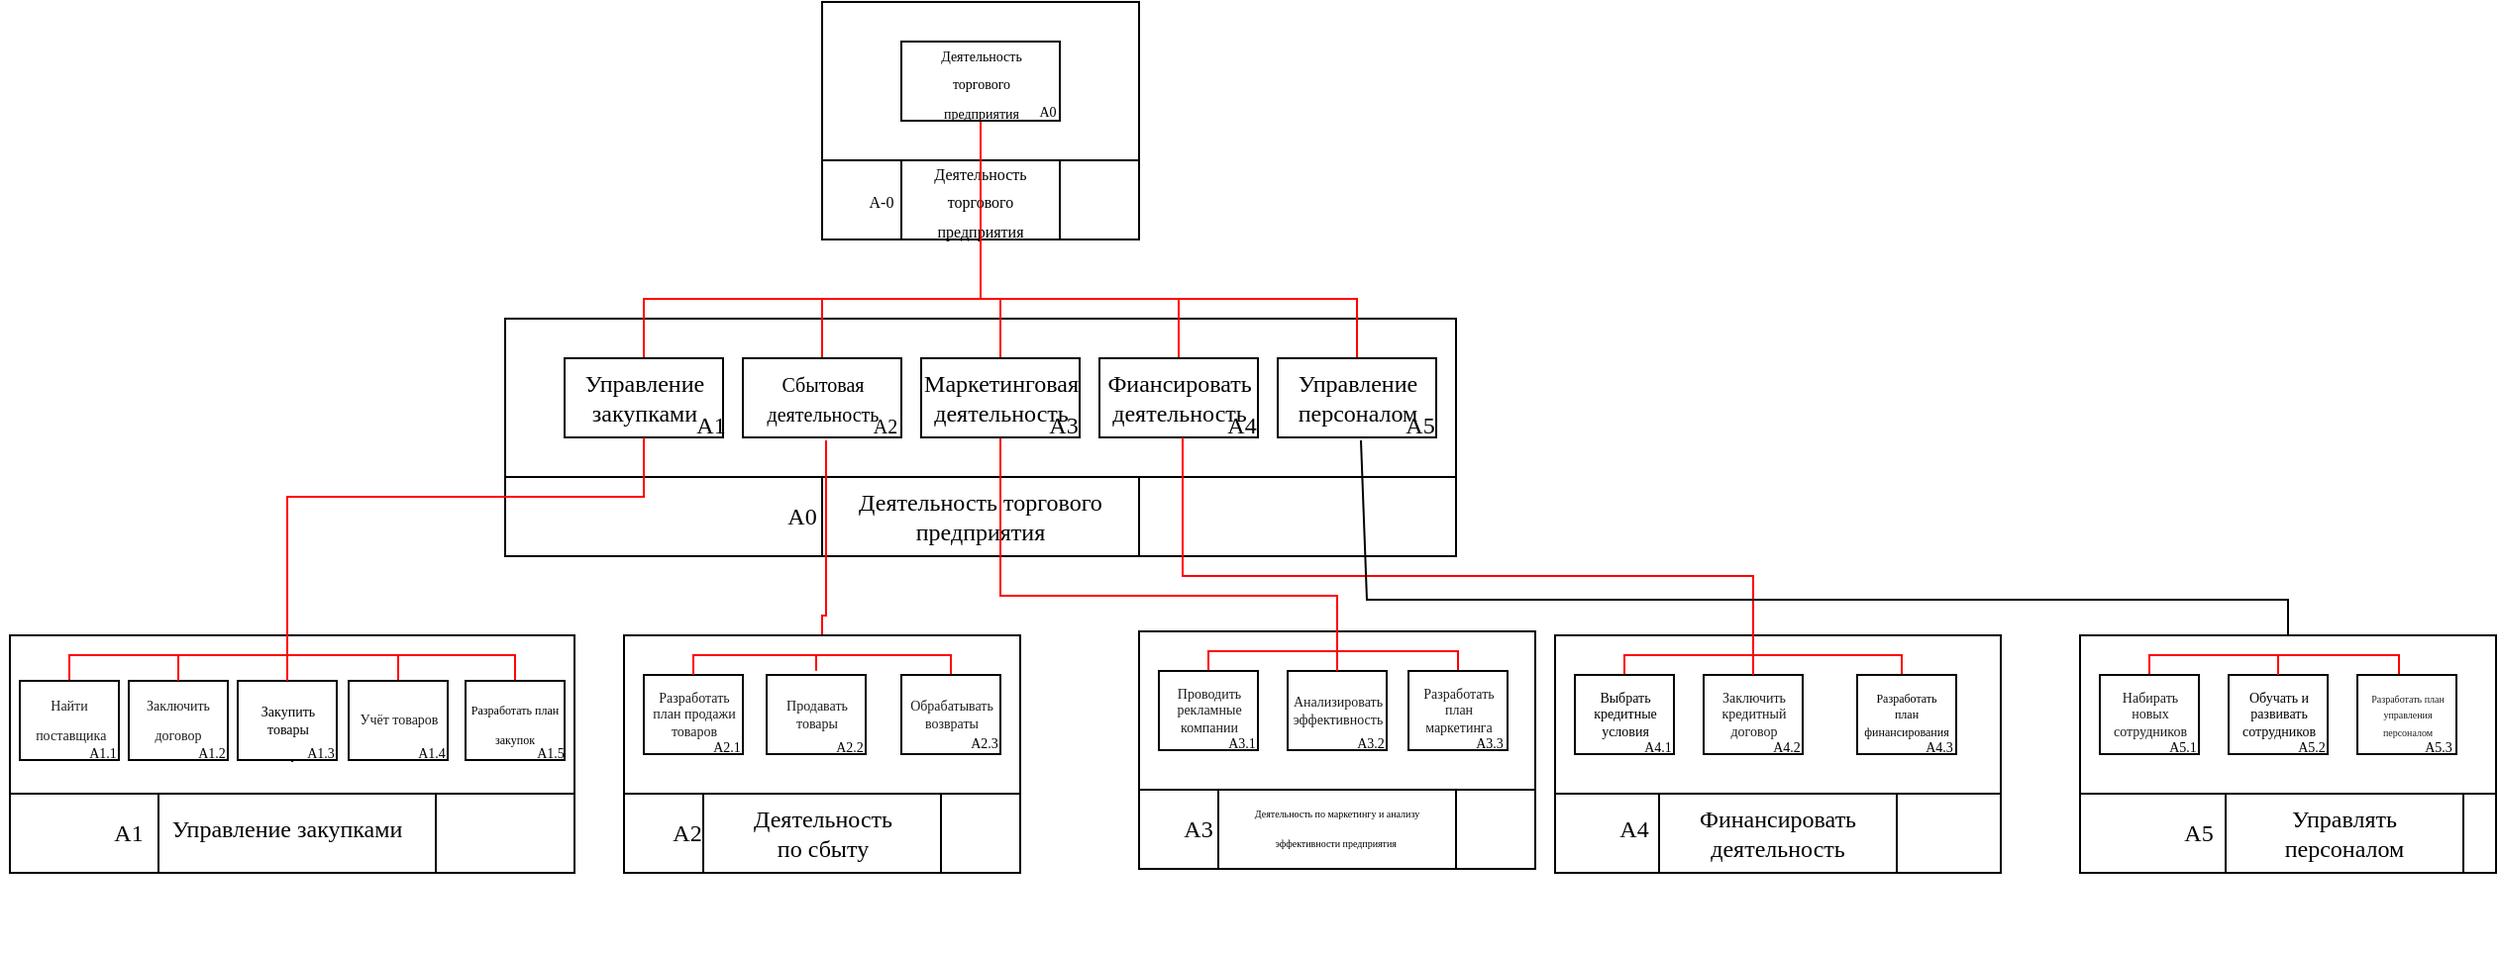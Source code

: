<mxfile version="26.2.14" pages="6">
  <diagram name="Страница — 1" id="2-mybfnCtCgN-rfdXc6z">
    <mxGraphModel dx="1527" dy="892" grid="1" gridSize="10" guides="1" tooltips="1" connect="1" arrows="1" fold="1" page="1" pageScale="1" pageWidth="827" pageHeight="1169" math="0" shadow="0">
      <root>
        <mxCell id="0" />
        <mxCell id="1" parent="0" />
        <mxCell id="AZE4CjGKJ8ZUtmzdTAA6-1" value="" style="group" parent="1" vertex="1" connectable="0">
          <mxGeometry x="-90" y="37.99" width="1204" height="440.01" as="geometry" />
        </mxCell>
        <mxCell id="gBlvqqPBH_80LpLEUKS2-10" value="" style="group;fontFamily=Times New Roman;" parent="AZE4CjGKJ8ZUtmzdTAA6-1" vertex="1" connectable="0">
          <mxGeometry x="415" width="160" height="120" as="geometry" />
        </mxCell>
        <mxCell id="gBlvqqPBH_80LpLEUKS2-1" value="" style="rounded=0;whiteSpace=wrap;html=1;fontFamily=Times New Roman;" parent="gBlvqqPBH_80LpLEUKS2-10" vertex="1">
          <mxGeometry width="160" height="120" as="geometry" />
        </mxCell>
        <mxCell id="gBlvqqPBH_80LpLEUKS2-2" value="" style="rounded=0;whiteSpace=wrap;html=1;fontFamily=Times New Roman;" parent="gBlvqqPBH_80LpLEUKS2-10" vertex="1">
          <mxGeometry y="80" width="160" height="40" as="geometry" />
        </mxCell>
        <mxCell id="gBlvqqPBH_80LpLEUKS2-3" value="" style="rounded=0;whiteSpace=wrap;html=1;fontFamily=Times New Roman;" parent="gBlvqqPBH_80LpLEUKS2-10" vertex="1">
          <mxGeometry x="40" y="80" width="80" height="40" as="geometry" />
        </mxCell>
        <mxCell id="gBlvqqPBH_80LpLEUKS2-4" value="&lt;span style=&quot;font-size: 8px;&quot;&gt;Деятельность торгового предприятия&lt;/span&gt;" style="text;html=1;align=center;verticalAlign=middle;whiteSpace=wrap;rounded=0;fontFamily=Times New Roman;" parent="gBlvqqPBH_80LpLEUKS2-10" vertex="1">
          <mxGeometry x="50" y="87.5" width="60" height="25" as="geometry" />
        </mxCell>
        <mxCell id="gBlvqqPBH_80LpLEUKS2-5" value="&lt;font style=&quot;font-size: 8px;&quot;&gt;А-0&lt;/font&gt;" style="text;html=1;align=center;verticalAlign=middle;whiteSpace=wrap;rounded=0;fontFamily=Times New Roman;" parent="gBlvqqPBH_80LpLEUKS2-10" vertex="1">
          <mxGeometry y="85" width="60" height="30" as="geometry" />
        </mxCell>
        <mxCell id="UObmn6YrJBpY-EMovC7r-21" value="" style="edgeStyle=orthogonalEdgeStyle;rounded=0;orthogonalLoop=1;jettySize=auto;html=1;endArrow=none;startFill=0;strokeColor=#FF0000;fontFamily=Times New Roman;" parent="gBlvqqPBH_80LpLEUKS2-10" source="gBlvqqPBH_80LpLEUKS2-6" edge="1">
          <mxGeometry relative="1" as="geometry">
            <mxPoint x="80" y="150.161" as="targetPoint" />
          </mxGeometry>
        </mxCell>
        <mxCell id="gBlvqqPBH_80LpLEUKS2-6" value="&lt;span style=&quot;color: rgba(0, 0, 0, 0); font-size: 0px; text-align: start; text-wrap-mode: nowrap;&quot;&gt;%3CmxGraphModel%3E%3Croot%3E%3CmxCell%20id%3D%220%22%2F%3E%3CmxCell%20id%3D%221%22%20parent%3D%220%22%2F%3E%3CmxCell%20id%3D%222%22%20value%3D%22%22%20style%3D%22rounded%3D0%3BwhiteSpace%3Dwrap%3Bhtml%3D1%3B%22%20vertex%3D%221%22%20parent%3D%221%22%3E%3CmxGeometry%20x%3D%22360%22%20y%3D%2260%22%20width%3D%2280%22%20height%3D%2240%22%20as%3D%22geometry%22%2F%3E%3C%2FmxCell%3E%3C%2Froot%3E%3C%2FmxGraphModel%3E&lt;/span&gt;" style="rounded=0;whiteSpace=wrap;html=1;fontFamily=Times New Roman;" parent="gBlvqqPBH_80LpLEUKS2-10" vertex="1">
          <mxGeometry x="40" y="20" width="80" height="40" as="geometry" />
        </mxCell>
        <mxCell id="gBlvqqPBH_80LpLEUKS2-8" value="&lt;font style=&quot;line-height: 50%; font-size: 7px;&quot;&gt;Деятельность торгового предприятия&lt;/font&gt;" style="text;html=1;align=center;verticalAlign=middle;whiteSpace=wrap;rounded=0;fontFamily=Times New Roman;" parent="gBlvqqPBH_80LpLEUKS2-10" vertex="1">
          <mxGeometry x="62.5" y="34.38" width="35" height="11.25" as="geometry" />
        </mxCell>
        <mxCell id="gBlvqqPBH_80LpLEUKS2-9" value="&lt;font style=&quot;font-size: 7px;&quot;&gt;А0&lt;/font&gt;" style="text;html=1;align=center;verticalAlign=middle;whiteSpace=wrap;rounded=0;aspect=fixed;fontFamily=Times New Roman;" parent="gBlvqqPBH_80LpLEUKS2-10" vertex="1">
          <mxGeometry x="84" y="39" width="60" height="30" as="geometry" />
        </mxCell>
        <mxCell id="gBlvqqPBH_80LpLEUKS2-11" value="" style="rounded=0;whiteSpace=wrap;html=1;fontFamily=Times New Roman;" parent="AZE4CjGKJ8ZUtmzdTAA6-1" vertex="1">
          <mxGeometry x="255" y="160" width="480" height="120" as="geometry" />
        </mxCell>
        <mxCell id="gBlvqqPBH_80LpLEUKS2-12" value="" style="rounded=0;whiteSpace=wrap;html=1;fontFamily=Times New Roman;" parent="AZE4CjGKJ8ZUtmzdTAA6-1" vertex="1">
          <mxGeometry x="255" y="240" width="480" height="40" as="geometry" />
        </mxCell>
        <mxCell id="gBlvqqPBH_80LpLEUKS2-13" value="" style="rounded=0;whiteSpace=wrap;html=1;fontFamily=Times New Roman;" parent="AZE4CjGKJ8ZUtmzdTAA6-1" vertex="1">
          <mxGeometry x="415" y="240" width="160" height="40" as="geometry" />
        </mxCell>
        <mxCell id="gBlvqqPBH_80LpLEUKS2-23" value="&lt;span style=&quot;&quot;&gt;&lt;font&gt;Деятельность торгового предприятия&lt;/font&gt;&lt;/span&gt;" style="text;html=1;align=center;verticalAlign=middle;whiteSpace=wrap;rounded=0;fontFamily=Times New Roman;" parent="AZE4CjGKJ8ZUtmzdTAA6-1" vertex="1">
          <mxGeometry x="415" y="247.5" width="160" height="25" as="geometry" />
        </mxCell>
        <mxCell id="gBlvqqPBH_80LpLEUKS2-24" value="А0" style="text;html=1;align=center;verticalAlign=middle;whiteSpace=wrap;rounded=0;fontFamily=Times New Roman;" parent="AZE4CjGKJ8ZUtmzdTAA6-1" vertex="1">
          <mxGeometry x="375" y="245" width="60" height="30" as="geometry" />
        </mxCell>
        <mxCell id="UObmn6YrJBpY-EMovC7r-23" style="edgeStyle=orthogonalEdgeStyle;rounded=0;orthogonalLoop=1;jettySize=auto;html=1;exitX=0.5;exitY=0;exitDx=0;exitDy=0;endArrow=none;startFill=0;strokeColor=#FF0000;fontFamily=Times New Roman;" parent="AZE4CjGKJ8ZUtmzdTAA6-1" source="gBlvqqPBH_80LpLEUKS2-29" edge="1">
          <mxGeometry relative="1" as="geometry">
            <mxPoint x="495" y="150" as="targetPoint" />
            <Array as="points">
              <mxPoint x="325" y="150" />
            </Array>
          </mxGeometry>
        </mxCell>
        <mxCell id="gBlvqqPBH_80LpLEUKS2-29" value="&lt;span style=&quot;color: rgba(0, 0, 0, 0); font-size: 0px; text-align: start; text-wrap-mode: nowrap;&quot;&gt;%3CmxGraphModel%3E%3Croot%3E%3CmxCell%20id%3D%220%22%2F%3E%3CmxCell%20id%3D%221%22%20parent%3D%220%22%2F%3E%3CmxCell%20id%3D%222%22%20value%3D%22%22%20style%3D%22rounded%3D0%3BwhiteSpace%3Dwrap%3Bhtml%3D1%3B%22%20vertex%3D%221%22%20parent%3D%221%22%3E%3CmxGeometry%20x%3D%22360%22%20y%3D%2260%22%20width%3D%2280%22%20height%3D%2240%22%20as%3D%22geometry%22%2F%3E%3C%2FmxCell%3E%3C%2Froot%3E%3C%2FmxGraphModel%3E&lt;/span&gt;" style="rounded=0;whiteSpace=wrap;html=1;fontFamily=Times New Roman;" parent="AZE4CjGKJ8ZUtmzdTAA6-1" vertex="1">
          <mxGeometry x="285" y="180" width="80" height="40" as="geometry" />
        </mxCell>
        <mxCell id="gBlvqqPBH_80LpLEUKS2-30" value="Управление закупками" style="text;html=1;align=center;verticalAlign=middle;whiteSpace=wrap;rounded=0;fontFamily=Times New Roman;" parent="AZE4CjGKJ8ZUtmzdTAA6-1" vertex="1">
          <mxGeometry x="307.5" y="194.38" width="35" height="11.25" as="geometry" />
        </mxCell>
        <mxCell id="gBlvqqPBH_80LpLEUKS2-31" value="&lt;font&gt;А1&lt;/font&gt;" style="text;html=1;align=center;verticalAlign=middle;whiteSpace=wrap;rounded=0;aspect=fixed;fontFamily=Times New Roman;" parent="AZE4CjGKJ8ZUtmzdTAA6-1" vertex="1">
          <mxGeometry x="329" y="199" width="60" height="30" as="geometry" />
        </mxCell>
        <mxCell id="gBlvqqPBH_80LpLEUKS2-41" value="." style="rounded=0;whiteSpace=wrap;html=1;fontFamily=Times New Roman;" parent="AZE4CjGKJ8ZUtmzdTAA6-1" vertex="1">
          <mxGeometry x="5" y="320" width="285" height="120" as="geometry" />
        </mxCell>
        <mxCell id="gBlvqqPBH_80LpLEUKS2-44" value="" style="rounded=0;whiteSpace=wrap;html=1;fontFamily=Times New Roman;" parent="AZE4CjGKJ8ZUtmzdTAA6-1" vertex="1">
          <mxGeometry x="575" y="318" width="200" height="120" as="geometry" />
        </mxCell>
        <mxCell id="gBlvqqPBH_80LpLEUKS2-45" value="" style="rounded=0;whiteSpace=wrap;html=1;fontFamily=Times New Roman;" parent="AZE4CjGKJ8ZUtmzdTAA6-1" vertex="1">
          <mxGeometry x="5" y="400" width="285" height="40" as="geometry" />
        </mxCell>
        <mxCell id="gBlvqqPBH_80LpLEUKS2-48" value="" style="rounded=0;whiteSpace=wrap;html=1;fontFamily=Times New Roman;" parent="AZE4CjGKJ8ZUtmzdTAA6-1" vertex="1">
          <mxGeometry x="575" y="398" width="200" height="40" as="geometry" />
        </mxCell>
        <mxCell id="gBlvqqPBH_80LpLEUKS2-49" value="" style="rounded=0;whiteSpace=wrap;html=1;fontFamily=Times New Roman;" parent="AZE4CjGKJ8ZUtmzdTAA6-1" vertex="1">
          <mxGeometry x="80" y="400" width="140" height="40" as="geometry" />
        </mxCell>
        <mxCell id="gBlvqqPBH_80LpLEUKS2-53" value="" style="rounded=0;whiteSpace=wrap;html=1;fontFamily=Times New Roman;" parent="AZE4CjGKJ8ZUtmzdTAA6-1" vertex="1">
          <mxGeometry x="615" y="398" width="120" height="40" as="geometry" />
        </mxCell>
        <mxCell id="gBlvqqPBH_80LpLEUKS2-54" value="&lt;font&gt;Управление закупками&lt;/font&gt;" style="text;html=1;align=center;verticalAlign=middle;whiteSpace=wrap;rounded=0;fontFamily=Times New Roman;" parent="AZE4CjGKJ8ZUtmzdTAA6-1" vertex="1">
          <mxGeometry x="85" y="412.38" width="120" height="11.25" as="geometry" />
        </mxCell>
        <mxCell id="gBlvqqPBH_80LpLEUKS2-55" value="А1" style="text;html=1;align=center;verticalAlign=middle;whiteSpace=wrap;rounded=0;fontFamily=Times New Roman;" parent="AZE4CjGKJ8ZUtmzdTAA6-1" vertex="1">
          <mxGeometry x="35" y="405.01" width="60" height="30" as="geometry" />
        </mxCell>
        <mxCell id="WclJR_R66U7KEBuRvSVF-1" style="edgeStyle=orthogonalEdgeStyle;rounded=0;orthogonalLoop=1;jettySize=auto;html=1;strokeColor=light-dark(#FF0000,#FF0000);endArrow=none;startFill=0;" parent="AZE4CjGKJ8ZUtmzdTAA6-1" source="gBlvqqPBH_80LpLEUKS2-56" edge="1">
          <mxGeometry relative="1" as="geometry">
            <mxPoint x="145" y="330" as="targetPoint" />
            <Array as="points">
              <mxPoint x="35" y="330" />
            </Array>
          </mxGeometry>
        </mxCell>
        <mxCell id="gBlvqqPBH_80LpLEUKS2-56" value="&lt;span style=&quot;color: rgba(0, 0, 0, 0); font-size: 0px; text-align: start; text-wrap-mode: nowrap;&quot;&gt;%3CmxGraphModel%3E%3Croot%3E%3CmxCell%20id%3D%220%22%2F%3E%3CmxCell%20id%3D%221%22%20parent%3D%220%22%2F%3E%3CmxCell%20id%3D%222%22%20value%3D%22%22%20style%3D%22rounded%3D0%3BwhiteSpace%3Dwrap%3Bhtml%3D1%3B%22%20vertex%3D%221%22%20parent%3D%221%22%3E%3CmxGeometry%20x%3D%22360%22%20y%3D%2260%22%20width%3D%2280%22%20height%3D%2240%22%20as%3D%22geometry%22%2F%3E%3C%2FmxCell%3E%3C%2Froot%3E%3C%2FmxGraphModel%3E&lt;/span&gt;" style="rounded=0;whiteSpace=wrap;html=1;fontFamily=Times New Roman;" parent="AZE4CjGKJ8ZUtmzdTAA6-1" vertex="1">
          <mxGeometry x="10" y="343" width="50" height="40" as="geometry" />
        </mxCell>
        <mxCell id="gBlvqqPBH_80LpLEUKS2-57" value="&lt;span style=&quot;color: rgba(0, 0, 0, 0); font-size: 0px; text-align: start; text-wrap-mode: nowrap;&quot;&gt;%3CmxGraphModel%3E%3Croot%3E%3CmxCell%20id%3D%220%22%2F%3E%3CmxCell%20id%3D%221%22%20parent%3D%220%22%2F%3E%3CmxCell%20id%3D%222%22%20value%3D%22%22%20style%3D%22rounded%3D0%3BwhiteSpace%3Dwrap%3Bhtml%3D1%3B%22%20vertex%3D%221%22%20parent%3D%221%22%3E%3CmxGeometry%20x%3D%22360%22%20y%3D%2260%22%20width%3D%2280%22%20height%3D%2240%22%20as%3D%22geometry%22%2F%3E%3C%2FmxCell%3E%3C%2Froot%3E%3C%2FmxGraphModel%3E&lt;/span&gt;" style="rounded=0;whiteSpace=wrap;html=1;fontFamily=Times New Roman;" parent="AZE4CjGKJ8ZUtmzdTAA6-1" vertex="1">
          <mxGeometry x="65" y="343" width="50" height="40" as="geometry" />
        </mxCell>
        <mxCell id="gBlvqqPBH_80LpLEUKS2-58" value="&lt;span style=&quot;color: rgba(0, 0, 0, 0); font-size: 0px; text-align: start; text-wrap-mode: nowrap;&quot;&gt;%3CmxGraphModel%3E%3Croot%3E%3CmxCell%20id%3D%220%22%2F%3E%3CmxCell%20id%3D%221%22%20parent%3D%220%22%2F%3E%3CmxCell%20id%3D%222%22%20value%3D%22%22%20style%3D%22rounded%3D0%3BwhiteSpace%3Dwrap%3Bhtml%3D1%3B%22%20vertex%3D%221%22%20parent%3D%221%22%3E%3CmxGeometry%20x%3D%22360%22%20y%3D%2260%22%20width%3D%2280%22%20height%3D%2240%22%20as%3D%22geometry%22%2F%3E%3C%2FmxCell%3E%3C%2Froot%3E%3C%2FmxGraphModel%3E&lt;/span&gt;" style="rounded=0;whiteSpace=wrap;html=1;fontFamily=Times New Roman;" parent="AZE4CjGKJ8ZUtmzdTAA6-1" vertex="1">
          <mxGeometry x="120" y="343" width="50" height="40" as="geometry" />
        </mxCell>
        <mxCell id="gBlvqqPBH_80LpLEUKS2-59" value="&lt;div style=&quot;&quot;&gt;&lt;font color=&quot;#1d1d1b&quot;&gt;&lt;span style=&quot;font-size: 7px; background-color: rgb(255, 255, 255);&quot;&gt;Найти&lt;/span&gt;&lt;/font&gt;&lt;/div&gt;&lt;div style=&quot;&quot;&gt;&lt;font color=&quot;#1d1d1b&quot;&gt;&lt;span style=&quot;font-size: 7px; background-color: rgb(255, 255, 255);&quot;&gt;&amp;nbsp;&lt;/span&gt;&lt;/font&gt;&lt;span style=&quot;background-color: rgb(255, 255, 255); font-size: 7px; color: rgb(29, 29, 27);&quot;&gt;поставщика&lt;/span&gt;&lt;/div&gt;" style="text;html=1;align=center;verticalAlign=middle;whiteSpace=wrap;rounded=0;fontFamily=Times New Roman;" parent="AZE4CjGKJ8ZUtmzdTAA6-1" vertex="1">
          <mxGeometry y="346" width="70" height="30" as="geometry" />
        </mxCell>
        <mxCell id="gBlvqqPBH_80LpLEUKS2-60" value="&lt;font style=&quot;font-size: 7px;&quot;&gt;А1.1&lt;/font&gt;" style="text;html=1;align=center;verticalAlign=middle;whiteSpace=wrap;rounded=0;fontFamily=Times New Roman;" parent="AZE4CjGKJ8ZUtmzdTAA6-1" vertex="1">
          <mxGeometry x="22" y="363" width="60" height="30" as="geometry" />
        </mxCell>
        <mxCell id="WclJR_R66U7KEBuRvSVF-7" style="edgeStyle=orthogonalEdgeStyle;rounded=0;orthogonalLoop=1;jettySize=auto;html=1;exitX=0.5;exitY=0;exitDx=0;exitDy=0;strokeColor=light-dark(#FF0000,#FF0000);endArrow=none;startFill=0;" parent="AZE4CjGKJ8ZUtmzdTAA6-1" source="gBlvqqPBH_80LpLEUKS2-57" edge="1">
          <mxGeometry relative="1" as="geometry">
            <mxPoint x="185" y="330" as="targetPoint" />
            <Array as="points">
              <mxPoint x="90" y="330" />
            </Array>
          </mxGeometry>
        </mxCell>
        <mxCell id="gBlvqqPBH_80LpLEUKS2-61" value="&lt;span style=&quot;color: rgb(29, 29, 27); text-align: left; background-color: rgb(255, 255, 255);&quot;&gt;&lt;font style=&quot;font-size: 7px;&quot;&gt;Заключить&lt;/font&gt;&lt;/span&gt;&lt;div&gt;&lt;span style=&quot;color: rgb(29, 29, 27); text-align: left; background-color: rgb(255, 255, 255);&quot;&gt;&lt;font style=&quot;font-size: 7px;&quot;&gt;договор&lt;/font&gt;&lt;/span&gt;&lt;/div&gt;" style="text;html=1;align=center;verticalAlign=middle;whiteSpace=wrap;rounded=0;fontFamily=Times New Roman;" parent="AZE4CjGKJ8ZUtmzdTAA6-1" vertex="1">
          <mxGeometry x="60" y="346" width="60" height="30" as="geometry" />
        </mxCell>
        <mxCell id="gBlvqqPBH_80LpLEUKS2-62" value="&lt;font style=&quot;font-size: 7px;&quot;&gt;А1.2&lt;/font&gt;" style="text;html=1;align=center;verticalAlign=middle;whiteSpace=wrap;rounded=0;fontFamily=Times New Roman;" parent="AZE4CjGKJ8ZUtmzdTAA6-1" vertex="1">
          <mxGeometry x="77" y="363" width="60" height="30" as="geometry" />
        </mxCell>
        <mxCell id="gBlvqqPBH_80LpLEUKS2-63" value="&lt;div style=&quot;&quot;&gt;&lt;font style=&quot;color: light-dark(rgb(0, 0, 0), rgb(255, 255, 255));&quot;&gt;Закупить товары&lt;/font&gt;&lt;/div&gt;" style="text;html=1;align=center;verticalAlign=middle;whiteSpace=wrap;rounded=0;fontSize=7;fontFamily=Times New Roman;" parent="AZE4CjGKJ8ZUtmzdTAA6-1" vertex="1">
          <mxGeometry x="122.5" y="348" width="45" height="30" as="geometry" />
        </mxCell>
        <mxCell id="gBlvqqPBH_80LpLEUKS2-64" value="&lt;font style=&quot;font-size: 7px;&quot;&gt;А1.3&lt;/font&gt;" style="text;html=1;align=center;verticalAlign=middle;whiteSpace=wrap;rounded=0;fontFamily=Times New Roman;" parent="AZE4CjGKJ8ZUtmzdTAA6-1" vertex="1">
          <mxGeometry x="132" y="363" width="60" height="30" as="geometry" />
        </mxCell>
        <mxCell id="gBlvqqPBH_80LpLEUKS2-68" value="А3" style="text;html=1;align=center;verticalAlign=middle;whiteSpace=wrap;rounded=0;fontFamily=Times New Roman;" parent="AZE4CjGKJ8ZUtmzdTAA6-1" vertex="1">
          <mxGeometry x="575" y="403" width="60" height="30" as="geometry" />
        </mxCell>
        <mxCell id="WclJR_R66U7KEBuRvSVF-5" style="edgeStyle=orthogonalEdgeStyle;rounded=0;orthogonalLoop=1;jettySize=auto;html=1;strokeColor=light-dark(#FF0000,#FF0000);endArrow=none;startFill=0;" parent="AZE4CjGKJ8ZUtmzdTAA6-1" source="gBlvqqPBH_80LpLEUKS2-69" edge="1">
          <mxGeometry relative="1" as="geometry">
            <mxPoint x="145" y="330" as="targetPoint" />
            <Array as="points">
              <mxPoint x="201" y="330" />
            </Array>
          </mxGeometry>
        </mxCell>
        <mxCell id="gBlvqqPBH_80LpLEUKS2-69" value="&lt;span style=&quot;color: rgba(0, 0, 0, 0); font-size: 0px; text-align: start; text-wrap-mode: nowrap;&quot;&gt;%3CmxGraphModel%3E%3Croot%3E%3CmxCell%20id%3D%220%22%2F%3E%3CmxCell%20id%3D%221%22%20parent%3D%220%22%2F%3E%3CmxCell%20id%3D%222%22%20value%3D%22%22%20style%3D%22rounded%3D0%3BwhiteSpace%3Dwrap%3Bhtml%3D1%3B%22%20vertex%3D%221%22%20parent%3D%221%22%3E%3CmxGeometry%20x%3D%22360%22%20y%3D%2260%22%20width%3D%2280%22%20height%3D%2240%22%20as%3D%22geometry%22%2F%3E%3C%2FmxCell%3E%3C%2Froot%3E%3C%2FmxGraphModel%3E&lt;/span&gt;" style="rounded=0;whiteSpace=wrap;html=1;fontFamily=Times New Roman;" parent="AZE4CjGKJ8ZUtmzdTAA6-1" vertex="1">
          <mxGeometry x="176" y="343" width="50" height="40" as="geometry" />
        </mxCell>
        <mxCell id="gBlvqqPBH_80LpLEUKS2-70" value="&lt;div style=&quot;&quot;&gt;&lt;span style=&quot;color: rgb(29, 29, 27); text-align: left; background-color: rgb(255, 255, 255);&quot;&gt;&lt;font&gt;Учёт товаров&lt;/font&gt;&lt;/span&gt;&lt;/div&gt;" style="text;html=1;align=center;verticalAlign=middle;whiteSpace=wrap;rounded=0;fontSize=7;fontFamily=Times New Roman;" parent="AZE4CjGKJ8ZUtmzdTAA6-1" vertex="1">
          <mxGeometry x="178.5" y="348" width="45" height="30" as="geometry" />
        </mxCell>
        <mxCell id="gBlvqqPBH_80LpLEUKS2-71" value="&lt;font style=&quot;font-size: 7px;&quot;&gt;А1.4&lt;/font&gt;" style="text;html=1;align=center;verticalAlign=middle;whiteSpace=wrap;rounded=0;fontFamily=Times New Roman;" parent="AZE4CjGKJ8ZUtmzdTAA6-1" vertex="1">
          <mxGeometry x="188" y="363" width="60" height="30" as="geometry" />
        </mxCell>
        <mxCell id="WclJR_R66U7KEBuRvSVF-6" style="edgeStyle=orthogonalEdgeStyle;rounded=0;orthogonalLoop=1;jettySize=auto;html=1;exitX=0.5;exitY=0;exitDx=0;exitDy=0;strokeColor=light-dark(#FF0000,#FF0000);endArrow=none;startFill=0;" parent="AZE4CjGKJ8ZUtmzdTAA6-1" source="gBlvqqPBH_80LpLEUKS2-72" edge="1">
          <mxGeometry relative="1" as="geometry">
            <mxPoint x="200" y="330" as="targetPoint" />
            <Array as="points">
              <mxPoint x="260" y="330" />
            </Array>
          </mxGeometry>
        </mxCell>
        <mxCell id="gBlvqqPBH_80LpLEUKS2-72" value="&lt;p&gt;&lt;br&gt;&lt;/p&gt;" style="rounded=0;whiteSpace=wrap;html=1;fontFamily=Times New Roman;align=center;" parent="AZE4CjGKJ8ZUtmzdTAA6-1" vertex="1">
          <mxGeometry x="235" y="343" width="50" height="40" as="geometry" />
        </mxCell>
        <mxCell id="UObmn6YrJBpY-EMovC7r-2" value="" style="group;fontFamily=Times New Roman;" parent="AZE4CjGKJ8ZUtmzdTAA6-1" vertex="1" connectable="0">
          <mxGeometry x="375" y="180" width="102" height="49" as="geometry" />
        </mxCell>
        <mxCell id="UObmn6YrJBpY-EMovC7r-24" style="edgeStyle=orthogonalEdgeStyle;rounded=0;orthogonalLoop=1;jettySize=auto;html=1;exitX=0.5;exitY=0;exitDx=0;exitDy=0;endArrow=none;startFill=0;strokeColor=#FF0000;fontFamily=Times New Roman;" parent="UObmn6YrJBpY-EMovC7r-2" source="gBlvqqPBH_80LpLEUKS2-35" edge="1">
          <mxGeometry relative="1" as="geometry">
            <mxPoint x="-32" y="-30" as="targetPoint" />
            <Array as="points">
              <mxPoint x="40" y="-30" />
            </Array>
          </mxGeometry>
        </mxCell>
        <mxCell id="gBlvqqPBH_80LpLEUKS2-35" value="&lt;span style=&quot;color: rgba(0, 0, 0, 0); font-size: 0px; text-align: start; text-wrap-mode: nowrap;&quot;&gt;%3CmxGraphModel%3E%3Croot%3E%3CmxCell%20id%3D%220%22%2F%3E%3CmxCell%20id%3D%221%22%20parent%3D%220%22%2F%3E%3CmxCell%20id%3D%222%22%20value%3D%22%22%20style%3D%22rounded%3D0%3BwhiteSpace%3Dwrap%3Bhtml%3D1%3B%22%20vertex%3D%221%22%20parent%3D%221%22%3E%3CmxGeometry%20x%3D%22360%22%20y%3D%2260%22%20width%3D%2280%22%20height%3D%2240%22%20as%3D%22geometry%22%2F%3E%3C%2FmxCell%3E%3C%2Froot%3E%3C%2FmxGraphModel%3E&lt;/span&gt;" style="rounded=0;whiteSpace=wrap;html=1;fontFamily=Times New Roman;" parent="UObmn6YrJBpY-EMovC7r-2" vertex="1">
          <mxGeometry width="80" height="40" as="geometry" />
        </mxCell>
        <mxCell id="gBlvqqPBH_80LpLEUKS2-36" value="&lt;font style=&quot;font-size: 10px;&quot;&gt;Сбытовая деятельность&lt;/font&gt;" style="text;html=1;align=center;verticalAlign=middle;whiteSpace=wrap;rounded=0;fontFamily=Times New Roman;" parent="UObmn6YrJBpY-EMovC7r-2" vertex="1">
          <mxGeometry x="22.5" y="14.38" width="35" height="11.25" as="geometry" />
        </mxCell>
        <mxCell id="gBlvqqPBH_80LpLEUKS2-37" value="&lt;font style=&quot;font-size: 10px;&quot;&gt;А2&lt;/font&gt;" style="text;html=1;align=center;verticalAlign=middle;whiteSpace=wrap;rounded=0;aspect=fixed;fontFamily=Times New Roman;" parent="UObmn6YrJBpY-EMovC7r-2" vertex="1">
          <mxGeometry x="42" y="19" width="60" height="30" as="geometry" />
        </mxCell>
        <mxCell id="UObmn6YrJBpY-EMovC7r-3" value="" style="group;fontFamily=Times New Roman;" parent="AZE4CjGKJ8ZUtmzdTAA6-1" vertex="1" connectable="0">
          <mxGeometry x="465" y="180" width="102" height="49" as="geometry" />
        </mxCell>
        <mxCell id="UObmn6YrJBpY-EMovC7r-25" style="edgeStyle=orthogonalEdgeStyle;rounded=0;orthogonalLoop=1;jettySize=auto;html=1;exitX=0.5;exitY=0;exitDx=0;exitDy=0;strokeColor=#FF0000;endArrow=none;startFill=0;fontFamily=Times New Roman;" parent="UObmn6YrJBpY-EMovC7r-3" source="UObmn6YrJBpY-EMovC7r-4" edge="1">
          <mxGeometry relative="1" as="geometry">
            <mxPoint x="-80" y="-30" as="targetPoint" />
            <Array as="points">
              <mxPoint x="40" y="-30" />
            </Array>
          </mxGeometry>
        </mxCell>
        <mxCell id="o1A3u_hw4Ey-zFGJjmp4-12" style="edgeStyle=orthogonalEdgeStyle;rounded=0;orthogonalLoop=1;jettySize=auto;html=1;exitX=0.5;exitY=1;exitDx=0;exitDy=0;strokeColor=light-dark(#FF0000,#FF0000);endArrow=none;startFill=0;" parent="UObmn6YrJBpY-EMovC7r-3" source="UObmn6YrJBpY-EMovC7r-4" edge="1">
          <mxGeometry relative="1" as="geometry">
            <mxPoint x="210" y="150" as="targetPoint" />
            <Array as="points">
              <mxPoint x="40" y="120" />
              <mxPoint x="210" y="120" />
            </Array>
          </mxGeometry>
        </mxCell>
        <mxCell id="UObmn6YrJBpY-EMovC7r-4" value="&lt;span style=&quot;color: rgba(0, 0, 0, 0); font-size: 0px; text-align: start; text-wrap-mode: nowrap;&quot;&gt;%3CmxGraphModel%3E%3Croot%3E%3CmxCell%20id%3D%220%22%2F%3E%3CmxCell%20id%3D%221%22%20parent%3D%220%22%2F%3E%3CmxCell%20id%3D%222%22%20value%3D%22%22%20style%3D%22rounded%3D0%3BwhiteSpace%3Dwrap%3Bhtml%3D1%3B%22%20vertex%3D%221%22%20parent%3D%221%22%3E%3CmxGeometry%20x%3D%22360%22%20y%3D%2260%22%20width%3D%2280%22%20height%3D%2240%22%20as%3D%22geometry%22%2F%3E%3C%2FmxCell%3E%3C%2Froot%3E%3C%2FmxGraphModel%3E&lt;/span&gt;" style="rounded=0;whiteSpace=wrap;html=1;fontFamily=Times New Roman;" parent="UObmn6YrJBpY-EMovC7r-3" vertex="1">
          <mxGeometry width="80" height="40" as="geometry" />
        </mxCell>
        <mxCell id="UObmn6YrJBpY-EMovC7r-5" value="&lt;font&gt;Маркетинговая деятельность&lt;/font&gt;" style="text;html=1;align=center;verticalAlign=middle;whiteSpace=wrap;rounded=0;fontFamily=Times New Roman;" parent="UObmn6YrJBpY-EMovC7r-3" vertex="1">
          <mxGeometry x="22.5" y="14.38" width="35" height="11.25" as="geometry" />
        </mxCell>
        <mxCell id="UObmn6YrJBpY-EMovC7r-6" value="&lt;font&gt;А3&lt;/font&gt;" style="text;html=1;align=center;verticalAlign=middle;whiteSpace=wrap;rounded=0;aspect=fixed;fontFamily=Times New Roman;" parent="UObmn6YrJBpY-EMovC7r-3" vertex="1">
          <mxGeometry x="42" y="19" width="60" height="30" as="geometry" />
        </mxCell>
        <mxCell id="UObmn6YrJBpY-EMovC7r-7" value="&lt;font style=&quot;font-size: 5px;&quot;&gt;Деятельность по маркетингу и анализу эффективности предприятия&amp;nbsp;&lt;/font&gt;" style="text;html=1;align=center;verticalAlign=middle;whiteSpace=wrap;rounded=0;fontFamily=Times New Roman;" parent="AZE4CjGKJ8ZUtmzdTAA6-1" vertex="1">
          <mxGeometry x="620" y="395.01" width="110" height="40" as="geometry" />
        </mxCell>
        <mxCell id="UObmn6YrJBpY-EMovC7r-9" value="&#xa;&#xa;&#xa;&#xa;&#xa;&#xa;&#xa;&#xa;&#xa;&#xa;&#xa;&#xa;&#xa;&#xa;&#xa;&#xa;&#xa;&#xa;&#xa;&#xa;&#xa;&#xa;&#xa;&#xa;&#xa;&#xa;&#xa;&#xa;&#xa;" style="group;fontFamily=Times New Roman;" parent="AZE4CjGKJ8ZUtmzdTAA6-1" vertex="1" connectable="0">
          <mxGeometry x="925" y="340" width="72" height="50" as="geometry" />
        </mxCell>
        <mxCell id="UObmn6YrJBpY-EMovC7r-41" style="edgeStyle=orthogonalEdgeStyle;rounded=0;orthogonalLoop=1;jettySize=auto;html=1;exitX=0.5;exitY=0;exitDx=0;exitDy=0;endArrow=none;startFill=0;strokeColor=#FF0000;fontFamily=Times New Roman;" parent="UObmn6YrJBpY-EMovC7r-9" source="UObmn6YrJBpY-EMovC7r-10" edge="1">
          <mxGeometry relative="1" as="geometry">
            <mxPoint x="-250" y="-12" as="targetPoint" />
            <Array as="points">
              <mxPoint x="-189" y="-12" />
            </Array>
          </mxGeometry>
        </mxCell>
        <mxCell id="UObmn6YrJBpY-EMovC7r-10" value="&lt;span style=&quot;color: rgba(0, 0, 0, 0); font-size: 0px; text-align: start; text-wrap-mode: nowrap;&quot;&gt;%3CmxGraphModel%3E%3Croot%3E%3CmxCell%20id%3D%220%22%2F%3E%3CmxCell%20id%3D%221%22%20parent%3D%220%22%2F%3E%3CmxCell%20id%3D%222%22%20value%3D%22%22%20style%3D%22rounded%3D0%3BwhiteSpace%3Dwrap%3Bhtml%3D1%3B%22%20vertex%3D%221%22%20parent%3D%221%22%3E%3CmxGeometry%20x%3D%22360%22%20y%3D%2260%22%20width%3D%2280%22%20height%3D%2240%22%20as%3D%22geometry%22%2F%3E%3C%2FmxCell%3E%3C%2Froot%3E%3C%2FmxGraphModel%3E&lt;/span&gt;" style="rounded=0;whiteSpace=wrap;html=1;fontFamily=Times New Roman;" parent="UObmn6YrJBpY-EMovC7r-9" vertex="1">
          <mxGeometry x="-214" y="-2" width="50" height="40" as="geometry" />
        </mxCell>
        <mxCell id="UObmn6YrJBpY-EMovC7r-11" value="&lt;div style=&quot;&quot;&gt;&lt;span style=&quot;color: rgb(29, 29, 27); text-align: left; background-color: rgb(255, 255, 255);&quot;&gt;&lt;font&gt;Разработать&lt;/font&gt;&lt;/span&gt;&lt;/div&gt;&lt;div style=&quot;&quot;&gt;&lt;span style=&quot;color: rgb(29, 29, 27); text-align: left; background-color: rgb(255, 255, 255);&quot;&gt;&lt;font&gt;план маркетинга&lt;/font&gt;&lt;/span&gt;&lt;/div&gt;" style="text;html=1;align=center;verticalAlign=middle;whiteSpace=wrap;rounded=0;fontSize=7;fontFamily=Times New Roman;" parent="UObmn6YrJBpY-EMovC7r-9" vertex="1">
          <mxGeometry x="-211.5" y="3" width="45" height="30" as="geometry" />
        </mxCell>
        <mxCell id="UObmn6YrJBpY-EMovC7r-12" value="&lt;font style=&quot;font-size: 7px;&quot;&gt;А3.3&lt;/font&gt;" style="text;html=1;align=center;verticalAlign=middle;whiteSpace=wrap;rounded=0;fontFamily=Times New Roman;" parent="UObmn6YrJBpY-EMovC7r-9" vertex="1">
          <mxGeometry x="-203" y="18" width="60" height="30" as="geometry" />
        </mxCell>
        <mxCell id="UObmn6YrJBpY-EMovC7r-13" value="" style="group;fontFamily=Times New Roman;" parent="AZE4CjGKJ8ZUtmzdTAA6-1" vertex="1" connectable="0">
          <mxGeometry x="650" y="338" width="72" height="50" as="geometry" />
        </mxCell>
        <mxCell id="UObmn6YrJBpY-EMovC7r-14" value="&lt;span style=&quot;color: rgba(0, 0, 0, 0); font-size: 0px; text-align: start; text-wrap-mode: nowrap;&quot;&gt;%3CmxGraphModel%3E%3Croot%3E%3CmxCell%20id%3D%220%22%2F%3E%3CmxCell%20id%3D%221%22%20parent%3D%220%22%2F%3E%3CmxCell%20id%3D%222%22%20value%3D%22%22%20style%3D%22rounded%3D0%3BwhiteSpace%3Dwrap%3Bhtml%3D1%3B%22%20vertex%3D%221%22%20parent%3D%221%22%3E%3CmxGeometry%20x%3D%22360%22%20y%3D%2260%22%20width%3D%2280%22%20height%3D%2240%22%20as%3D%22geometry%22%2F%3E%3C%2FmxCell%3E%3C%2Froot%3E%3C%2FmxGraphModel%3E&lt;/span&gt;" style="rounded=0;whiteSpace=wrap;html=1;fontFamily=Times New Roman;" parent="UObmn6YrJBpY-EMovC7r-13" vertex="1">
          <mxGeometry width="50" height="40" as="geometry" />
        </mxCell>
        <mxCell id="UObmn6YrJBpY-EMovC7r-15" value="&lt;div style=&quot;&quot;&gt;&lt;span style=&quot;color: rgb(29, 29, 27); text-align: left; background-color: rgb(255, 255, 255);&quot;&gt;&lt;font&gt;Анализировать&lt;/font&gt;&lt;/span&gt;&lt;/div&gt;&lt;div style=&quot;&quot;&gt;&lt;span style=&quot;color: rgb(29, 29, 27); text-align: left; background-color: rgb(255, 255, 255);&quot;&gt;&lt;font&gt;эффективность&lt;/font&gt;&lt;/span&gt;&lt;/div&gt;" style="text;html=1;align=center;verticalAlign=middle;whiteSpace=wrap;rounded=0;fontSize=7;fontFamily=Times New Roman;" parent="UObmn6YrJBpY-EMovC7r-13" vertex="1">
          <mxGeometry x="2.5" y="5" width="45" height="30" as="geometry" />
        </mxCell>
        <mxCell id="UObmn6YrJBpY-EMovC7r-16" value="&lt;font style=&quot;font-size: 7px;&quot;&gt;А3.2&lt;/font&gt;" style="text;html=1;align=center;verticalAlign=middle;whiteSpace=wrap;rounded=0;fontFamily=Times New Roman;" parent="UObmn6YrJBpY-EMovC7r-13" vertex="1">
          <mxGeometry x="12" y="20" width="60" height="30" as="geometry" />
        </mxCell>
        <mxCell id="UObmn6YrJBpY-EMovC7r-17" value="" style="group;fontFamily=Times New Roman;" parent="AZE4CjGKJ8ZUtmzdTAA6-1" vertex="1" connectable="0">
          <mxGeometry x="585" y="338" width="72" height="50" as="geometry" />
        </mxCell>
        <mxCell id="UObmn6YrJBpY-EMovC7r-40" style="edgeStyle=orthogonalEdgeStyle;rounded=0;orthogonalLoop=1;jettySize=auto;html=1;exitX=0.5;exitY=0;exitDx=0;exitDy=0;endArrow=none;startFill=0;strokeColor=#FF0000;fontFamily=Times New Roman;" parent="UObmn6YrJBpY-EMovC7r-17" source="UObmn6YrJBpY-EMovC7r-18" edge="1">
          <mxGeometry relative="1" as="geometry">
            <mxPoint x="90" as="targetPoint" />
            <Array as="points">
              <mxPoint x="25" y="-10" />
              <mxPoint x="90" y="-10" />
            </Array>
          </mxGeometry>
        </mxCell>
        <mxCell id="UObmn6YrJBpY-EMovC7r-18" value="&lt;span style=&quot;color: rgba(0, 0, 0, 0); font-size: 0px; text-align: start; text-wrap-mode: nowrap;&quot;&gt;%3CmxGraphModel%3E%3Croot%3E%3CmxCell%20id%3D%220%22%2F%3E%3CmxCell%20id%3D%221%22%20parent%3D%220%22%2F%3E%3CmxCell%20id%3D%222%22%20value%3D%22%22%20style%3D%22rounded%3D0%3BwhiteSpace%3Dwrap%3Bhtml%3D1%3B%22%20vertex%3D%221%22%20parent%3D%221%22%3E%3CmxGeometry%20x%3D%22360%22%20y%3D%2260%22%20width%3D%2280%22%20height%3D%2240%22%20as%3D%22geometry%22%2F%3E%3C%2FmxCell%3E%3C%2Froot%3E%3C%2FmxGraphModel%3E&lt;/span&gt;" style="rounded=0;whiteSpace=wrap;html=1;fontFamily=Times New Roman;" parent="UObmn6YrJBpY-EMovC7r-17" vertex="1">
          <mxGeometry width="50" height="40" as="geometry" />
        </mxCell>
        <mxCell id="UObmn6YrJBpY-EMovC7r-19" value="&lt;div style=&quot;&quot;&gt;&lt;span style=&quot;color: rgb(29, 29, 27); text-align: left; background-color: rgb(255, 255, 255);&quot;&gt;&lt;font&gt;Проводить рекламные компании&lt;/font&gt;&lt;/span&gt;&lt;/div&gt;" style="text;html=1;align=center;verticalAlign=middle;whiteSpace=wrap;rounded=0;fontSize=7;fontFamily=Times New Roman;" parent="UObmn6YrJBpY-EMovC7r-17" vertex="1">
          <mxGeometry x="2.5" y="5" width="45" height="30" as="geometry" />
        </mxCell>
        <mxCell id="UObmn6YrJBpY-EMovC7r-20" value="&lt;font style=&quot;font-size: 7px;&quot;&gt;А3.1&lt;/font&gt;" style="text;html=1;align=center;verticalAlign=middle;whiteSpace=wrap;rounded=0;fontFamily=Times New Roman;" parent="UObmn6YrJBpY-EMovC7r-17" vertex="1">
          <mxGeometry x="12" y="20" width="60" height="30" as="geometry" />
        </mxCell>
        <mxCell id="UObmn6YrJBpY-EMovC7r-29" value="" style="edgeStyle=orthogonalEdgeStyle;rounded=0;orthogonalLoop=1;jettySize=auto;html=1;exitX=0.5;exitY=1;exitDx=0;exitDy=0;strokeColor=#FF0000;endArrow=none;startFill=0;fontFamily=Times New Roman;entryX=0.5;entryY=0;entryDx=0;entryDy=0;" parent="AZE4CjGKJ8ZUtmzdTAA6-1" source="gBlvqqPBH_80LpLEUKS2-29" target="gBlvqqPBH_80LpLEUKS2-58" edge="1">
          <mxGeometry relative="1" as="geometry">
            <mxPoint x="155" y="340" as="targetPoint" />
            <Array as="points">
              <mxPoint x="325" y="250" />
              <mxPoint x="145" y="250" />
            </Array>
          </mxGeometry>
        </mxCell>
        <mxCell id="o1A3u_hw4Ey-zFGJjmp4-1" value="" style="group;fontFamily=Times New Roman;" parent="AZE4CjGKJ8ZUtmzdTAA6-1" vertex="1" connectable="0">
          <mxGeometry x="555" y="180" width="102" height="49" as="geometry" />
        </mxCell>
        <mxCell id="o1A3u_hw4Ey-zFGJjmp4-2" style="edgeStyle=orthogonalEdgeStyle;rounded=0;orthogonalLoop=1;jettySize=auto;html=1;exitX=0.5;exitY=0;exitDx=0;exitDy=0;strokeColor=#FF0000;endArrow=none;startFill=0;fontFamily=Times New Roman;" parent="o1A3u_hw4Ey-zFGJjmp4-1" source="o1A3u_hw4Ey-zFGJjmp4-3" edge="1">
          <mxGeometry relative="1" as="geometry">
            <mxPoint x="-80" y="-30" as="targetPoint" />
            <Array as="points">
              <mxPoint x="40" y="-30" />
            </Array>
          </mxGeometry>
        </mxCell>
        <mxCell id="o1A3u_hw4Ey-zFGJjmp4-3" value="&lt;span style=&quot;color: rgba(0, 0, 0, 0); font-size: 0px; text-align: start; text-wrap-mode: nowrap;&quot;&gt;%3CmxGraphModel%3E%3Croot%3E%3CmxCell%20id%3D%220%22%2F%3E%3CmxCell%20id%3D%221%22%20parent%3D%220%22%2F%3E%3CmxCell%20id%3D%222%22%20value%3D%22%22%20style%3D%22rounded%3D0%3BwhiteSpace%3Dwrap%3Bhtml%3D1%3B%22%20vertex%3D%221%22%20parent%3D%221%22%3E%3CmxGeometry%20x%3D%22360%22%20y%3D%2260%22%20width%3D%2280%22%20height%3D%2240%22%20as%3D%22geometry%22%2F%3E%3C%2FmxCell%3E%3C%2Froot%3E%3C%2FmxGraphModel%3E&lt;/span&gt;" style="rounded=0;whiteSpace=wrap;html=1;fontFamily=Times New Roman;" parent="o1A3u_hw4Ey-zFGJjmp4-1" vertex="1">
          <mxGeometry width="80" height="40" as="geometry" />
        </mxCell>
        <mxCell id="o1A3u_hw4Ey-zFGJjmp4-4" value="&lt;font&gt;Фиансировать&lt;/font&gt;&lt;div&gt;&lt;font&gt;деятельность&lt;/font&gt;&lt;/div&gt;" style="text;html=1;align=center;verticalAlign=middle;whiteSpace=wrap;rounded=0;fontFamily=Times New Roman;" parent="o1A3u_hw4Ey-zFGJjmp4-1" vertex="1">
          <mxGeometry x="22.5" y="14.38" width="35" height="11.25" as="geometry" />
        </mxCell>
        <mxCell id="o1A3u_hw4Ey-zFGJjmp4-5" value="&lt;font&gt;А4&lt;/font&gt;" style="text;html=1;align=center;verticalAlign=middle;whiteSpace=wrap;rounded=0;aspect=fixed;fontFamily=Times New Roman;" parent="o1A3u_hw4Ey-zFGJjmp4-1" vertex="1">
          <mxGeometry x="42" y="19" width="60" height="30" as="geometry" />
        </mxCell>
        <mxCell id="o1A3u_hw4Ey-zFGJjmp4-6" value="" style="group;fontFamily=Times New Roman;" parent="AZE4CjGKJ8ZUtmzdTAA6-1" vertex="1" connectable="0">
          <mxGeometry x="645" y="180" width="102" height="49" as="geometry" />
        </mxCell>
        <mxCell id="o1A3u_hw4Ey-zFGJjmp4-7" style="edgeStyle=orthogonalEdgeStyle;rounded=0;orthogonalLoop=1;jettySize=auto;html=1;exitX=0.5;exitY=0;exitDx=0;exitDy=0;strokeColor=#FF0000;endArrow=none;startFill=0;fontFamily=Times New Roman;" parent="o1A3u_hw4Ey-zFGJjmp4-6" source="o1A3u_hw4Ey-zFGJjmp4-8" edge="1">
          <mxGeometry relative="1" as="geometry">
            <mxPoint x="-80" y="-30" as="targetPoint" />
            <Array as="points">
              <mxPoint x="40" y="-30" />
            </Array>
          </mxGeometry>
        </mxCell>
        <mxCell id="o1A3u_hw4Ey-zFGJjmp4-8" value="&lt;span style=&quot;color: rgba(0, 0, 0, 0); font-size: 0px; text-align: start; text-wrap-mode: nowrap;&quot;&gt;%3CmxGraphModel%3E%3Croot%3E%3CmxCell%20id%3D%220%22%2F%3E%3CmxCell%20id%3D%221%22%20parent%3D%220%22%2F%3E%3CmxCell%20id%3D%222%22%20value%3D%22%22%20style%3D%22rounded%3D0%3BwhiteSpace%3Dwrap%3Bhtml%3D1%3B%22%20vertex%3D%221%22%20parent%3D%221%22%3E%3CmxGeometry%20x%3D%22360%22%20y%3D%2260%22%20width%3D%2280%22%20height%3D%2240%22%20as%3D%22geometry%22%2F%3E%3C%2FmxCell%3E%3C%2Froot%3E%3C%2FmxGraphModel%3E&lt;/span&gt;" style="rounded=0;whiteSpace=wrap;html=1;fontFamily=Times New Roman;" parent="o1A3u_hw4Ey-zFGJjmp4-6" vertex="1">
          <mxGeometry width="80" height="40" as="geometry" />
        </mxCell>
        <mxCell id="o1A3u_hw4Ey-zFGJjmp4-9" value="&lt;font&gt;Управление персоналом&lt;/font&gt;" style="text;html=1;align=center;verticalAlign=middle;whiteSpace=wrap;rounded=0;fontFamily=Times New Roman;" parent="o1A3u_hw4Ey-zFGJjmp4-6" vertex="1">
          <mxGeometry x="22.5" y="14.38" width="35" height="11.25" as="geometry" />
        </mxCell>
        <mxCell id="o1A3u_hw4Ey-zFGJjmp4-10" value="&lt;font&gt;А5&lt;/font&gt;" style="text;html=1;align=center;verticalAlign=middle;whiteSpace=wrap;rounded=0;aspect=fixed;fontFamily=Times New Roman;" parent="o1A3u_hw4Ey-zFGJjmp4-6" vertex="1">
          <mxGeometry x="42" y="19" width="60" height="30" as="geometry" />
        </mxCell>
        <mxCell id="o1A3u_hw4Ey-zFGJjmp4-11" style="edgeStyle=orthogonalEdgeStyle;rounded=0;orthogonalLoop=1;jettySize=auto;html=1;entryX=0;entryY=0.75;entryDx=0;entryDy=0;strokeColor=light-dark(#FF0000,#FF0000);endArrow=none;startFill=0;" parent="AZE4CjGKJ8ZUtmzdTAA6-1" target="gBlvqqPBH_80LpLEUKS2-37" edge="1">
          <mxGeometry relative="1" as="geometry">
            <mxPoint x="415" y="330" as="sourcePoint" />
            <Array as="points">
              <mxPoint x="415" y="310" />
              <mxPoint x="417" y="310" />
            </Array>
          </mxGeometry>
        </mxCell>
        <mxCell id="o1A3u_hw4Ey-zFGJjmp4-13" value="&lt;div&gt;&lt;br&gt;&lt;/div&gt;&lt;div&gt;&lt;br&gt;&lt;/div&gt;&lt;div&gt;&lt;br&gt;&lt;/div&gt;&lt;div&gt;&lt;br&gt;&lt;/div&gt;&lt;div&gt;&lt;br&gt;&lt;/div&gt;&lt;div&gt;&lt;br&gt;&lt;/div&gt;&lt;div&gt;&lt;br&gt;&lt;/div&gt;&lt;div&gt;&lt;br&gt;&lt;/div&gt;&lt;div&gt;&lt;br&gt;&lt;/div&gt;&lt;div&gt;&lt;br&gt;&lt;/div&gt;&lt;div&gt;&lt;br&gt;&lt;/div&gt;&lt;div&gt;&lt;br&gt;&lt;/div&gt;&lt;div&gt;&lt;br&gt;&lt;/div&gt;&lt;div&gt;&lt;br&gt;&lt;/div&gt;" style="rounded=0;whiteSpace=wrap;html=1;fontFamily=Times New Roman;" parent="AZE4CjGKJ8ZUtmzdTAA6-1" vertex="1">
          <mxGeometry x="785" y="320" width="225" height="120" as="geometry" />
        </mxCell>
        <mxCell id="o1A3u_hw4Ey-zFGJjmp4-14" value="" style="rounded=0;whiteSpace=wrap;html=1;fontFamily=Times New Roman;" parent="AZE4CjGKJ8ZUtmzdTAA6-1" vertex="1">
          <mxGeometry x="785" y="400" width="225" height="40" as="geometry" />
        </mxCell>
        <mxCell id="o1A3u_hw4Ey-zFGJjmp4-15" value="" style="rounded=0;whiteSpace=wrap;html=1;fontFamily=Times New Roman;" parent="AZE4CjGKJ8ZUtmzdTAA6-1" vertex="1">
          <mxGeometry x="837.5" y="400" width="120" height="40" as="geometry" />
        </mxCell>
        <mxCell id="o1A3u_hw4Ey-zFGJjmp4-16" value="А4" style="text;html=1;align=center;verticalAlign=middle;whiteSpace=wrap;rounded=0;fontFamily=Times New Roman;" parent="AZE4CjGKJ8ZUtmzdTAA6-1" vertex="1">
          <mxGeometry x="795" y="403" width="60" height="30" as="geometry" />
        </mxCell>
        <mxCell id="o1A3u_hw4Ey-zFGJjmp4-17" value="&lt;font&gt;Финансировать деятельность&lt;/font&gt;" style="text;html=1;align=center;verticalAlign=middle;whiteSpace=wrap;rounded=0;fontFamily=Times New Roman;" parent="AZE4CjGKJ8ZUtmzdTAA6-1" vertex="1">
          <mxGeometry x="880" y="414.38" width="35" height="11.25" as="geometry" />
        </mxCell>
        <mxCell id="o1A3u_hw4Ey-zFGJjmp4-22" value="" style="group;fontFamily=Times New Roman;" parent="AZE4CjGKJ8ZUtmzdTAA6-1" vertex="1" connectable="0">
          <mxGeometry x="860" y="340" width="72" height="50" as="geometry" />
        </mxCell>
        <mxCell id="o1A3u_hw4Ey-zFGJjmp4-23" value="&lt;span style=&quot;color: rgba(0, 0, 0, 0); font-size: 0px; text-align: start; text-wrap-mode: nowrap;&quot;&gt;%3CmxGraphModel%3E%3Croot%3E%3CmxCell%20id%3D%220%22%2F%3E%3CmxCell%20id%3D%221%22%20parent%3D%220%22%2F%3E%3CmxCell%20id%3D%222%22%20value%3D%22%22%20style%3D%22rounded%3D0%3BwhiteSpace%3Dwrap%3Bhtml%3D1%3B%22%20vertex%3D%221%22%20parent%3D%221%22%3E%3CmxGeometry%20x%3D%22360%22%20y%3D%2260%22%20width%3D%2280%22%20height%3D%2240%22%20as%3D%22geometry%22%2F%3E%3C%2FmxCell%3E%3C%2Froot%3E%3C%2FmxGraphModel%3E&lt;/span&gt;" style="rounded=0;whiteSpace=wrap;html=1;fontFamily=Times New Roman;" parent="o1A3u_hw4Ey-zFGJjmp4-22" vertex="1">
          <mxGeometry width="50" height="40" as="geometry" />
        </mxCell>
        <mxCell id="o1A3u_hw4Ey-zFGJjmp4-24" value="&lt;div style=&quot;&quot;&gt;&lt;span style=&quot;color: rgb(29, 29, 27); text-align: left; background-color: rgb(255, 255, 255);&quot;&gt;&lt;font&gt;Заключить кредитный договор&lt;/font&gt;&lt;/span&gt;&lt;/div&gt;" style="text;html=1;align=center;verticalAlign=middle;whiteSpace=wrap;rounded=0;fontSize=7;fontFamily=Times New Roman;" parent="o1A3u_hw4Ey-zFGJjmp4-22" vertex="1">
          <mxGeometry x="2.5" y="5" width="45" height="30" as="geometry" />
        </mxCell>
        <mxCell id="o1A3u_hw4Ey-zFGJjmp4-25" value="&lt;font style=&quot;font-size: 7px;&quot;&gt;А4.2&lt;/font&gt;" style="text;html=1;align=center;verticalAlign=middle;whiteSpace=wrap;rounded=0;fontFamily=Times New Roman;" parent="o1A3u_hw4Ey-zFGJjmp4-22" vertex="1">
          <mxGeometry x="12" y="20" width="60" height="30" as="geometry" />
        </mxCell>
        <mxCell id="o1A3u_hw4Ey-zFGJjmp4-26" value="" style="group;fontFamily=Times New Roman;" parent="AZE4CjGKJ8ZUtmzdTAA6-1" vertex="1" connectable="0">
          <mxGeometry x="795" y="340" width="72" height="50" as="geometry" />
        </mxCell>
        <mxCell id="o1A3u_hw4Ey-zFGJjmp4-27" style="edgeStyle=orthogonalEdgeStyle;rounded=0;orthogonalLoop=1;jettySize=auto;html=1;exitX=0.5;exitY=0;exitDx=0;exitDy=0;endArrow=none;startFill=0;strokeColor=#FF0000;fontFamily=Times New Roman;" parent="o1A3u_hw4Ey-zFGJjmp4-26" source="o1A3u_hw4Ey-zFGJjmp4-28" edge="1">
          <mxGeometry relative="1" as="geometry">
            <mxPoint x="90" as="targetPoint" />
            <Array as="points">
              <mxPoint x="25" y="-10" />
              <mxPoint x="90" y="-10" />
            </Array>
          </mxGeometry>
        </mxCell>
        <mxCell id="o1A3u_hw4Ey-zFGJjmp4-28" value="&lt;span style=&quot;color: rgba(0, 0, 0, 0); font-size: 0px; text-align: start; text-wrap-mode: nowrap;&quot;&gt;%3CmxGraphModel%3E%3Croot%3E%3CmxCell%20id%3D%220%22%2F%3E%3CmxCell%20id%3D%221%22%20parent%3D%220%22%2F%3E%3CmxCell%20id%3D%222%22%20value%3D%22%22%20style%3D%22rounded%3D0%3BwhiteSpace%3Dwrap%3Bhtml%3D1%3B%22%20vertex%3D%221%22%20parent%3D%221%22%3E%3CmxGeometry%20x%3D%22360%22%20y%3D%2260%22%20width%3D%2280%22%20height%3D%2240%22%20as%3D%22geometry%22%2F%3E%3C%2FmxCell%3E%3C%2Froot%3E%3C%2FmxGraphModel%3E&lt;/span&gt;" style="rounded=0;whiteSpace=wrap;html=1;fontFamily=Times New Roman;" parent="o1A3u_hw4Ey-zFGJjmp4-26" vertex="1">
          <mxGeometry width="50" height="40" as="geometry" />
        </mxCell>
        <mxCell id="o1A3u_hw4Ey-zFGJjmp4-29" value="&lt;div style=&quot;&quot;&gt;&lt;font style=&quot;color: light-dark(rgb(0, 0, 0), rgb(255, 255, 255));&quot;&gt;Выбрать кредитные условия&lt;/font&gt;&lt;/div&gt;" style="text;html=1;align=center;verticalAlign=middle;whiteSpace=wrap;rounded=0;fontSize=7;fontFamily=Times New Roman;" parent="o1A3u_hw4Ey-zFGJjmp4-26" vertex="1">
          <mxGeometry x="2.5" y="5" width="45" height="30" as="geometry" />
        </mxCell>
        <mxCell id="o1A3u_hw4Ey-zFGJjmp4-30" value="&lt;font style=&quot;font-size: 7px;&quot;&gt;А4.1&lt;/font&gt;" style="text;html=1;align=center;verticalAlign=middle;whiteSpace=wrap;rounded=0;fontFamily=Times New Roman;" parent="o1A3u_hw4Ey-zFGJjmp4-26" vertex="1">
          <mxGeometry x="12" y="20" width="60" height="30" as="geometry" />
        </mxCell>
        <mxCell id="o1A3u_hw4Ey-zFGJjmp4-49" style="edgeStyle=orthogonalEdgeStyle;rounded=0;orthogonalLoop=1;jettySize=auto;html=1;exitX=0.5;exitY=1;exitDx=0;exitDy=0;strokeColor=light-dark(#FF0000,#FF0000);endArrow=none;startFill=0;" parent="AZE4CjGKJ8ZUtmzdTAA6-1" edge="1">
          <mxGeometry relative="1" as="geometry">
            <mxPoint x="888" y="330" as="targetPoint" />
            <mxPoint x="597" y="220" as="sourcePoint" />
            <Array as="points">
              <mxPoint x="597" y="290" />
              <mxPoint x="885" y="290" />
              <mxPoint x="885" y="330" />
            </Array>
          </mxGeometry>
        </mxCell>
        <mxCell id="mo2JAam6UvN-BYQXk9Rn-1" value="&lt;span style=&quot;font-family: &amp;quot;Times New Roman&amp;quot;;&quot;&gt;&lt;font style=&quot;font-size: 6px;&quot;&gt;Разработать план закупок&lt;/font&gt;&lt;/span&gt;" style="text;html=1;align=center;verticalAlign=middle;whiteSpace=wrap;rounded=0;" parent="AZE4CjGKJ8ZUtmzdTAA6-1" vertex="1">
          <mxGeometry x="230" y="348" width="60" height="30" as="geometry" />
        </mxCell>
        <mxCell id="mo2JAam6UvN-BYQXk9Rn-2" value="&lt;font style=&quot;font-size: 7px;&quot;&gt;А1.5&lt;/font&gt;" style="text;html=1;align=center;verticalAlign=middle;whiteSpace=wrap;rounded=0;fontFamily=Times New Roman;" parent="AZE4CjGKJ8ZUtmzdTAA6-1" vertex="1">
          <mxGeometry x="247.5" y="363" width="60" height="30" as="geometry" />
        </mxCell>
        <mxCell id="mo2JAam6UvN-BYQXk9Rn-11" style="edgeStyle=orthogonalEdgeStyle;rounded=0;orthogonalLoop=1;jettySize=auto;html=1;endArrow=none;startFill=0;strokeColor=light-dark(#FF0000,#FF0000);exitX=0.5;exitY=0;exitDx=0;exitDy=0;" parent="AZE4CjGKJ8ZUtmzdTAA6-1" source="mo2JAam6UvN-BYQXk9Rn-8" edge="1">
          <mxGeometry relative="1" as="geometry">
            <mxPoint x="880" y="330" as="targetPoint" />
            <Array as="points">
              <mxPoint x="960" y="340" />
              <mxPoint x="960" y="330" />
              <mxPoint x="880" y="330" />
            </Array>
          </mxGeometry>
        </mxCell>
        <mxCell id="mo2JAam6UvN-BYQXk9Rn-8" value="&lt;span style=&quot;color: rgba(0, 0, 0, 0); font-size: 0px; text-align: start; text-wrap-mode: nowrap;&quot;&gt;%3CmxGraphModel%3E%3Croot%3E%3CmxCell%20id%3D%220%22%2F%3E%3CmxCell%20id%3D%221%22%20parent%3D%220%22%2F%3E%3CmxCell%20id%3D%222%22%20value%3D%22%22%20style%3D%22rounded%3D0%3BwhiteSpace%3Dwrap%3Bhtml%3D1%3B%22%20vertex%3D%221%22%20parent%3D%221%22%3E%3CmxGeometry%20x%3D%22360%22%20y%3D%2260%22%20width%3D%2280%22%20height%3D%2240%22%20as%3D%22geometry%22%2F%3E%3C%2FmxCell%3E%3C%2Froot%3E%3C%2FmxGraphModel%3E&lt;/span&gt;" style="rounded=0;whiteSpace=wrap;html=1;fontFamily=Times New Roman;" parent="AZE4CjGKJ8ZUtmzdTAA6-1" vertex="1">
          <mxGeometry x="937.5" y="340" width="50" height="40" as="geometry" />
        </mxCell>
        <mxCell id="mo2JAam6UvN-BYQXk9Rn-9" value="&lt;div style=&quot;&quot;&gt;&lt;font style=&quot;color: light-dark(rgb(0, 0, 0), rgb(255, 255, 255)); font-size: 6px;&quot;&gt;Разработать план финансирования&lt;/font&gt;&lt;/div&gt;" style="text;html=1;align=center;verticalAlign=middle;whiteSpace=wrap;rounded=0;fontSize=7;fontFamily=Times New Roman;" parent="AZE4CjGKJ8ZUtmzdTAA6-1" vertex="1">
          <mxGeometry x="940" y="345" width="45" height="30" as="geometry" />
        </mxCell>
        <mxCell id="mo2JAam6UvN-BYQXk9Rn-10" value="&lt;font style=&quot;font-size: 7px;&quot;&gt;А4.3&lt;/font&gt;" style="text;html=1;align=center;verticalAlign=middle;whiteSpace=wrap;rounded=0;fontFamily=Times New Roman;" parent="AZE4CjGKJ8ZUtmzdTAA6-1" vertex="1">
          <mxGeometry x="948.5" y="360" width="60" height="30" as="geometry" />
        </mxCell>
        <mxCell id="gBlvqqPBH_80LpLEUKS2-43" value="" style="rounded=0;whiteSpace=wrap;html=1;fontFamily=Times New Roman;" parent="AZE4CjGKJ8ZUtmzdTAA6-1" vertex="1">
          <mxGeometry x="315" y="320.01" width="200" height="120" as="geometry" />
        </mxCell>
        <mxCell id="gBlvqqPBH_80LpLEUKS2-47" value="" style="rounded=0;whiteSpace=wrap;html=1;fontFamily=Times New Roman;" parent="AZE4CjGKJ8ZUtmzdTAA6-1" vertex="1">
          <mxGeometry x="315" y="400.01" width="200" height="40" as="geometry" />
        </mxCell>
        <mxCell id="gBlvqqPBH_80LpLEUKS2-52" value="" style="rounded=0;whiteSpace=wrap;html=1;fontFamily=Times New Roman;" parent="AZE4CjGKJ8ZUtmzdTAA6-1" vertex="1">
          <mxGeometry x="355" y="400.01" width="120" height="40" as="geometry" />
        </mxCell>
        <mxCell id="gBlvqqPBH_80LpLEUKS2-67" value="А2" style="text;html=1;align=center;verticalAlign=middle;whiteSpace=wrap;rounded=0;fontFamily=Times New Roman;" parent="AZE4CjGKJ8ZUtmzdTAA6-1" vertex="1">
          <mxGeometry x="317" y="405.01" width="60" height="30" as="geometry" />
        </mxCell>
        <mxCell id="gBlvqqPBH_80LpLEUKS2-81" value="&lt;span style=&quot;color: rgba(0, 0, 0, 0); font-size: 0px; text-align: start; text-wrap-mode: nowrap;&quot;&gt;%3CmxGraphModel%3E%3Croot%3E%3CmxCell%20id%3D%220%22%2F%3E%3CmxCell%20id%3D%221%22%20parent%3D%220%22%2F%3E%3CmxCell%20id%3D%222%22%20value%3D%22%22%20style%3D%22rounded%3D0%3BwhiteSpace%3Dwrap%3Bhtml%3D1%3B%22%20vertex%3D%221%22%20parent%3D%221%22%3E%3CmxGeometry%20x%3D%22360%22%20y%3D%2260%22%20width%3D%2280%22%20height%3D%2240%22%20as%3D%22geometry%22%2F%3E%3C%2FmxCell%3E%3C%2Froot%3E%3C%2FmxGraphModel%3E&lt;/span&gt;" style="rounded=0;whiteSpace=wrap;html=1;fontFamily=Times New Roman;" parent="AZE4CjGKJ8ZUtmzdTAA6-1" vertex="1">
          <mxGeometry x="325" y="340.01" width="50" height="40" as="geometry" />
        </mxCell>
        <mxCell id="gBlvqqPBH_80LpLEUKS2-82" value="&lt;div style=&quot;&quot;&gt;&lt;font color=&quot;#1d1d1b&quot;&gt;&lt;span style=&quot;background-color: rgb(255, 255, 255);&quot;&gt;Разработать план продажи товаров&lt;/span&gt;&lt;/font&gt;&lt;/div&gt;" style="text;html=1;align=center;verticalAlign=middle;whiteSpace=wrap;rounded=0;fontSize=7;fontFamily=Times New Roman;" parent="AZE4CjGKJ8ZUtmzdTAA6-1" vertex="1">
          <mxGeometry x="327.5" y="345.01" width="45" height="30" as="geometry" />
        </mxCell>
        <mxCell id="gBlvqqPBH_80LpLEUKS2-83" value="&lt;font style=&quot;font-size: 7px;&quot;&gt;А2.1&lt;/font&gt;" style="text;html=1;align=center;verticalAlign=middle;whiteSpace=wrap;rounded=0;fontFamily=Times New Roman;" parent="AZE4CjGKJ8ZUtmzdTAA6-1" vertex="1">
          <mxGeometry x="337" y="360.01" width="60" height="30" as="geometry" />
        </mxCell>
        <mxCell id="gBlvqqPBH_80LpLEUKS2-84" value="&lt;span style=&quot;color: rgba(0, 0, 0, 0); font-size: 0px; text-align: start; text-wrap-mode: nowrap;&quot;&gt;%3CmxGraphModel%3E%3Croot%3E%3CmxCell%20id%3D%220%22%2F%3E%3CmxCell%20id%3D%221%22%20parent%3D%220%22%2F%3E%3CmxCell%20id%3D%222%22%20value%3D%22%22%20style%3D%22rounded%3D0%3BwhiteSpace%3Dwrap%3Bhtml%3D1%3B%22%20vertex%3D%221%22%20parent%3D%221%22%3E%3CmxGeometry%20x%3D%22360%22%20y%3D%2260%22%20width%3D%2280%22%20height%3D%2240%22%20as%3D%22geometry%22%2F%3E%3C%2FmxCell%3E%3C%2Froot%3E%3C%2FmxGraphModel%3E&lt;/span&gt;" style="rounded=0;whiteSpace=wrap;html=1;fontFamily=Times New Roman;" parent="AZE4CjGKJ8ZUtmzdTAA6-1" vertex="1">
          <mxGeometry x="387" y="340.01" width="50" height="40" as="geometry" />
        </mxCell>
        <mxCell id="gBlvqqPBH_80LpLEUKS2-85" value="&lt;div style=&quot;&quot;&gt;&lt;font color=&quot;#1d1d1b&quot;&gt;&lt;span style=&quot;background-color: rgb(255, 255, 255);&quot;&gt;Продавать&lt;/span&gt;&lt;/font&gt;&lt;/div&gt;&lt;div style=&quot;&quot;&gt;&lt;font color=&quot;#1d1d1b&quot;&gt;&lt;span style=&quot;background-color: rgb(255, 255, 255);&quot;&gt;товары&lt;/span&gt;&lt;/font&gt;&lt;/div&gt;" style="text;html=1;align=center;verticalAlign=middle;whiteSpace=wrap;rounded=0;fontSize=7;fontFamily=Times New Roman;" parent="AZE4CjGKJ8ZUtmzdTAA6-1" vertex="1">
          <mxGeometry x="389.5" y="345.01" width="45" height="30" as="geometry" />
        </mxCell>
        <mxCell id="gBlvqqPBH_80LpLEUKS2-86" value="&lt;font style=&quot;font-size: 7px;&quot;&gt;А2.2&lt;/font&gt;" style="text;html=1;align=center;verticalAlign=middle;whiteSpace=wrap;rounded=0;fontFamily=Times New Roman;" parent="AZE4CjGKJ8ZUtmzdTAA6-1" vertex="1">
          <mxGeometry x="399" y="360.01" width="60" height="30" as="geometry" />
        </mxCell>
        <mxCell id="UObmn6YrJBpY-EMovC7r-1" value="&lt;font&gt;Деятельность по сбыту&lt;/font&gt;" style="text;html=1;align=center;verticalAlign=middle;whiteSpace=wrap;rounded=0;fontFamily=Times New Roman;" parent="AZE4CjGKJ8ZUtmzdTAA6-1" vertex="1">
          <mxGeometry x="397.5" y="414.39" width="35" height="11.25" as="geometry" />
        </mxCell>
        <mxCell id="UObmn6YrJBpY-EMovC7r-38" style="edgeStyle=orthogonalEdgeStyle;rounded=0;orthogonalLoop=1;jettySize=auto;html=1;exitX=0.5;exitY=0;exitDx=0;exitDy=0;endArrow=none;startFill=0;strokeColor=#FF0000;fontFamily=Times New Roman;" parent="AZE4CjGKJ8ZUtmzdTAA6-1" source="gBlvqqPBH_80LpLEUKS2-87" edge="1">
          <mxGeometry relative="1" as="geometry">
            <mxPoint x="405" y="330.01" as="targetPoint" />
            <Array as="points">
              <mxPoint x="480" y="330.01" />
            </Array>
          </mxGeometry>
        </mxCell>
        <mxCell id="gBlvqqPBH_80LpLEUKS2-87" value="&lt;span style=&quot;color: rgba(0, 0, 0, 0); font-size: 0px; text-align: start; text-wrap-mode: nowrap;&quot;&gt;%3CmxGraphModel%3E%3Croot%3E%3CmxCell%20id%3D%220%22%2F%3E%3CmxCell%20id%3D%221%22%20parent%3D%220%22%2F%3E%3CmxCell%20id%3D%222%22%20value%3D%22%22%20style%3D%22rounded%3D0%3BwhiteSpace%3Dwrap%3Bhtml%3D1%3B%22%20vertex%3D%221%22%20parent%3D%221%22%3E%3CmxGeometry%20x%3D%22360%22%20y%3D%2260%22%20width%3D%2280%22%20height%3D%2240%22%20as%3D%22geometry%22%2F%3E%3C%2FmxCell%3E%3C%2Froot%3E%3C%2FmxGraphModel%3E&lt;/span&gt;" style="rounded=0;whiteSpace=wrap;html=1;fontFamily=Times New Roman;" parent="AZE4CjGKJ8ZUtmzdTAA6-1" vertex="1">
          <mxGeometry x="455" y="340.01" width="50" height="40" as="geometry" />
        </mxCell>
        <mxCell id="gBlvqqPBH_80LpLEUKS2-88" value="&lt;div style=&quot;&quot;&gt;&lt;span style=&quot;color: rgb(29, 29, 27); text-align: left; background-color: rgb(255, 255, 255);&quot;&gt;&lt;font&gt;Обрабатывать&lt;/font&gt;&lt;/span&gt;&lt;/div&gt;&lt;div style=&quot;&quot;&gt;&lt;span style=&quot;color: rgb(29, 29, 27); text-align: left; background-color: rgb(255, 255, 255);&quot;&gt;&lt;font&gt;возвраты&lt;/font&gt;&lt;/span&gt;&lt;/div&gt;" style="text;html=1;align=center;verticalAlign=middle;whiteSpace=wrap;rounded=0;fontSize=7;fontFamily=Times New Roman;" parent="AZE4CjGKJ8ZUtmzdTAA6-1" vertex="1">
          <mxGeometry x="457.5" y="345.01" width="45" height="30" as="geometry" />
        </mxCell>
        <mxCell id="UObmn6YrJBpY-EMovC7r-37" style="edgeStyle=orthogonalEdgeStyle;rounded=0;orthogonalLoop=1;jettySize=auto;html=1;entryX=0.495;entryY=-0.053;entryDx=0;entryDy=0;entryPerimeter=0;exitX=0.5;exitY=0;exitDx=0;exitDy=0;endArrow=none;startFill=0;strokeColor=#FF0000;fontFamily=Times New Roman;" parent="AZE4CjGKJ8ZUtmzdTAA6-1" source="gBlvqqPBH_80LpLEUKS2-81" target="gBlvqqPBH_80LpLEUKS2-84" edge="1">
          <mxGeometry relative="1" as="geometry">
            <Array as="points">
              <mxPoint x="350" y="330.01" />
              <mxPoint x="412" y="330.01" />
              <mxPoint x="412" y="338.01" />
            </Array>
          </mxGeometry>
        </mxCell>
        <mxCell id="UObmn6YrJBpY-EMovC7r-8" value="" style="group;fontFamily=Times New Roman;" parent="AZE4CjGKJ8ZUtmzdTAA6-1" vertex="1" connectable="0">
          <mxGeometry x="455" y="338" width="72" height="50" as="geometry" />
        </mxCell>
        <mxCell id="gBlvqqPBH_80LpLEUKS2-89" value="&lt;font style=&quot;font-size: 7px;&quot;&gt;А2.3&lt;/font&gt;" style="text;html=1;align=center;verticalAlign=middle;whiteSpace=wrap;rounded=0;fontFamily=Times New Roman;" parent="UObmn6YrJBpY-EMovC7r-8" vertex="1">
          <mxGeometry x="12" y="20" width="60" height="30" as="geometry" />
        </mxCell>
        <mxCell id="o1A3u_hw4Ey-zFGJjmp4-31" value="" style="rounded=0;whiteSpace=wrap;html=1;fontFamily=Times New Roman;" parent="1" vertex="1">
          <mxGeometry x="960" y="358" width="210" height="120" as="geometry" />
        </mxCell>
        <mxCell id="o1A3u_hw4Ey-zFGJjmp4-32" value="" style="rounded=0;whiteSpace=wrap;html=1;fontFamily=Times New Roman;" parent="1" vertex="1">
          <mxGeometry x="960" y="438" width="210" height="40" as="geometry" />
        </mxCell>
        <mxCell id="o1A3u_hw4Ey-zFGJjmp4-33" value="" style="rounded=0;whiteSpace=wrap;html=1;fontFamily=Times New Roman;" parent="1" vertex="1">
          <mxGeometry x="1033.5" y="438" width="120" height="40" as="geometry" />
        </mxCell>
        <mxCell id="o1A3u_hw4Ey-zFGJjmp4-34" value="А5" style="text;html=1;align=center;verticalAlign=middle;whiteSpace=wrap;rounded=0;fontFamily=Times New Roman;" parent="1" vertex="1">
          <mxGeometry x="990" y="443" width="60" height="30" as="geometry" />
        </mxCell>
        <mxCell id="o1A3u_hw4Ey-zFGJjmp4-35" value="&lt;font&gt;Управлять персоналом&lt;/font&gt;" style="text;html=1;align=center;verticalAlign=middle;whiteSpace=wrap;rounded=0;fontFamily=Times New Roman;" parent="1" vertex="1">
          <mxGeometry x="1076" y="452.38" width="35" height="11.25" as="geometry" />
        </mxCell>
        <mxCell id="o1A3u_hw4Ey-zFGJjmp4-36" style="edgeStyle=orthogonalEdgeStyle;rounded=0;orthogonalLoop=1;jettySize=auto;html=1;exitX=0.5;exitY=0;exitDx=0;exitDy=0;endArrow=none;startFill=0;strokeColor=#FF0000;fontFamily=Times New Roman;" parent="1" edge="1">
          <mxGeometry relative="1" as="geometry">
            <mxPoint x="1060" y="368" as="targetPoint" />
            <Array as="points">
              <mxPoint x="1121" y="368" />
            </Array>
            <mxPoint x="1121" y="378" as="sourcePoint" />
          </mxGeometry>
        </mxCell>
        <mxCell id="o1A3u_hw4Ey-zFGJjmp4-40" value="" style="group;fontFamily=Times New Roman;" parent="1" vertex="1" connectable="0">
          <mxGeometry x="1035" y="378" width="72" height="50" as="geometry" />
        </mxCell>
        <mxCell id="o1A3u_hw4Ey-zFGJjmp4-41" value="&lt;span style=&quot;color: rgba(0, 0, 0, 0); font-size: 0px; text-align: start; text-wrap-mode: nowrap;&quot;&gt;%3CmxGraphModel%3E%3Croot%3E%3CmxCell%20id%3D%220%22%2F%3E%3CmxCell%20id%3D%221%22%20parent%3D%220%22%2F%3E%3CmxCell%20id%3D%222%22%20value%3D%22%22%20style%3D%22rounded%3D0%3BwhiteSpace%3Dwrap%3Bhtml%3D1%3B%22%20vertex%3D%221%22%20parent%3D%221%22%3E%3CmxGeometry%20x%3D%22360%22%20y%3D%2260%22%20width%3D%2280%22%20height%3D%2240%22%20as%3D%22geometry%22%2F%3E%3C%2FmxCell%3E%3C%2Froot%3E%3C%2FmxGraphModel%3E&lt;/span&gt;" style="rounded=0;whiteSpace=wrap;html=1;fontFamily=Times New Roman;" parent="o1A3u_hw4Ey-zFGJjmp4-40" vertex="1">
          <mxGeometry width="50" height="40" as="geometry" />
        </mxCell>
        <mxCell id="o1A3u_hw4Ey-zFGJjmp4-42" value="&lt;div style=&quot;&quot;&gt;&lt;span style=&quot;line-height: 107%;&quot;&gt;&lt;font&gt;Обучать и развивать сотрудников&lt;/font&gt;&lt;/span&gt;&lt;/div&gt;" style="text;html=1;align=center;verticalAlign=middle;whiteSpace=wrap;rounded=0;fontSize=7;fontFamily=Times New Roman;" parent="o1A3u_hw4Ey-zFGJjmp4-40" vertex="1">
          <mxGeometry x="2.5" y="5" width="45" height="30" as="geometry" />
        </mxCell>
        <mxCell id="o1A3u_hw4Ey-zFGJjmp4-43" value="&lt;font style=&quot;font-size: 7px;&quot;&gt;А5.2&lt;/font&gt;" style="text;html=1;align=center;verticalAlign=middle;whiteSpace=wrap;rounded=0;fontFamily=Times New Roman;" parent="o1A3u_hw4Ey-zFGJjmp4-40" vertex="1">
          <mxGeometry x="12" y="20" width="60" height="30" as="geometry" />
        </mxCell>
        <mxCell id="o1A3u_hw4Ey-zFGJjmp4-44" value="" style="group;fontFamily=Times New Roman;" parent="1" vertex="1" connectable="0">
          <mxGeometry x="970" y="378" width="72" height="50" as="geometry" />
        </mxCell>
        <mxCell id="o1A3u_hw4Ey-zFGJjmp4-45" style="edgeStyle=orthogonalEdgeStyle;rounded=0;orthogonalLoop=1;jettySize=auto;html=1;exitX=0.5;exitY=0;exitDx=0;exitDy=0;endArrow=none;startFill=0;strokeColor=#FF0000;fontFamily=Times New Roman;" parent="o1A3u_hw4Ey-zFGJjmp4-44" source="o1A3u_hw4Ey-zFGJjmp4-46" edge="1">
          <mxGeometry relative="1" as="geometry">
            <mxPoint x="90" as="targetPoint" />
            <Array as="points">
              <mxPoint x="25" y="-10" />
              <mxPoint x="90" y="-10" />
            </Array>
          </mxGeometry>
        </mxCell>
        <mxCell id="o1A3u_hw4Ey-zFGJjmp4-46" value="&lt;span style=&quot;color: rgba(0, 0, 0, 0); font-size: 0px; text-align: start; text-wrap-mode: nowrap;&quot;&gt;%3CmxGraphModel%3E%3Croot%3E%3CmxCell%20id%3D%220%22%2F%3E%3CmxCell%20id%3D%221%22%20parent%3D%220%22%2F%3E%3CmxCell%20id%3D%222%22%20value%3D%22%22%20style%3D%22rounded%3D0%3BwhiteSpace%3Dwrap%3Bhtml%3D1%3B%22%20vertex%3D%221%22%20parent%3D%221%22%3E%3CmxGeometry%20x%3D%22360%22%20y%3D%2260%22%20width%3D%2280%22%20height%3D%2240%22%20as%3D%22geometry%22%2F%3E%3C%2FmxCell%3E%3C%2Froot%3E%3C%2FmxGraphModel%3E&lt;/span&gt;" style="rounded=0;whiteSpace=wrap;html=1;fontFamily=Times New Roman;" parent="o1A3u_hw4Ey-zFGJjmp4-44" vertex="1">
          <mxGeometry width="50" height="40" as="geometry" />
        </mxCell>
        <mxCell id="o1A3u_hw4Ey-zFGJjmp4-47" value="&lt;div style=&quot;&quot;&gt;&lt;span style=&quot;color: rgb(29, 29, 27); text-align: left; background-color: rgb(255, 255, 255);&quot;&gt;&lt;font&gt;Набирать новых сотрудников&lt;/font&gt;&lt;/span&gt;&lt;/div&gt;" style="text;html=1;align=center;verticalAlign=middle;whiteSpace=wrap;rounded=0;fontSize=7;fontFamily=Times New Roman;" parent="o1A3u_hw4Ey-zFGJjmp4-44" vertex="1">
          <mxGeometry x="2.5" y="5" width="45" height="30" as="geometry" />
        </mxCell>
        <mxCell id="o1A3u_hw4Ey-zFGJjmp4-48" value="&lt;font style=&quot;font-size: 7px;&quot;&gt;А5.1&lt;/font&gt;" style="text;html=1;align=center;verticalAlign=middle;whiteSpace=wrap;rounded=0;fontFamily=Times New Roman;" parent="o1A3u_hw4Ey-zFGJjmp4-44" vertex="1">
          <mxGeometry x="12" y="20" width="60" height="30" as="geometry" />
        </mxCell>
        <mxCell id="mo2JAam6UvN-BYQXk9Rn-16" value="&lt;span style=&quot;color: rgba(0, 0, 0, 0); font-size: 0px; text-align: start; text-wrap-mode: nowrap;&quot;&gt;%3CmxGraphModel%3E%3Croot%3E%3CmxCell%20id%3D%220%22%2F%3E%3CmxCell%20id%3D%221%22%20parent%3D%220%22%2F%3E%3CmxCell%20id%3D%222%22%20value%3D%22%22%20style%3D%22rounded%3D0%3BwhiteSpace%3Dwrap%3Bhtml%3D1%3B%22%20vertex%3D%221%22%20parent%3D%221%22%3E%3CmxGeometry%20x%3D%22360%22%20y%3D%2260%22%20width%3D%2280%22%20height%3D%2240%22%20as%3D%22geometry%22%2F%3E%3C%2FmxCell%3E%3C%2Froot%3E%3C%2FmxGraphModel%3E&lt;/span&gt;" style="rounded=0;whiteSpace=wrap;html=1;fontFamily=Times New Roman;" parent="1" vertex="1">
          <mxGeometry x="1100" y="378" width="50" height="40" as="geometry" />
        </mxCell>
        <mxCell id="mo2JAam6UvN-BYQXk9Rn-17" value="&lt;div style=&quot;&quot;&gt;&lt;span style=&quot;color: rgb(29, 29, 27); text-align: left; background-color: rgb(255, 255, 255);&quot;&gt;&lt;font style=&quot;font-size: 5px;&quot;&gt;Разработать план управления персоналом&lt;/font&gt;&lt;/span&gt;&lt;/div&gt;" style="text;html=1;align=center;verticalAlign=middle;whiteSpace=wrap;rounded=0;fontSize=7;fontFamily=Times New Roman;" parent="1" vertex="1">
          <mxGeometry x="1102.5" y="383" width="45" height="30" as="geometry" />
        </mxCell>
        <mxCell id="mo2JAam6UvN-BYQXk9Rn-18" value="&lt;font style=&quot;font-size: 7px;&quot;&gt;А5.3&lt;/font&gt;" style="text;html=1;align=center;verticalAlign=middle;whiteSpace=wrap;rounded=0;fontFamily=Times New Roman;" parent="1" vertex="1">
          <mxGeometry x="1111" y="398" width="60" height="30" as="geometry" />
        </mxCell>
        <mxCell id="XXl4QLxyeNWuFJ3cPAdq-2" style="edgeStyle=none;curved=0;rounded=0;orthogonalLoop=1;jettySize=auto;html=1;entryX=0.5;entryY=0;entryDx=0;entryDy=0;fontSize=12;startSize=8;endSize=8;exitX=0;exitY=0.75;exitDx=0;exitDy=0;endArrow=none;startFill=0;strokeColor=light-dark(#000000,#FF0000);" edge="1" parent="1" source="o1A3u_hw4Ey-zFGJjmp4-10" target="o1A3u_hw4Ey-zFGJjmp4-31">
          <mxGeometry relative="1" as="geometry">
            <Array as="points">
              <mxPoint x="600" y="340" />
              <mxPoint x="1065" y="340" />
            </Array>
          </mxGeometry>
        </mxCell>
      </root>
    </mxGraphModel>
  </diagram>
  <diagram id="D6I4jdV5eMi92uygQuWd" name="Страница — 2">
    <mxGraphModel dx="2184" dy="1381" grid="1" gridSize="10" guides="1" tooltips="1" connect="1" arrows="1" fold="1" page="1" pageScale="1" pageWidth="1169" pageHeight="827" background="none" math="0" shadow="0">
      <root>
        <mxCell id="0" />
        <mxCell id="1" parent="0" />
        <mxCell id="6uZKNSG5MZ1hOOm7sjnt-47" value="" style="rounded=0;whiteSpace=wrap;html=1;" parent="1" vertex="1">
          <mxGeometry x="-70" y="-120" width="1530" height="920" as="geometry" />
        </mxCell>
        <mxCell id="6uZKNSG5MZ1hOOm7sjnt-13" style="edgeStyle=orthogonalEdgeStyle;rounded=0;orthogonalLoop=1;jettySize=auto;html=1;entryX=0;entryY=0.5;entryDx=0;entryDy=0;" parent="1" source="6uZKNSG5MZ1hOOm7sjnt-1" target="6uZKNSG5MZ1hOOm7sjnt-2" edge="1">
          <mxGeometry relative="1" as="geometry" />
        </mxCell>
        <mxCell id="6uZKNSG5MZ1hOOm7sjnt-15" value="&lt;font&gt;Поставщик&lt;/font&gt;&lt;div&gt;&lt;font&gt;магазин&lt;/font&gt;&lt;/div&gt;" style="edgeLabel;html=1;align=center;verticalAlign=middle;resizable=0;points=[];" parent="6uZKNSG5MZ1hOOm7sjnt-13" vertex="1" connectable="0">
          <mxGeometry x="-0.433" y="-1" relative="1" as="geometry">
            <mxPoint y="36" as="offset" />
          </mxGeometry>
        </mxCell>
        <mxCell id="6uZKNSG5MZ1hOOm7sjnt-1" value="Найти поставщика" style="rounded=0;whiteSpace=wrap;html=1;" parent="1" vertex="1">
          <mxGeometry x="160" y="80" width="160" height="80" as="geometry" />
        </mxCell>
        <mxCell id="6uZKNSG5MZ1hOOm7sjnt-22" style="edgeStyle=orthogonalEdgeStyle;rounded=0;orthogonalLoop=1;jettySize=auto;html=1;entryX=0;entryY=0.5;entryDx=0;entryDy=0;" parent="1" source="6uZKNSG5MZ1hOOm7sjnt-2" target="6uZKNSG5MZ1hOOm7sjnt-3" edge="1">
          <mxGeometry relative="1" as="geometry" />
        </mxCell>
        <mxCell id="6uZKNSG5MZ1hOOm7sjnt-23" value="&lt;font&gt;Договор&lt;/font&gt;&lt;div&gt;&lt;font&gt;с поставщиком&lt;/font&gt;&lt;/div&gt;" style="edgeLabel;html=1;align=center;verticalAlign=middle;resizable=0;points=[];" parent="6uZKNSG5MZ1hOOm7sjnt-22" vertex="1" connectable="0">
          <mxGeometry x="-0.27" y="4" relative="1" as="geometry">
            <mxPoint as="offset" />
          </mxGeometry>
        </mxCell>
        <mxCell id="6uZKNSG5MZ1hOOm7sjnt-2" value="Заключить договор" style="rounded=0;whiteSpace=wrap;html=1;" parent="1" vertex="1">
          <mxGeometry x="400" y="160" width="160" height="80" as="geometry" />
        </mxCell>
        <mxCell id="6uZKNSG5MZ1hOOm7sjnt-30" style="edgeStyle=orthogonalEdgeStyle;rounded=0;orthogonalLoop=1;jettySize=auto;html=1;exitX=1;exitY=0.25;exitDx=0;exitDy=0;" parent="1" source="6uZKNSG5MZ1hOOm7sjnt-3" edge="1">
          <mxGeometry relative="1" as="geometry">
            <mxPoint x="1440" y="260" as="targetPoint" />
            <Array as="points">
              <mxPoint x="1440" y="260" />
            </Array>
          </mxGeometry>
        </mxCell>
        <mxCell id="6uZKNSG5MZ1hOOm7sjnt-31" value="Товарная&lt;div&gt;накладная&lt;/div&gt;" style="edgeLabel;html=1;align=center;verticalAlign=middle;resizable=0;points=[];" parent="6uZKNSG5MZ1hOOm7sjnt-30" vertex="1" connectable="0">
          <mxGeometry x="-0.902" y="2" relative="1" as="geometry">
            <mxPoint x="29" as="offset" />
          </mxGeometry>
        </mxCell>
        <mxCell id="6uZKNSG5MZ1hOOm7sjnt-3" value="Закупить товары" style="rounded=0;whiteSpace=wrap;html=1;" parent="1" vertex="1">
          <mxGeometry x="640" y="240" width="160" height="80" as="geometry" />
        </mxCell>
        <mxCell id="6uZKNSG5MZ1hOOm7sjnt-39" style="edgeStyle=orthogonalEdgeStyle;rounded=0;orthogonalLoop=1;jettySize=auto;html=1;exitX=1;exitY=0.5;exitDx=0;exitDy=0;" parent="1" source="6uZKNSG5MZ1hOOm7sjnt-4" edge="1">
          <mxGeometry relative="1" as="geometry">
            <mxPoint x="1440" y="360.087" as="targetPoint" />
          </mxGeometry>
        </mxCell>
        <mxCell id="6uZKNSG5MZ1hOOm7sjnt-40" value="Сумма&lt;br&gt;&lt;div&gt;&lt;span style=&quot;font-size:11.0pt;line-height:107%;&lt;br/&gt;font-family:&amp;quot;Times New Roman&amp;quot;,&amp;quot;serif&amp;quot;;mso-fareast-font-family:Calibri;&lt;br/&gt;mso-fareast-theme-font:minor-latin;mso-ansi-language:RU;mso-fareast-language:&lt;br/&gt;EN-US;mso-bidi-language:AR-SA&quot;&gt;&amp;nbsp;остатков&lt;/span&gt;&lt;/div&gt;&lt;div&gt;&lt;span style=&quot;font-size:11.0pt;line-height:107%;&lt;br/&gt;font-family:&amp;quot;Times New Roman&amp;quot;,&amp;quot;serif&amp;quot;;mso-fareast-font-family:Calibri;&lt;br/&gt;mso-fareast-theme-font:minor-latin;mso-ansi-language:RU;mso-fareast-language:&lt;br/&gt;EN-US;mso-bidi-language:AR-SA&quot;&gt;&amp;nbsp;товаров&lt;/span&gt;&lt;/div&gt;" style="edgeLabel;html=1;align=center;verticalAlign=middle;resizable=0;points=[];" parent="6uZKNSG5MZ1hOOm7sjnt-39" vertex="1" connectable="0">
          <mxGeometry x="-0.863" relative="1" as="geometry">
            <mxPoint x="43" as="offset" />
          </mxGeometry>
        </mxCell>
        <mxCell id="6uZKNSG5MZ1hOOm7sjnt-4" value="Учет товаров" style="rounded=0;whiteSpace=wrap;html=1;" parent="1" vertex="1">
          <mxGeometry x="880" y="320" width="160" height="80" as="geometry" />
        </mxCell>
        <mxCell id="6uZKNSG5MZ1hOOm7sjnt-24" style="edgeStyle=orthogonalEdgeStyle;rounded=0;orthogonalLoop=1;jettySize=auto;html=1;entryX=0;entryY=0.75;entryDx=0;entryDy=0;exitX=1;exitY=0.5;exitDx=0;exitDy=0;" parent="1" source="6uZKNSG5MZ1hOOm7sjnt-5" target="6uZKNSG5MZ1hOOm7sjnt-3" edge="1">
          <mxGeometry relative="1" as="geometry">
            <mxPoint x="820" y="340" as="targetPoint" />
            <Array as="points">
              <mxPoint x="1300" y="440" />
              <mxPoint x="1300" y="520" />
              <mxPoint x="620" y="520" />
              <mxPoint x="620" y="300" />
            </Array>
          </mxGeometry>
        </mxCell>
        <mxCell id="6uZKNSG5MZ1hOOm7sjnt-25" value="План&lt;div&gt;закупок&lt;/div&gt;" style="edgeLabel;html=1;align=center;verticalAlign=middle;resizable=0;points=[];" parent="6uZKNSG5MZ1hOOm7sjnt-24" vertex="1" connectable="0">
          <mxGeometry x="0.882" y="-4" relative="1" as="geometry">
            <mxPoint as="offset" />
          </mxGeometry>
        </mxCell>
        <mxCell id="6uZKNSG5MZ1hOOm7sjnt-5" value="Разработать план закупок" style="rounded=0;whiteSpace=wrap;html=1;" parent="1" vertex="1">
          <mxGeometry x="1120" y="400" width="160" height="80" as="geometry" />
        </mxCell>
        <mxCell id="6uZKNSG5MZ1hOOm7sjnt-6" value="А1.1" style="text;html=1;align=center;verticalAlign=middle;whiteSpace=wrap;rounded=0;" parent="1" vertex="1">
          <mxGeometry x="270" y="130" width="60" height="30" as="geometry" />
        </mxCell>
        <mxCell id="6uZKNSG5MZ1hOOm7sjnt-7" value="А1.2" style="text;html=1;align=center;verticalAlign=middle;whiteSpace=wrap;rounded=0;" parent="1" vertex="1">
          <mxGeometry x="510" y="210" width="60" height="30" as="geometry" />
        </mxCell>
        <mxCell id="6uZKNSG5MZ1hOOm7sjnt-8" value="А1.3" style="text;html=1;align=center;verticalAlign=middle;whiteSpace=wrap;rounded=0;" parent="1" vertex="1">
          <mxGeometry x="750" y="290" width="60" height="30" as="geometry" />
        </mxCell>
        <mxCell id="6uZKNSG5MZ1hOOm7sjnt-9" value="А1.4" style="text;html=1;align=center;verticalAlign=middle;whiteSpace=wrap;rounded=0;" parent="1" vertex="1">
          <mxGeometry x="990" y="370" width="60" height="30" as="geometry" />
        </mxCell>
        <mxCell id="6uZKNSG5MZ1hOOm7sjnt-10" value="А1.5" style="text;html=1;align=center;verticalAlign=middle;whiteSpace=wrap;rounded=0;" parent="1" vertex="1">
          <mxGeometry x="1230" y="450" width="60" height="30" as="geometry" />
        </mxCell>
        <mxCell id="6uZKNSG5MZ1hOOm7sjnt-11" value="" style="endArrow=classic;html=1;rounded=0;entryX=0;entryY=0.5;entryDx=0;entryDy=0;" parent="1" target="6uZKNSG5MZ1hOOm7sjnt-1" edge="1">
          <mxGeometry width="50" height="50" relative="1" as="geometry">
            <mxPoint x="-40" y="120" as="sourcePoint" />
            <mxPoint x="80" y="130" as="targetPoint" />
          </mxGeometry>
        </mxCell>
        <mxCell id="6uZKNSG5MZ1hOOm7sjnt-12" value="Список&lt;div&gt;&amp;nbsp;поставщиков&lt;/div&gt;" style="edgeLabel;html=1;align=center;verticalAlign=middle;resizable=0;points=[];" parent="6uZKNSG5MZ1hOOm7sjnt-11" vertex="1" connectable="0">
          <mxGeometry x="-0.332" y="-1" relative="1" as="geometry">
            <mxPoint as="offset" />
          </mxGeometry>
        </mxCell>
        <mxCell id="6uZKNSG5MZ1hOOm7sjnt-16" value="" style="endArrow=classic;html=1;rounded=0;entryX=0.5;entryY=0;entryDx=0;entryDy=0;" parent="1" target="6uZKNSG5MZ1hOOm7sjnt-1" edge="1">
          <mxGeometry width="50" height="50" relative="1" as="geometry">
            <mxPoint x="240" y="-40" as="sourcePoint" />
            <mxPoint x="250" y="10" as="targetPoint" />
          </mxGeometry>
        </mxCell>
        <mxCell id="6uZKNSG5MZ1hOOm7sjnt-17" value="Требования к&amp;nbsp;&lt;div&gt;поставщикам&lt;/div&gt;" style="edgeLabel;html=1;align=center;verticalAlign=middle;resizable=0;points=[];" parent="6uZKNSG5MZ1hOOm7sjnt-16" vertex="1" connectable="0">
          <mxGeometry x="-0.233" y="4" relative="1" as="geometry">
            <mxPoint as="offset" />
          </mxGeometry>
        </mxCell>
        <mxCell id="6uZKNSG5MZ1hOOm7sjnt-18" value="" style="endArrow=classic;html=1;rounded=0;entryX=0.5;entryY=1;entryDx=0;entryDy=0;" parent="1" target="6uZKNSG5MZ1hOOm7sjnt-1" edge="1">
          <mxGeometry width="50" height="50" relative="1" as="geometry">
            <mxPoint x="240" y="640" as="sourcePoint" />
            <mxPoint x="470" y="330" as="targetPoint" />
          </mxGeometry>
        </mxCell>
        <mxCell id="6uZKNSG5MZ1hOOm7sjnt-19" value="Директор" style="edgeLabel;html=1;align=center;verticalAlign=middle;resizable=0;points=[];" parent="6uZKNSG5MZ1hOOm7sjnt-18" vertex="1" connectable="0">
          <mxGeometry x="-0.696" relative="1" as="geometry">
            <mxPoint as="offset" />
          </mxGeometry>
        </mxCell>
        <mxCell id="6uZKNSG5MZ1hOOm7sjnt-20" value="" style="endArrow=classic;html=1;rounded=0;entryX=0;entryY=0.75;entryDx=0;entryDy=0;" parent="1" target="6uZKNSG5MZ1hOOm7sjnt-2" edge="1">
          <mxGeometry width="50" height="50" relative="1" as="geometry">
            <mxPoint x="-40" y="220" as="sourcePoint" />
            <mxPoint x="250" y="220" as="targetPoint" />
          </mxGeometry>
        </mxCell>
        <mxCell id="6uZKNSG5MZ1hOOm7sjnt-21" value="Условия&lt;div&gt;сотрудничества&lt;/div&gt;" style="edgeLabel;html=1;align=center;verticalAlign=middle;resizable=0;points=[];" parent="6uZKNSG5MZ1hOOm7sjnt-20" vertex="1" connectable="0">
          <mxGeometry x="-0.706" y="1" relative="1" as="geometry">
            <mxPoint as="offset" />
          </mxGeometry>
        </mxCell>
        <mxCell id="6uZKNSG5MZ1hOOm7sjnt-26" value="" style="endArrow=classic;html=1;rounded=0;entryX=0.5;entryY=0;entryDx=0;entryDy=0;" parent="1" target="6uZKNSG5MZ1hOOm7sjnt-2" edge="1">
          <mxGeometry width="50" height="50" relative="1" as="geometry">
            <mxPoint x="480" y="-40" as="sourcePoint" />
            <mxPoint x="500" y="50" as="targetPoint" />
          </mxGeometry>
        </mxCell>
        <mxCell id="6uZKNSG5MZ1hOOm7sjnt-27" value="&lt;span style=&quot;font-size:11.0pt;line-height:107%;&lt;br/&gt;font-family:&amp;quot;Times New Roman&amp;quot;,&amp;quot;serif&amp;quot;;mso-fareast-font-family:Calibri;&lt;br/&gt;mso-fareast-theme-font:minor-latin;mso-ansi-language:RU;mso-fareast-language:&lt;br/&gt;EN-US;mso-bidi-language:AR-SA&quot;&gt;Статья 506,&lt;/span&gt;&lt;div&gt;&lt;span style=&quot;font-size:11.0pt;line-height:107%;&lt;br/&gt;font-family:&amp;quot;Times New Roman&amp;quot;,&amp;quot;serif&amp;quot;;mso-fareast-font-family:Calibri;&lt;br/&gt;mso-fareast-theme-font:minor-latin;mso-ansi-language:RU;mso-fareast-language:&lt;br/&gt;EN-US;mso-bidi-language:AR-SA&quot;&gt;507,508&lt;/span&gt;&lt;/div&gt;&lt;div&gt;&lt;span style=&quot;font-size:11.0pt;line-height:107%;&lt;br/&gt;font-family:&amp;quot;Times New Roman&amp;quot;,&amp;quot;serif&amp;quot;;mso-fareast-font-family:Calibri;&lt;br/&gt;mso-fareast-theme-font:minor-latin;mso-ansi-language:RU;mso-fareast-language:&lt;br/&gt;EN-US;mso-bidi-language:AR-SA&quot;&gt;&amp;nbsp;ГК РФ&lt;/span&gt;&lt;/div&gt;" style="edgeLabel;html=1;align=center;verticalAlign=middle;resizable=0;points=[];labelBackgroundColor=default;" parent="6uZKNSG5MZ1hOOm7sjnt-26" vertex="1" connectable="0">
          <mxGeometry x="-0.587" y="2" relative="1" as="geometry">
            <mxPoint as="offset" />
          </mxGeometry>
        </mxCell>
        <mxCell id="6uZKNSG5MZ1hOOm7sjnt-28" value="" style="endArrow=classic;html=1;rounded=0;entryX=0.5;entryY=1;entryDx=0;entryDy=0;" parent="1" target="6uZKNSG5MZ1hOOm7sjnt-2" edge="1">
          <mxGeometry width="50" height="50" relative="1" as="geometry">
            <mxPoint x="480" y="640" as="sourcePoint" />
            <mxPoint x="530" y="510" as="targetPoint" />
          </mxGeometry>
        </mxCell>
        <mxCell id="6uZKNSG5MZ1hOOm7sjnt-29" value="Сотрудники&lt;div&gt;магазина&lt;/div&gt;" style="edgeLabel;html=1;align=center;verticalAlign=middle;resizable=0;points=[];" parent="6uZKNSG5MZ1hOOm7sjnt-28" vertex="1" connectable="0">
          <mxGeometry x="-0.751" y="1" relative="1" as="geometry">
            <mxPoint as="offset" />
          </mxGeometry>
        </mxCell>
        <mxCell id="6uZKNSG5MZ1hOOm7sjnt-32" value="" style="endArrow=classic;html=1;rounded=0;entryX=0.5;entryY=0;entryDx=0;entryDy=0;" parent="1" target="6uZKNSG5MZ1hOOm7sjnt-3" edge="1">
          <mxGeometry width="50" height="50" relative="1" as="geometry">
            <mxPoint x="720" y="-40" as="sourcePoint" />
            <mxPoint x="680" y="40" as="targetPoint" />
          </mxGeometry>
        </mxCell>
        <mxCell id="6uZKNSG5MZ1hOOm7sjnt-33" value="&lt;span style=&quot;line-height: 107%; font-family: &amp;quot;Times New Roman&amp;quot;, &amp;quot;serif&amp;quot;; background-image: initial; background-position: initial; background-size: initial; background-repeat: initial; background-attachment: initial; background-origin: initial; background-clip: initial;&quot;&gt;&lt;font style=&quot;font-size: 9px;&quot;&gt;Линейкина С.М.&lt;/font&gt;&lt;/span&gt;&lt;div&gt;&lt;span style=&quot;line-height: 107%; font-family: &amp;quot;Times New Roman&amp;quot;, &amp;quot;serif&amp;quot;; background-image: initial; background-position: initial; background-size: initial; background-repeat: initial; background-attachment: initial; background-origin: initial; background-clip: initial;&quot;&gt;&lt;font style=&quot;font-size: 9px;&quot;&gt;&amp;nbsp;&quot;Жилищно-коммунальное хозяйство:&lt;/font&gt;&lt;/span&gt;&lt;div&gt;&lt;span style=&quot;line-height: 107%; font-family: &amp;quot;Times New Roman&amp;quot;, &amp;quot;serif&amp;quot;; background-image: initial; background-position: initial; background-size: initial; background-repeat: initial; background-attachment: initial; background-origin: initial; background-clip: initial;&quot;&gt;&lt;font style=&quot;font-size: 9px;&quot;&gt;&amp;nbsp;бухгалтерский учет&lt;/font&gt;&lt;/span&gt;&lt;/div&gt;&lt;div&gt;&lt;span style=&quot;line-height: 107%; font-family: &amp;quot;Times New Roman&amp;quot;, &amp;quot;serif&amp;quot;; background-image: initial; background-position: initial; background-size: initial; background-repeat: initial; background-attachment: initial; background-origin: initial; background-clip: initial;&quot;&gt;&lt;font style=&quot;font-size: 9px;&quot;&gt;&amp;nbsp;и&lt;br&gt;налогообложение&quot;,&lt;/font&gt;&lt;/span&gt;&lt;/div&gt;&lt;div&gt;&lt;span style=&quot;line-height: 107%; font-family: &amp;quot;Times New Roman&amp;quot;, &amp;quot;serif&amp;quot;; background-image: initial; background-position: initial; background-size: initial; background-repeat: initial; background-attachment: initial; background-origin: initial; background-clip: initial;&quot;&gt;&lt;font style=&quot;font-size: 9px;&quot;&gt;&amp;nbsp;2021, N 9&lt;/font&gt;&lt;/span&gt;&lt;/div&gt;&lt;/div&gt;" style="edgeLabel;html=1;align=center;verticalAlign=middle;resizable=0;points=[];labelBackgroundColor=default;" parent="6uZKNSG5MZ1hOOm7sjnt-32" vertex="1" connectable="0">
          <mxGeometry x="-0.762" relative="1" as="geometry">
            <mxPoint y="26" as="offset" />
          </mxGeometry>
        </mxCell>
        <mxCell id="6uZKNSG5MZ1hOOm7sjnt-34" value="" style="endArrow=classic;html=1;rounded=0;entryX=0.5;entryY=1;entryDx=0;entryDy=0;" parent="1" target="6uZKNSG5MZ1hOOm7sjnt-3" edge="1">
          <mxGeometry width="50" height="50" relative="1" as="geometry">
            <mxPoint x="720" y="640" as="sourcePoint" />
            <mxPoint x="770" y="580" as="targetPoint" />
          </mxGeometry>
        </mxCell>
        <mxCell id="6uZKNSG5MZ1hOOm7sjnt-35" value="Поставщик" style="edgeLabel;html=1;align=center;verticalAlign=middle;resizable=0;points=[];" parent="6uZKNSG5MZ1hOOm7sjnt-34" vertex="1" connectable="0">
          <mxGeometry x="-0.66" y="-1" relative="1" as="geometry">
            <mxPoint as="offset" />
          </mxGeometry>
        </mxCell>
        <mxCell id="6uZKNSG5MZ1hOOm7sjnt-36" value="" style="endArrow=classic;html=1;entryX=-0.024;entryY=0.634;entryDx=0;entryDy=0;entryPerimeter=0;" parent="1" target="6uZKNSG5MZ1hOOm7sjnt-4" edge="1">
          <mxGeometry width="50" height="50" relative="1" as="geometry">
            <mxPoint x="-70" y="370" as="sourcePoint" />
            <mxPoint x="840" y="370" as="targetPoint" />
          </mxGeometry>
        </mxCell>
        <mxCell id="6uZKNSG5MZ1hOOm7sjnt-38" value="Отчет об&lt;div&gt;эффективности&lt;/div&gt;" style="edgeLabel;html=1;align=center;verticalAlign=middle;resizable=0;points=[];" parent="6uZKNSG5MZ1hOOm7sjnt-36" vertex="1" connectable="0">
          <mxGeometry x="-0.88" y="-3" relative="1" as="geometry">
            <mxPoint y="-1" as="offset" />
          </mxGeometry>
        </mxCell>
        <mxCell id="6uZKNSG5MZ1hOOm7sjnt-41" value="" style="endArrow=classic;html=1;rounded=0;entryX=0.5;entryY=0;entryDx=0;entryDy=0;" parent="1" target="6uZKNSG5MZ1hOOm7sjnt-4" edge="1">
          <mxGeometry width="50" height="50" relative="1" as="geometry">
            <mxPoint x="960" y="-40" as="sourcePoint" />
            <mxPoint x="1070" y="40" as="targetPoint" />
          </mxGeometry>
        </mxCell>
        <mxCell id="6uZKNSG5MZ1hOOm7sjnt-42" value="&lt;span style=&quot;font-size:11.0pt;line-height:107%;&lt;br/&gt;font-family:&amp;quot;Times New Roman&amp;quot;,&amp;quot;serif&amp;quot;;mso-fareast-font-family:Calibri;&lt;br/&gt;mso-fareast-theme-font:minor-latin;mso-ansi-language:RU;mso-fareast-language:&lt;br/&gt;EN-US;mso-bidi-language:AR-SA&quot;&gt;Формула оборачиваемости&lt;/span&gt;&lt;div&gt;&lt;span style=&quot;font-size:11.0pt;line-height:107%;&lt;br/&gt;font-family:&amp;quot;Times New Roman&amp;quot;,&amp;quot;serif&amp;quot;;mso-fareast-font-family:Calibri;&lt;br/&gt;mso-fareast-theme-font:minor-latin;mso-ansi-language:RU;mso-fareast-language:&lt;br/&gt;EN-US;mso-bidi-language:AR-SA&quot;&gt;&amp;nbsp;товара «в днях»&lt;/span&gt;&lt;/div&gt;&lt;div&gt;&lt;span style=&quot;font-size:11.0pt;line-height:107%;&lt;br/&gt;font-family:&amp;quot;Times New Roman&amp;quot;,&amp;quot;serif&amp;quot;;mso-fareast-font-family:Calibri;&lt;br/&gt;mso-fareast-theme-font:minor-latin;mso-ansi-language:RU;mso-fareast-language:&lt;br/&gt;EN-US;mso-bidi-language:AR-SA&quot;&gt;&amp;nbsp;(срок&lt;br&gt;оборачиваемости)&lt;/span&gt;&lt;/div&gt;" style="edgeLabel;html=1;align=center;verticalAlign=middle;resizable=0;points=[];labelBackgroundColor=default;" parent="6uZKNSG5MZ1hOOm7sjnt-41" vertex="1" connectable="0">
          <mxGeometry x="-0.645" y="3" relative="1" as="geometry">
            <mxPoint as="offset" />
          </mxGeometry>
        </mxCell>
        <mxCell id="6uZKNSG5MZ1hOOm7sjnt-43" value="" style="endArrow=classic;html=1;rounded=0;entryX=0.5;entryY=0;entryDx=0;entryDy=0;" parent="1" target="6uZKNSG5MZ1hOOm7sjnt-5" edge="1">
          <mxGeometry width="50" height="50" relative="1" as="geometry">
            <mxPoint x="1200" y="-40" as="sourcePoint" />
            <mxPoint x="1240" y="170" as="targetPoint" />
          </mxGeometry>
        </mxCell>
        <mxCell id="6uZKNSG5MZ1hOOm7sjnt-44" value="&lt;span style=&quot;font-size: 11pt; line-height: 107%; font-family: &amp;quot;Times New Roman&amp;quot;, &amp;quot;serif&amp;quot;;&quot;&gt;Федеральный закон&lt;/span&gt;&lt;div&gt;&lt;span style=&quot;font-size: 11pt; line-height: 107%; font-family: &amp;quot;Times New Roman&amp;quot;, &amp;quot;serif&amp;quot;;&quot;&gt;&amp;nbsp;&quot;О контрактной системе&lt;/span&gt;&lt;div&gt;&lt;span style=&quot;font-size: 11pt; line-height: 107%; font-family: &amp;quot;Times New Roman&amp;quot;, &amp;quot;serif&amp;quot;;&quot;&gt;&amp;nbsp;в&lt;br/&gt;сфере закупок&lt;/span&gt;&lt;/div&gt;&lt;div&gt;&lt;span style=&quot;font-size: 11pt; line-height: 107%; font-family: &amp;quot;Times New Roman&amp;quot;, &amp;quot;serif&amp;quot;;&quot;&gt;&amp;nbsp;товаров, работ,&lt;/span&gt;&lt;/div&gt;&lt;div&gt;&lt;span style=&quot;font-size: 11pt; line-height: 107%; font-family: &amp;quot;Times New Roman&amp;quot;, &amp;quot;serif&amp;quot;;&quot;&gt;&amp;nbsp;услуг для обеспечения&lt;/span&gt;&lt;/div&gt;&lt;div&gt;&lt;span style=&quot;font-size: 11pt; line-height: 107%; font-family: &amp;quot;Times New Roman&amp;quot;, &amp;quot;serif&amp;quot;;&quot;&gt;&amp;nbsp;государственных&lt;/span&gt;&lt;/div&gt;&lt;div&gt;&lt;span style=&quot;font-size: 11pt; line-height: 107%; font-family: &amp;quot;Times New Roman&amp;quot;, &amp;quot;serif&amp;quot;;&quot;&gt;&amp;nbsp;и&lt;br/&gt;муниципальных нужд&lt;/span&gt;&lt;/div&gt;&lt;div&gt;&lt;span style=&quot;font-size: 11pt; line-height: 107%; font-family: &amp;quot;Times New Roman&amp;quot;, &amp;quot;serif&amp;quot;;&quot;&gt;&quot; от 05.4.201 N 44-ФЗ&lt;/span&gt;&lt;/div&gt;&lt;/div&gt;" style="edgeLabel;html=1;align=center;verticalAlign=middle;resizable=0;points=[];" parent="6uZKNSG5MZ1hOOm7sjnt-43" vertex="1" connectable="0">
          <mxGeometry x="-0.716" y="-2" relative="1" as="geometry">
            <mxPoint x="2" y="28" as="offset" />
          </mxGeometry>
        </mxCell>
        <mxCell id="6uZKNSG5MZ1hOOm7sjnt-45" value="" style="endArrow=classic;html=1;rounded=0;entryX=0.5;entryY=1;entryDx=0;entryDy=0;" parent="1" target="6uZKNSG5MZ1hOOm7sjnt-5" edge="1">
          <mxGeometry width="50" height="50" relative="1" as="geometry">
            <mxPoint x="480" y="560" as="sourcePoint" />
            <mxPoint x="570" y="530" as="targetPoint" />
            <Array as="points">
              <mxPoint x="1200" y="560" />
            </Array>
          </mxGeometry>
        </mxCell>
        <mxCell id="6uZKNSG5MZ1hOOm7sjnt-46" value="" style="endArrow=classic;html=1;rounded=0;entryX=0.5;entryY=1;entryDx=0;entryDy=0;" parent="1" target="6uZKNSG5MZ1hOOm7sjnt-4" edge="1">
          <mxGeometry width="50" height="50" relative="1" as="geometry">
            <mxPoint x="960" y="560" as="sourcePoint" />
            <mxPoint x="970" y="620" as="targetPoint" />
          </mxGeometry>
        </mxCell>
        <mxCell id="6uZKNSG5MZ1hOOm7sjnt-48" value="" style="rounded=0;whiteSpace=wrap;html=1;" parent="1" vertex="1">
          <mxGeometry x="-70" y="730" width="1530" height="70" as="geometry" />
        </mxCell>
        <mxCell id="6uZKNSG5MZ1hOOm7sjnt-49" value="&lt;font style=&quot;font-size: 27px;&quot;&gt;Управление закупками&lt;/font&gt;" style="rounded=0;whiteSpace=wrap;html=1;" parent="1" vertex="1">
          <mxGeometry x="350" y="730" width="720" height="70" as="geometry" />
        </mxCell>
        <mxCell id="YNWHxT38f9C7qxFQPKuw-1" value="&lt;font style=&quot;font-size: 27px;&quot;&gt;А1&lt;/font&gt;" style="text;html=1;align=center;verticalAlign=middle;whiteSpace=wrap;rounded=0;" parent="1" vertex="1">
          <mxGeometry x="290" y="750" width="60" height="30" as="geometry" />
        </mxCell>
        <mxCell id="id2RSFuevUAEX35Qski1-1" value="" style="edgeStyle=segmentEdgeStyle;endArrow=classic;html=1;curved=0;rounded=0;endSize=8;startSize=8;entryX=0;entryY=0.5;entryDx=0;entryDy=0;" parent="1" target="6uZKNSG5MZ1hOOm7sjnt-5" edge="1">
          <mxGeometry width="50" height="50" relative="1" as="geometry">
            <mxPoint x="80" y="370" as="sourcePoint" />
            <mxPoint x="830" y="440" as="targetPoint" />
            <Array as="points">
              <mxPoint x="80" y="440" />
            </Array>
          </mxGeometry>
        </mxCell>
      </root>
    </mxGraphModel>
  </diagram>
  <diagram id="S1OOGs4yRsh15EHCe8gH" name="Страница — 3">
    <mxGraphModel dx="1843" dy="1797" grid="1" gridSize="10" guides="1" tooltips="1" connect="1" arrows="1" fold="1" page="1" pageScale="1" pageWidth="827" pageHeight="1169" math="0" shadow="0">
      <root>
        <mxCell id="0" />
        <mxCell id="1" parent="0" />
        <mxCell id="5TBb2B3LXREzKt79wPXo-37" value="" style="rounded=0;whiteSpace=wrap;html=1;" parent="1" vertex="1">
          <mxGeometry x="-80" y="-40" width="1040" height="560" as="geometry" />
        </mxCell>
        <mxCell id="5TBb2B3LXREzKt79wPXo-11" style="edgeStyle=orthogonalEdgeStyle;rounded=0;orthogonalLoop=1;jettySize=auto;html=1;entryX=0;entryY=0.25;entryDx=0;entryDy=0;" parent="1" source="G3V10IAz7xzzV4eokuXx-1" target="5TBb2B3LXREzKt79wPXo-1" edge="1">
          <mxGeometry relative="1" as="geometry" />
        </mxCell>
        <mxCell id="5TBb2B3LXREzKt79wPXo-12" value="&lt;span style=&quot;font-size:11.0pt;line-height:107%;&lt;br/&gt;font-family:&amp;quot;Times New Roman&amp;quot;,&amp;quot;serif&amp;quot;;mso-fareast-font-family:Calibri;&lt;br/&gt;mso-fareast-theme-font:minor-latin;mso-ansi-language:RU;mso-fareast-language:&lt;br/&gt;EN-US;mso-bidi-language:AR-SA&quot;&gt;План&lt;/span&gt;&lt;div&gt;&lt;span style=&quot;font-size:11.0pt;line-height:107%;&lt;br/&gt;font-family:&amp;quot;Times New Roman&amp;quot;,&amp;quot;serif&amp;quot;;mso-fareast-font-family:Calibri;&lt;br/&gt;mso-fareast-theme-font:minor-latin;mso-ansi-language:RU;mso-fareast-language:&lt;br/&gt;EN-US;mso-bidi-language:AR-SA&quot;&gt;&amp;nbsp;продаж&lt;/span&gt;&lt;div&gt;&lt;span style=&quot;font-size:11.0pt;line-height:107%;&lt;br/&gt;font-family:&amp;quot;Times New Roman&amp;quot;,&amp;quot;serif&amp;quot;;mso-fareast-font-family:Calibri;&lt;br/&gt;mso-fareast-theme-font:minor-latin;mso-ansi-language:RU;mso-fareast-language:&lt;br/&gt;EN-US;mso-bidi-language:AR-SA&quot;&gt;&amp;nbsp;товаров&lt;/span&gt;&lt;/div&gt;&lt;/div&gt;" style="edgeLabel;html=1;align=center;verticalAlign=middle;resizable=0;points=[];" parent="5TBb2B3LXREzKt79wPXo-11" vertex="1" connectable="0">
          <mxGeometry x="-0.226" relative="1" as="geometry">
            <mxPoint y="17" as="offset" />
          </mxGeometry>
        </mxCell>
        <mxCell id="G3V10IAz7xzzV4eokuXx-1" value="&lt;span style=&quot;font-size:11.0pt;line-height:107%;&lt;br/&gt;font-family:&amp;quot;Times New Roman&amp;quot;,&amp;quot;serif&amp;quot;;mso-fareast-font-family:Calibri;&lt;br/&gt;mso-fareast-theme-font:minor-latin;mso-ansi-language:RU;mso-fareast-language:&lt;br/&gt;EN-US;mso-bidi-language:AR-SA&quot;&gt;Разработать план продаж товаров&lt;/span&gt;" style="rounded=0;whiteSpace=wrap;html=1;" parent="1" vertex="1">
          <mxGeometry x="120" y="80" width="160" height="80" as="geometry" />
        </mxCell>
        <mxCell id="5TBb2B3LXREzKt79wPXo-1" value="&lt;span style=&quot;font-size:11.0pt;line-height:107%;&lt;br/&gt;font-family:&amp;quot;Times New Roman&amp;quot;,&amp;quot;serif&amp;quot;;mso-fareast-font-family:Calibri;&lt;br/&gt;mso-fareast-theme-font:minor-latin;mso-ansi-language:RU;mso-fareast-language:&lt;br/&gt;EN-US;mso-bidi-language:AR-SA&quot;&gt;Продавать товары&lt;/span&gt;" style="rounded=0;whiteSpace=wrap;html=1;" parent="1" vertex="1">
          <mxGeometry x="360" y="160" width="160" height="80" as="geometry" />
        </mxCell>
        <mxCell id="5TBb2B3LXREzKt79wPXo-2" value="&lt;span style=&quot;font-size:11.0pt;line-height:107%;&lt;br/&gt;font-family:&amp;quot;Times New Roman&amp;quot;,&amp;quot;serif&amp;quot;;mso-fareast-font-family:Calibri;&lt;br/&gt;mso-fareast-theme-font:minor-latin;mso-ansi-language:RU;mso-fareast-language:&lt;br/&gt;EN-US;mso-bidi-language:AR-SA&quot;&gt;Обрабатывать возвраты&lt;/span&gt;" style="rounded=0;whiteSpace=wrap;html=1;" parent="1" vertex="1">
          <mxGeometry x="600" y="240" width="160" height="80" as="geometry" />
        </mxCell>
        <mxCell id="5TBb2B3LXREzKt79wPXo-3" value="А2.1" style="text;html=1;align=center;verticalAlign=middle;whiteSpace=wrap;rounded=0;" parent="1" vertex="1">
          <mxGeometry x="230" y="130" width="60" height="30" as="geometry" />
        </mxCell>
        <mxCell id="5TBb2B3LXREzKt79wPXo-4" value="А2.2" style="text;html=1;align=center;verticalAlign=middle;whiteSpace=wrap;rounded=0;" parent="1" vertex="1">
          <mxGeometry x="470" y="210" width="60" height="30" as="geometry" />
        </mxCell>
        <mxCell id="5TBb2B3LXREzKt79wPXo-5" value="А2.3" style="text;html=1;align=center;verticalAlign=middle;whiteSpace=wrap;rounded=0;" parent="1" vertex="1">
          <mxGeometry x="710" y="290" width="60" height="30" as="geometry" />
        </mxCell>
        <mxCell id="5TBb2B3LXREzKt79wPXo-6" value="" style="endArrow=classic;html=1;rounded=0;entryX=0;entryY=0.5;entryDx=0;entryDy=0;" parent="1" edge="1">
          <mxGeometry width="50" height="50" relative="1" as="geometry">
            <mxPoint x="-40" y="100" as="sourcePoint" />
            <mxPoint x="120" y="100" as="targetPoint" />
          </mxGeometry>
        </mxCell>
        <mxCell id="5TBb2B3LXREzKt79wPXo-7" value="&lt;span style=&quot;color: rgba(0, 0, 0, 0); font-family: monospace; font-size: 0px; text-align: start; background-color: rgb(236, 236, 236);&quot;&gt;%3CmxGraphModel%3E%3Croot%3E%3CmxCell%20id%3D%220%22%2F%3E%3CmxCell%20id%3D%221%22%20parent%3D%220%22%2F%3E%3CmxCell%20id%3D%222%22%20value%3D%22%D0%902.1%22%20style%3D%22text%3Bhtml%3D1%3Balign%3Dcenter%3BverticalAlign%3Dmiddle%3BwhiteSpace%3Dwrap%3Brounded%3D0%3B%22%20vertex%3D%221%22%20parent%3D%221%22%3E%3CmxGeometry%20x%3D%22240%22%20y%3D%22130%22%20width%3D%2260%22%20height%3D%2230%22%20as%3D%22geometry%22%2F%3E%3C%2FmxCell%3E%3C%2Froot%3E%3C%2FmxGraphModel%3E&lt;/span&gt;" style="edgeLabel;html=1;align=center;verticalAlign=middle;resizable=0;points=[];" parent="5TBb2B3LXREzKt79wPXo-6" vertex="1" connectable="0">
          <mxGeometry x="-0.49" y="2" relative="1" as="geometry">
            <mxPoint as="offset" />
          </mxGeometry>
        </mxCell>
        <mxCell id="q0QcB_PPqBSwQ9Dkml2Y-1" value="Прогноз спроса" style="edgeLabel;html=1;align=center;verticalAlign=middle;resizable=0;points=[];" parent="5TBb2B3LXREzKt79wPXo-6" vertex="1" connectable="0">
          <mxGeometry x="-0.34" y="1" relative="1" as="geometry">
            <mxPoint as="offset" />
          </mxGeometry>
        </mxCell>
        <mxCell id="5TBb2B3LXREzKt79wPXo-13" value="" style="endArrow=classic;html=1;rounded=0;entryX=0.5;entryY=0;entryDx=0;entryDy=0;" parent="1" target="G3V10IAz7xzzV4eokuXx-1" edge="1">
          <mxGeometry width="50" height="50" relative="1" as="geometry">
            <mxPoint x="200" y="-40" as="sourcePoint" />
            <mxPoint x="240" y="30" as="targetPoint" />
          </mxGeometry>
        </mxCell>
        <mxCell id="5TBb2B3LXREzKt79wPXo-14" value="&lt;font style=&quot;color: rgb(0, 0, 0);&quot; face=&quot;Times New Roman, serif&quot;&gt;&lt;span style=&quot;font-size: 14.667px;&quot;&gt;Внутренняя стратегия компании&lt;/span&gt;&lt;/font&gt;&lt;div&gt;&lt;font face=&quot;Times New Roman, serif&quot;&gt;&lt;span style=&quot;font-size: 14.667px;&quot;&gt;&lt;font style=&quot;color: rgb(0, 0, 0);&quot;&gt;разработки планирования&lt;/font&gt;&amp;nbsp;&lt;/span&gt;&lt;/font&gt;&lt;/div&gt;" style="edgeLabel;html=1;align=center;verticalAlign=middle;resizable=0;points=[];fontColor=#FF0000;" parent="5TBb2B3LXREzKt79wPXo-13" vertex="1" connectable="0">
          <mxGeometry x="-0.395" relative="1" as="geometry">
            <mxPoint as="offset" />
          </mxGeometry>
        </mxCell>
        <mxCell id="5TBb2B3LXREzKt79wPXo-15" value="" style="endArrow=classic;html=1;rounded=0;entryX=0.5;entryY=1;entryDx=0;entryDy=0;" parent="1" target="G3V10IAz7xzzV4eokuXx-1" edge="1">
          <mxGeometry width="50" height="50" relative="1" as="geometry">
            <mxPoint x="200" y="440" as="sourcePoint" />
            <mxPoint x="190" y="200" as="targetPoint" />
          </mxGeometry>
        </mxCell>
        <mxCell id="5TBb2B3LXREzKt79wPXo-16" value="&lt;span style=&quot;font-size:11.0pt;line-height:107%;&lt;br/&gt;font-family:&amp;quot;Times New Roman&amp;quot;,&amp;quot;serif&amp;quot;;mso-fareast-font-family:Calibri;&lt;br/&gt;mso-fareast-theme-font:minor-latin;mso-ansi-language:RU;mso-fareast-language:&lt;br/&gt;EN-US;mso-bidi-language:AR-SA&quot;&gt;Сотрудники магазина&lt;/span&gt;" style="edgeLabel;html=1;align=center;verticalAlign=middle;resizable=0;points=[];" parent="5TBb2B3LXREzKt79wPXo-15" vertex="1" connectable="0">
          <mxGeometry x="-0.8" y="-2" relative="1" as="geometry">
            <mxPoint as="offset" />
          </mxGeometry>
        </mxCell>
        <mxCell id="5TBb2B3LXREzKt79wPXo-17" value="" style="endArrow=classic;html=1;rounded=0;entryX=0.5;entryY=1;entryDx=0;entryDy=0;" parent="1" target="5TBb2B3LXREzKt79wPXo-2" edge="1">
          <mxGeometry width="50" height="50" relative="1" as="geometry">
            <mxPoint x="200" y="360" as="sourcePoint" />
            <mxPoint x="290" y="350" as="targetPoint" />
            <Array as="points">
              <mxPoint x="680" y="360" />
            </Array>
          </mxGeometry>
        </mxCell>
        <mxCell id="5TBb2B3LXREzKt79wPXo-18" value="" style="endArrow=classic;html=1;rounded=0;entryX=0.5;entryY=1;entryDx=0;entryDy=0;" parent="1" target="5TBb2B3LXREzKt79wPXo-1" edge="1">
          <mxGeometry width="50" height="50" relative="1" as="geometry">
            <mxPoint x="440" y="360" as="sourcePoint" />
            <mxPoint x="430" y="290" as="targetPoint" />
          </mxGeometry>
        </mxCell>
        <mxCell id="5TBb2B3LXREzKt79wPXo-19" value="" style="endArrow=classic;html=1;rounded=0;entryX=0.5;entryY=0;entryDx=0;entryDy=0;" parent="1" target="5TBb2B3LXREzKt79wPXo-1" edge="1">
          <mxGeometry width="50" height="50" relative="1" as="geometry">
            <mxPoint x="440" y="-40" as="sourcePoint" />
            <mxPoint x="490" y="50" as="targetPoint" />
          </mxGeometry>
        </mxCell>
        <mxCell id="5TBb2B3LXREzKt79wPXo-21" value="&lt;span style=&quot;font-size:11.0pt;line-height:107%;&lt;br/&gt;font-family:&amp;quot;Times New Roman&amp;quot;,&amp;quot;serif&amp;quot;;mso-fareast-font-family:Calibri;&lt;br/&gt;mso-fareast-theme-font:minor-latin;mso-ansi-language:RU;mso-fareast-language:&lt;br/&gt;EN-US;mso-bidi-language:AR-SA&quot;&gt;Формула расчета&lt;/span&gt;&lt;div&gt;&lt;span style=&quot;font-size:11.0pt;line-height:107%;&lt;br/&gt;font-family:&amp;quot;Times New Roman&amp;quot;,&amp;quot;serif&amp;quot;;mso-fareast-font-family:Calibri;&lt;br/&gt;mso-fareast-theme-font:minor-latin;mso-ansi-language:RU;mso-fareast-language:&lt;br/&gt;EN-US;mso-bidi-language:AR-SA&quot;&gt;&amp;nbsp;объема реализации&lt;/span&gt;&lt;/div&gt;" style="edgeLabel;html=1;align=center;verticalAlign=middle;resizable=0;points=[];" parent="5TBb2B3LXREzKt79wPXo-19" vertex="1" connectable="0">
          <mxGeometry x="-0.689" y="1" relative="1" as="geometry">
            <mxPoint as="offset" />
          </mxGeometry>
        </mxCell>
        <mxCell id="5TBb2B3LXREzKt79wPXo-22" value="" style="endArrow=classic;html=1;rounded=0;exitX=1;exitY=0.5;exitDx=0;exitDy=0;" parent="1" source="5TBb2B3LXREzKt79wPXo-1" edge="1">
          <mxGeometry width="50" height="50" relative="1" as="geometry">
            <mxPoint x="540" y="230" as="sourcePoint" />
            <mxPoint x="880" y="200" as="targetPoint" />
          </mxGeometry>
        </mxCell>
        <mxCell id="5TBb2B3LXREzKt79wPXo-23" value="&lt;p class=&quot;MsoNormal&quot;&gt;&lt;span style=&quot;font-family:&amp;quot;Times New Roman&amp;quot;,&amp;quot;serif&amp;quot;&quot;&gt;Объем&amp;nbsp;&lt;/span&gt;&lt;/p&gt;&lt;p class=&quot;MsoNormal&quot;&gt;&lt;span style=&quot;font-family:&amp;quot;Times New Roman&amp;quot;,&amp;quot;serif&amp;quot;&quot;&gt;реализации&lt;/span&gt;&lt;/p&gt;" style="edgeLabel;html=1;align=center;verticalAlign=middle;resizable=0;points=[];" parent="5TBb2B3LXREzKt79wPXo-22" vertex="1" connectable="0">
          <mxGeometry x="-0.762" y="-2" relative="1" as="geometry">
            <mxPoint as="offset" />
          </mxGeometry>
        </mxCell>
        <mxCell id="5TBb2B3LXREzKt79wPXo-24" value="" style="endArrow=classic;html=1;rounded=0;entryX=0;entryY=0.5;entryDx=0;entryDy=0;" parent="1" edge="1">
          <mxGeometry width="50" height="50" relative="1" as="geometry">
            <mxPoint x="-40" y="190" as="sourcePoint" />
            <mxPoint x="360" y="190" as="targetPoint" />
          </mxGeometry>
        </mxCell>
        <mxCell id="5TBb2B3LXREzKt79wPXo-25" value="&lt;span style=&quot;font-size: 14.667px;&quot;&gt;Сумма&lt;/span&gt;&lt;br&gt;&lt;div&gt;&lt;span style=&quot;font-size:11.0pt;line-height:107%;&lt;br/&gt;font-family:&amp;quot;Times New Roman&amp;quot;,&amp;quot;serif&amp;quot;;mso-fareast-font-family:Calibri;&lt;br/&gt;mso-fareast-theme-font:minor-latin;mso-ansi-language:RU;mso-fareast-language:&lt;br/&gt;EN-US;mso-bidi-language:AR-SA&quot;&gt;&lt;font style=&quot;color: rgb(0, 0, 0);&quot;&gt;остатков&lt;/font&gt;&lt;/span&gt;&lt;/div&gt;&lt;div&gt;&lt;span style=&quot;font-size:11.0pt;line-height:107%;&lt;br/&gt;font-family:&amp;quot;Times New Roman&amp;quot;,&amp;quot;serif&amp;quot;;mso-fareast-font-family:Calibri;&lt;br/&gt;mso-fareast-theme-font:minor-latin;mso-ansi-language:RU;mso-fareast-language:&lt;br/&gt;EN-US;mso-bidi-language:AR-SA&quot;&gt;&lt;font style=&quot;color: rgb(0, 0, 0);&quot;&gt;&amp;nbsp;товаров&lt;/font&gt;&lt;/span&gt;&lt;/div&gt;" style="edgeLabel;html=1;align=center;verticalAlign=middle;resizable=0;points=[];" parent="5TBb2B3LXREzKt79wPXo-24" vertex="1" connectable="0">
          <mxGeometry x="-0.737" y="-1" relative="1" as="geometry">
            <mxPoint as="offset" />
          </mxGeometry>
        </mxCell>
        <mxCell id="5TBb2B3LXREzKt79wPXo-26" value="" style="endArrow=classic;html=1;rounded=0;entryX=0;entryY=1;entryDx=0;entryDy=0;" parent="1" target="5TBb2B3LXREzKt79wPXo-1" edge="1">
          <mxGeometry width="50" height="50" relative="1" as="geometry">
            <mxPoint x="-40" y="240" as="sourcePoint" />
            <mxPoint x="150" y="250" as="targetPoint" />
          </mxGeometry>
        </mxCell>
        <mxCell id="5TBb2B3LXREzKt79wPXo-27" value="&lt;span style=&quot;font-size: 14.667px;&quot;&gt;Товарная&amp;nbsp;&lt;/span&gt;&lt;div&gt;&lt;span style=&quot;font-size: 14.667px;&quot;&gt;накладная&lt;/span&gt;&lt;/div&gt;&lt;div&gt;&lt;font style=&quot;font-size: 9px;&quot;&gt;(стоимость поступившего товара)&lt;/font&gt;&lt;/div&gt;" style="edgeLabel;html=1;align=center;verticalAlign=middle;resizable=0;points=[];" parent="5TBb2B3LXREzKt79wPXo-26" vertex="1" connectable="0">
          <mxGeometry x="-0.713" y="-1" relative="1" as="geometry">
            <mxPoint as="offset" />
          </mxGeometry>
        </mxCell>
        <mxCell id="5TBb2B3LXREzKt79wPXo-28" value="" style="endArrow=classic;html=1;rounded=0;entryX=0;entryY=0.5;entryDx=0;entryDy=0;" parent="1" target="5TBb2B3LXREzKt79wPXo-2" edge="1">
          <mxGeometry width="50" height="50" relative="1" as="geometry">
            <mxPoint x="-40" y="280" as="sourcePoint" />
            <mxPoint x="560" y="270" as="targetPoint" />
          </mxGeometry>
        </mxCell>
        <mxCell id="5TBb2B3LXREzKt79wPXo-30" value="&lt;span style=&quot;color: rgba(0, 0, 0, 0); font-family: monospace; font-size: 0px; text-align: start; background-color: rgb(236, 236, 236);&quot;&gt;%3CmxGraphModel%3E%3Croot%3E%3CmxCell%20id%3D%220%22%2F%3E%3CmxCell%20id%3D%221%22%20parent%3D%220%22%2F%3E%3CmxCell%20id%3D%222%22%20value%3D%22%22%20style%3D%22endArrow%3Dclassic%3Bhtml%3D1%3Brounded%3D0%3BentryX%3D0%3BentryY%3D0.5%3BentryDx%3D0%3BentryDy%3D0%3B%22%20edge%3D%221%22%20parent%3D%221%22%3E%3CmxGeometry%20width%3D%2250%22%20height%3D%2250%22%20relative%3D%221%22%20as%3D%22geometry%22%3E%3CmxPoint%20x%3D%22-40%22%20y%3D%22280%22%20as%3D%22sourcePoint%22%2F%3E%3CmxPoint%20x%3D%22600%22%20y%3D%22280%22%20as%3D%22targetPoint%22%2F%3E%3C%2FmxGeometry%3E%3C%2FmxCell%3E%3C%2Froot%3E%3C%2FmxGraphModel%3E&lt;/span&gt;" style="edgeLabel;html=1;align=center;verticalAlign=middle;resizable=0;points=[];" parent="5TBb2B3LXREzKt79wPXo-28" vertex="1" connectable="0">
          <mxGeometry x="-0.832" y="-1" relative="1" as="geometry">
            <mxPoint as="offset" />
          </mxGeometry>
        </mxCell>
        <mxCell id="5TBb2B3LXREzKt79wPXo-31" value="&lt;font style=&quot;color: light-dark(rgb(0, 0, 0), rgb(255, 255, 255)); font-size: 12px;&quot;&gt;Информация о&lt;/font&gt;&lt;div&gt;&lt;font style=&quot;color: light-dark(rgb(0, 0, 0), rgb(255, 255, 255)); font-size: 12px;&quot;&gt;&amp;nbsp;возвращаемых&lt;/font&gt;&lt;/div&gt;&lt;div&gt;&lt;font style=&quot;color: light-dark(rgb(0, 0, 0), rgb(255, 255, 255)); font-size: 12px;&quot;&gt;&amp;nbsp;товарах&lt;/font&gt;&lt;/div&gt;" style="edgeLabel;html=1;align=center;verticalAlign=middle;resizable=0;points=[];" parent="5TBb2B3LXREzKt79wPXo-28" vertex="1" connectable="0">
          <mxGeometry x="-0.821" y="1" relative="1" as="geometry">
            <mxPoint x="123" as="offset" />
          </mxGeometry>
        </mxCell>
        <mxCell id="5TBb2B3LXREzKt79wPXo-29" value="" style="endArrow=classic;html=1;rounded=0;entryX=0;entryY=0.5;entryDx=0;entryDy=0;" parent="1" edge="1">
          <mxGeometry width="50" height="50" relative="1" as="geometry">
            <mxPoint x="-40" y="319.17" as="sourcePoint" />
            <mxPoint x="600" y="319.17" as="targetPoint" />
          </mxGeometry>
        </mxCell>
        <mxCell id="5TBb2B3LXREzKt79wPXo-32" value="&lt;span style=&quot;font-size:11.0pt;line-height:107%;&lt;br/&gt;font-family:&amp;quot;Times New Roman&amp;quot;,&amp;quot;serif&amp;quot;;mso-fareast-font-family:Calibri;&lt;br/&gt;mso-fareast-theme-font:minor-latin;mso-ansi-language:RU;mso-fareast-language:&lt;br/&gt;EN-US;mso-bidi-language:AR-SA&quot;&gt;Претензии&lt;/span&gt;&lt;div&gt;&lt;span style=&quot;font-size:11.0pt;line-height:107%;&lt;br/&gt;font-family:&amp;quot;Times New Roman&amp;quot;,&amp;quot;serif&amp;quot;;mso-fareast-font-family:Calibri;&lt;br/&gt;mso-fareast-theme-font:minor-latin;mso-ansi-language:RU;mso-fareast-language:&lt;br/&gt;EN-US;mso-bidi-language:AR-SA&quot;&gt;&amp;nbsp;клиентов&lt;/span&gt;&lt;/div&gt;" style="edgeLabel;html=1;align=center;verticalAlign=middle;resizable=0;points=[];" parent="5TBb2B3LXREzKt79wPXo-29" vertex="1" connectable="0">
          <mxGeometry x="-0.793" y="-3" relative="1" as="geometry">
            <mxPoint as="offset" />
          </mxGeometry>
        </mxCell>
        <mxCell id="5TBb2B3LXREzKt79wPXo-33" value="" style="endArrow=classic;html=1;rounded=0;exitX=1;exitY=0.5;exitDx=0;exitDy=0;" parent="1" source="5TBb2B3LXREzKt79wPXo-2" edge="1">
          <mxGeometry width="50" height="50" relative="1" as="geometry">
            <mxPoint x="780" y="350" as="sourcePoint" />
            <mxPoint x="880" y="280" as="targetPoint" />
          </mxGeometry>
        </mxCell>
        <mxCell id="5TBb2B3LXREzKt79wPXo-34" value="&lt;span style=&quot;font-size:11.0pt;line-height:107%;&lt;br/&gt;font-family:&amp;quot;Times New Roman&amp;quot;,&amp;quot;serif&amp;quot;;mso-fareast-font-family:Calibri;&lt;br/&gt;mso-fareast-theme-font:minor-latin;mso-ansi-language:RU;mso-fareast-language:&lt;br/&gt;EN-US;mso-bidi-language:AR-SA&quot;&gt;Данные о&amp;nbsp;&lt;/span&gt;&lt;div&gt;&lt;span style=&quot;font-size:11.0pt;line-height:107%;&lt;br/&gt;font-family:&amp;quot;Times New Roman&amp;quot;,&amp;quot;serif&amp;quot;;mso-fareast-font-family:Calibri;&lt;br/&gt;mso-fareast-theme-font:minor-latin;mso-ansi-language:RU;mso-fareast-language:&lt;br/&gt;EN-US;mso-bidi-language:AR-SA&quot;&gt;возвратах&lt;/span&gt;&lt;/div&gt;" style="edgeLabel;html=1;align=center;verticalAlign=middle;resizable=0;points=[];" parent="5TBb2B3LXREzKt79wPXo-33" vertex="1" connectable="0">
          <mxGeometry x="-0.367" relative="1" as="geometry">
            <mxPoint x="12" as="offset" />
          </mxGeometry>
        </mxCell>
        <mxCell id="5TBb2B3LXREzKt79wPXo-35" value="" style="endArrow=classic;html=1;rounded=0;entryX=0.5;entryY=0;entryDx=0;entryDy=0;" parent="1" target="5TBb2B3LXREzKt79wPXo-2" edge="1">
          <mxGeometry width="50" height="50" relative="1" as="geometry">
            <mxPoint x="680" y="-40" as="sourcePoint" />
            <mxPoint x="710" y="120" as="targetPoint" />
          </mxGeometry>
        </mxCell>
        <mxCell id="5TBb2B3LXREzKt79wPXo-36" value="&lt;div style=&quot;line-height: 67%;&quot;&gt;&lt;h1 style=&quot;margin: 8.05pt 0cm; background-image: initial; background-position: initial; background-size: initial; background-repeat: initial; background-attachment: initial; background-origin: initial; background-clip: initial; line-height: 67%;&quot;&gt;&lt;span style=&quot;font-family: &amp;quot;Times New Roman&amp;quot;, &amp;quot;serif&amp;quot;; font-weight: normal;&quot;&gt;&lt;font style=&quot;font-size: 11px; line-height: 67%;&quot;&gt;Закон РФ от 07.2.199 N&lt;br&gt;2300-1&lt;/font&gt;&lt;/span&gt;&lt;/h1&gt;&lt;h1 style=&quot;margin: 8.05pt 0cm; background-image: initial; background-position: initial; background-size: initial; background-repeat: initial; background-attachment: initial; background-origin: initial; background-clip: initial; line-height: 67%;&quot;&gt;&lt;span style=&quot;font-family: &amp;quot;Times New Roman&amp;quot;, &amp;quot;serif&amp;quot;; font-weight: normal;&quot;&gt;&lt;font style=&quot;font-size: 11px; line-height: 67%;&quot;&gt;&amp;nbsp;(ред. от 08.8.202)&lt;/font&gt;&lt;/span&gt;&lt;/h1&gt;&lt;h1 style=&quot;margin: 8.05pt 0cm; background-image: initial; background-position: initial; background-size: initial; background-repeat: initial; background-attachment: initial; background-origin: initial; background-clip: initial; line-height: 67%;&quot;&gt;&lt;span style=&quot;font-family: &amp;quot;Times New Roman&amp;quot;, &amp;quot;serif&amp;quot;; font-weight: normal;&quot;&gt;&lt;font style=&quot;font-size: 11px; line-height: 67%;&quot;&gt;&amp;nbsp;&quot;О защите прав потребителей&quot;&lt;/font&gt;&lt;/span&gt;&lt;/h1&gt;&lt;/div&gt;" style="edgeLabel;html=1;align=center;verticalAlign=middle;resizable=0;points=[];" parent="5TBb2B3LXREzKt79wPXo-35" vertex="1" connectable="0">
          <mxGeometry x="-0.704" y="4" relative="1" as="geometry">
            <mxPoint x="-4" y="58" as="offset" />
          </mxGeometry>
        </mxCell>
        <mxCell id="5TBb2B3LXREzKt79wPXo-38" value="" style="rounded=0;whiteSpace=wrap;html=1;" parent="1" vertex="1">
          <mxGeometry x="-80" y="470" width="1040" height="50" as="geometry" />
        </mxCell>
        <mxCell id="5TBb2B3LXREzKt79wPXo-39" value="&lt;font style=&quot;font-size: 25px;&quot;&gt;Деятельность по сбыту&amp;nbsp;&lt;/font&gt;" style="rounded=0;whiteSpace=wrap;html=1;" parent="1" vertex="1">
          <mxGeometry x="190" y="470" width="520" height="50" as="geometry" />
        </mxCell>
        <mxCell id="EmkMf5Wf2_SYNZg8ZQnr-1" value="&lt;font style=&quot;font-size: 25px;&quot;&gt;А2&lt;/font&gt;" style="text;html=1;align=center;verticalAlign=middle;whiteSpace=wrap;rounded=0;" parent="1" vertex="1">
          <mxGeometry x="140" y="480" width="60" height="30" as="geometry" />
        </mxCell>
        <mxCell id="q0QcB_PPqBSwQ9Dkml2Y-2" value="" style="endArrow=classic;html=1;rounded=0;entryX=0;entryY=0.5;entryDx=0;entryDy=0;" parent="1" edge="1">
          <mxGeometry width="50" height="50" relative="1" as="geometry">
            <mxPoint x="-40" y="130" as="sourcePoint" />
            <mxPoint x="120" y="130" as="targetPoint" />
          </mxGeometry>
        </mxCell>
        <mxCell id="q0QcB_PPqBSwQ9Dkml2Y-3" value="&lt;span style=&quot;color: rgba(0, 0, 0, 0); font-family: monospace; font-size: 0px; text-align: start; background-color: rgb(236, 236, 236);&quot;&gt;%3CmxGraphModel%3E%3Croot%3E%3CmxCell%20id%3D%220%22%2F%3E%3CmxCell%20id%3D%221%22%20parent%3D%220%22%2F%3E%3CmxCell%20id%3D%222%22%20value%3D%22%D0%902.1%22%20style%3D%22text%3Bhtml%3D1%3Balign%3Dcenter%3BverticalAlign%3Dmiddle%3BwhiteSpace%3Dwrap%3Brounded%3D0%3B%22%20vertex%3D%221%22%20parent%3D%221%22%3E%3CmxGeometry%20x%3D%22240%22%20y%3D%22130%22%20width%3D%2260%22%20height%3D%2230%22%20as%3D%22geometry%22%2F%3E%3C%2FmxCell%3E%3C%2Froot%3E%3C%2FmxGraphModel%3E&lt;/span&gt;" style="edgeLabel;html=1;align=center;verticalAlign=middle;resizable=0;points=[];" parent="q0QcB_PPqBSwQ9Dkml2Y-2" vertex="1" connectable="0">
          <mxGeometry x="-0.49" y="2" relative="1" as="geometry">
            <mxPoint as="offset" />
          </mxGeometry>
        </mxCell>
        <mxCell id="q0QcB_PPqBSwQ9Dkml2Y-4" value="Исторические&lt;div&gt;&amp;nbsp;данные&lt;/div&gt;" style="edgeLabel;html=1;align=center;verticalAlign=middle;resizable=0;points=[];" parent="q0QcB_PPqBSwQ9Dkml2Y-2" vertex="1" connectable="0">
          <mxGeometry x="-0.34" y="1" relative="1" as="geometry">
            <mxPoint as="offset" />
          </mxGeometry>
        </mxCell>
      </root>
    </mxGraphModel>
  </diagram>
  <diagram id="O-l30Krwc96eTMvU-FU8" name="Страница — 4">
    <mxGraphModel dx="2398" dy="2140" grid="1" gridSize="10" guides="1" tooltips="1" connect="1" arrows="1" fold="1" page="1" pageScale="1" pageWidth="827" pageHeight="1169" math="0" shadow="0">
      <root>
        <mxCell id="0" />
        <mxCell id="1" parent="0" />
        <mxCell id="_fYjO-8nuhvdBXuJeUsd-39" value="" style="rounded=0;whiteSpace=wrap;html=1;" parent="1" vertex="1">
          <mxGeometry x="-40" y="-80" width="1000" height="600" as="geometry" />
        </mxCell>
        <mxCell id="_fYjO-8nuhvdBXuJeUsd-1" value="&lt;span style=&quot;font-size:11.0pt;line-height:107%;&lt;br/&gt;font-family:&amp;quot;Times New Roman&amp;quot;,&amp;quot;serif&amp;quot;;mso-fareast-font-family:Calibri;&lt;br/&gt;mso-fareast-theme-font:minor-latin;mso-ansi-language:RU;mso-fareast-language:&lt;br/&gt;EN-US;mso-bidi-language:AR-SA&quot;&gt;Проводить рекламные компании&lt;/span&gt;" style="rounded=0;whiteSpace=wrap;html=1;" parent="1" vertex="1">
          <mxGeometry x="160" y="80" width="160" height="80" as="geometry" />
        </mxCell>
        <mxCell id="-jb-B7GV-zAvsMlnkMB2-1" style="edgeStyle=orthogonalEdgeStyle;rounded=0;orthogonalLoop=1;jettySize=auto;html=1;entryX=0;entryY=0.5;entryDx=0;entryDy=0;exitX=1;exitY=1;exitDx=0;exitDy=0;" parent="1" source="_fYjO-8nuhvdBXuJeUsd-2" target="_fYjO-8nuhvdBXuJeUsd-3" edge="1">
          <mxGeometry relative="1" as="geometry">
            <Array as="points">
              <mxPoint x="600" y="240" />
              <mxPoint x="600" y="280" />
            </Array>
          </mxGeometry>
        </mxCell>
        <mxCell id="_-8N74GKHNN9PblkA4JD-1" value="&lt;span style=&quot;line-height: 15.693px;&quot;&gt;&lt;font style=&quot;color: light-dark(rgb(0, 0, 0), rgb(255, 255, 255)); font-size: 10px;&quot;&gt;Отчет об&amp;nbsp;&lt;/font&gt;&lt;/span&gt;&lt;div style=&quot;&quot;&gt;&lt;span style=&quot;line-height: 15.693px;&quot;&gt;&lt;font style=&quot;color: light-dark(rgb(0, 0, 0), rgb(255, 255, 255)); font-size: 10px;&quot;&gt;эффективности&lt;/font&gt;&lt;/span&gt;&lt;/div&gt;" style="edgeLabel;html=1;align=center;verticalAlign=middle;resizable=0;points=[];fontSize=12;" vertex="1" connectable="0" parent="-jb-B7GV-zAvsMlnkMB2-1">
          <mxGeometry x="-0.145" relative="1" as="geometry">
            <mxPoint y="9" as="offset" />
          </mxGeometry>
        </mxCell>
        <mxCell id="2hK3S8byxTcTaEwsFIk2-4" style="edgeStyle=orthogonalEdgeStyle;rounded=0;orthogonalLoop=1;jettySize=auto;html=1;exitX=1;exitY=0.25;exitDx=0;exitDy=0;" parent="1" source="_fYjO-8nuhvdBXuJeUsd-2" edge="1">
          <mxGeometry relative="1" as="geometry">
            <mxPoint x="900" y="180" as="targetPoint" />
          </mxGeometry>
        </mxCell>
        <mxCell id="_fYjO-8nuhvdBXuJeUsd-2" value="&lt;span style=&quot;font-size:11.0pt;line-height:107%;&lt;br/&gt;font-family:&amp;quot;Times New Roman&amp;quot;,&amp;quot;serif&amp;quot;;mso-fareast-font-family:Calibri;&lt;br/&gt;mso-fareast-theme-font:minor-latin;mso-ansi-language:RU;mso-fareast-language:&lt;br/&gt;EN-US;mso-bidi-language:AR-SA&quot;&gt;Анализировать эффективность&lt;/span&gt;" style="rounded=0;whiteSpace=wrap;html=1;" parent="1" vertex="1">
          <mxGeometry x="400" y="160" width="160" height="80" as="geometry" />
        </mxCell>
        <mxCell id="_fYjO-8nuhvdBXuJeUsd-3" value="&lt;span style=&quot;font-size:11.0pt;line-height:107%;&lt;br/&gt;font-family:&amp;quot;Times New Roman&amp;quot;,&amp;quot;serif&amp;quot;;mso-fareast-font-family:Calibri;&lt;br/&gt;mso-fareast-theme-font:minor-latin;mso-ansi-language:RU;mso-fareast-language:&lt;br/&gt;EN-US;mso-bidi-language:AR-SA&quot;&gt;Разработать план маркетинга&lt;/span&gt;" style="rounded=0;whiteSpace=wrap;html=1;" parent="1" vertex="1">
          <mxGeometry x="640" y="240" width="160" height="80" as="geometry" />
        </mxCell>
        <mxCell id="_fYjO-8nuhvdBXuJeUsd-4" value="" style="endArrow=classic;html=1;rounded=0;entryX=0;entryY=0.5;entryDx=0;entryDy=0;" parent="1" target="_fYjO-8nuhvdBXuJeUsd-1" edge="1">
          <mxGeometry width="50" height="50" relative="1" as="geometry">
            <mxPoint y="120" as="sourcePoint" />
            <mxPoint x="120" y="120" as="targetPoint" />
          </mxGeometry>
        </mxCell>
        <mxCell id="_fYjO-8nuhvdBXuJeUsd-5" value="&lt;font style=&quot;color: rgb(0, 0, 0);&quot;&gt;Материалы&lt;/font&gt;&lt;div&gt;&lt;font style=&quot;color: rgb(0, 0, 0);&quot;&gt;&amp;nbsp;для&amp;nbsp;&lt;/font&gt;&lt;div&gt;&lt;font style=&quot;color: rgb(0, 0, 0);&quot;&gt;создания&lt;/font&gt;&lt;/div&gt;&lt;div&gt;&lt;font style=&quot;color: rgb(0, 0, 0);&quot;&gt;&amp;nbsp;рекламы&lt;/font&gt;&lt;/div&gt;&lt;/div&gt;" style="edgeLabel;html=1;align=center;verticalAlign=middle;resizable=0;points=[];" parent="_fYjO-8nuhvdBXuJeUsd-4" vertex="1" connectable="0">
          <mxGeometry x="-0.55" y="-1" relative="1" as="geometry">
            <mxPoint x="34" y="-1" as="offset" />
          </mxGeometry>
        </mxCell>
        <mxCell id="_fYjO-8nuhvdBXuJeUsd-6" value="А3.1" style="text;html=1;align=center;verticalAlign=middle;whiteSpace=wrap;rounded=0;" parent="1" vertex="1">
          <mxGeometry x="270" y="130" width="60" height="30" as="geometry" />
        </mxCell>
        <mxCell id="_fYjO-8nuhvdBXuJeUsd-7" value="А3.2" style="text;html=1;align=center;verticalAlign=middle;whiteSpace=wrap;rounded=0;" parent="1" vertex="1">
          <mxGeometry x="510" y="210" width="60" height="30" as="geometry" />
        </mxCell>
        <mxCell id="_fYjO-8nuhvdBXuJeUsd-8" value="А3.3" style="text;html=1;align=center;verticalAlign=middle;whiteSpace=wrap;rounded=0;" parent="1" vertex="1">
          <mxGeometry x="750" y="290" width="60" height="30" as="geometry" />
        </mxCell>
        <mxCell id="_fYjO-8nuhvdBXuJeUsd-9" value="" style="endArrow=classic;html=1;rounded=0;exitX=1;exitY=0.5;exitDx=0;exitDy=0;" parent="1" source="_fYjO-8nuhvdBXuJeUsd-1" edge="1">
          <mxGeometry width="50" height="50" relative="1" as="geometry">
            <mxPoint x="390" y="150" as="sourcePoint" />
            <mxPoint x="920" y="120" as="targetPoint" />
          </mxGeometry>
        </mxCell>
        <mxCell id="_fYjO-8nuhvdBXuJeUsd-10" value="&lt;span style=&quot;font-size:11.0pt;line-height:107%;&lt;br/&gt;font-family:&amp;quot;Times New Roman&amp;quot;,&amp;quot;serif&amp;quot;;mso-fareast-font-family:Calibri;&lt;br/&gt;mso-fareast-theme-font:minor-latin;mso-ansi-language:RU;mso-fareast-language:&lt;br/&gt;EN-US;mso-bidi-language:AR-SA&quot;&gt;Рекламные&amp;nbsp;&lt;/span&gt;&lt;div&gt;&lt;span style=&quot;font-size:11.0pt;line-height:107%;&lt;br/&gt;font-family:&amp;quot;Times New Roman&amp;quot;,&amp;quot;serif&amp;quot;;mso-fareast-font-family:Calibri;&lt;br/&gt;mso-fareast-theme-font:minor-latin;mso-ansi-language:RU;mso-fareast-language:&lt;br/&gt;EN-US;mso-bidi-language:AR-SA&quot;&gt;материалы&lt;/span&gt;&lt;/div&gt;" style="edgeLabel;html=1;align=center;verticalAlign=middle;resizable=0;points=[];" parent="_fYjO-8nuhvdBXuJeUsd-9" vertex="1" connectable="0">
          <mxGeometry x="-0.827" relative="1" as="geometry">
            <mxPoint x="28" as="offset" />
          </mxGeometry>
        </mxCell>
        <mxCell id="_fYjO-8nuhvdBXuJeUsd-11" value="" style="endArrow=classic;html=1;rounded=0;entryX=0;entryY=0.25;entryDx=0;entryDy=0;" parent="1" edge="1">
          <mxGeometry width="50" height="50" relative="1" as="geometry">
            <mxPoint y="180" as="sourcePoint" />
            <mxPoint x="400" y="180" as="targetPoint" />
          </mxGeometry>
        </mxCell>
        <mxCell id="_fYjO-8nuhvdBXuJeUsd-12" value="&lt;span style=&quot;font-size:11.0pt;line-height:107%;&lt;br/&gt;font-family:&amp;quot;Times New Roman&amp;quot;,&amp;quot;serif&amp;quot;;mso-fareast-font-family:Calibri;&lt;br/&gt;mso-fareast-theme-font:minor-latin;mso-ansi-language:RU;mso-fareast-language:&lt;br/&gt;EN-US;mso-bidi-language:AR-SA&quot;&gt;Данные о&amp;nbsp;&lt;/span&gt;&lt;span style=&quot;font-size: 11pt; background-color: light-dark(#ffffff, var(--ge-dark-color, #121212)); color: light-dark(rgb(0, 0, 0), rgb(255, 255, 255));&quot;&gt;возвратах&lt;/span&gt;" style="edgeLabel;html=1;align=center;verticalAlign=middle;resizable=0;points=[];" parent="_fYjO-8nuhvdBXuJeUsd-11" vertex="1" connectable="0">
          <mxGeometry x="-0.84" relative="1" as="geometry">
            <mxPoint x="18" as="offset" />
          </mxGeometry>
        </mxCell>
        <mxCell id="_fYjO-8nuhvdBXuJeUsd-13" value="" style="endArrow=classic;html=1;rounded=0;entryX=-0.012;entryY=0.663;entryDx=0;entryDy=0;entryPerimeter=0;" parent="1" edge="1">
          <mxGeometry width="50" height="50" relative="1" as="geometry">
            <mxPoint x="1.92" y="199.66" as="sourcePoint" />
            <mxPoint x="400.0" y="199.7" as="targetPoint" />
          </mxGeometry>
        </mxCell>
        <mxCell id="_fYjO-8nuhvdBXuJeUsd-14" value="&lt;span style=&quot;font-size:11.0pt;line-height:107%;&lt;br/&gt;font-family:&amp;quot;Times New Roman&amp;quot;,&amp;quot;serif&amp;quot;;mso-fareast-font-family:Calibri;&lt;br/&gt;mso-fareast-theme-font:minor-latin;mso-ansi-language:RU;mso-fareast-language:&lt;br/&gt;EN-US;mso-bidi-language:AR-SA&quot;&gt;Сумма о&amp;nbsp;&lt;/span&gt;&lt;span style=&quot;font-size: 11pt; background-color: light-dark(#ffffff, var(--ge-dark-color, #121212)); color: light-dark(rgb(0, 0, 0), rgb(255, 255, 255));&quot;&gt;остатков&amp;nbsp;&lt;/span&gt;&lt;span style=&quot;font-size: 11pt; background-color: light-dark(#ffffff, var(--ge-dark-color, #121212)); color: light-dark(rgb(0, 0, 0), rgb(255, 255, 255));&quot;&gt;товаров&lt;/span&gt;" style="edgeLabel;html=1;align=center;verticalAlign=middle;resizable=0;points=[];" parent="_fYjO-8nuhvdBXuJeUsd-13" vertex="1" connectable="0">
          <mxGeometry x="-0.744" y="-1" relative="1" as="geometry">
            <mxPoint x="79" y="-4" as="offset" />
          </mxGeometry>
        </mxCell>
        <mxCell id="_fYjO-8nuhvdBXuJeUsd-15" value="" style="endArrow=classic;html=1;rounded=0;entryX=0;entryY=1;entryDx=0;entryDy=0;" parent="1" edge="1">
          <mxGeometry width="50" height="50" relative="1" as="geometry">
            <mxPoint y="224.66" as="sourcePoint" />
            <mxPoint x="400" y="224.66" as="targetPoint" />
          </mxGeometry>
        </mxCell>
        <mxCell id="_fYjO-8nuhvdBXuJeUsd-17" value="&lt;font&gt;&lt;span style=&quot;line-height: 107%;&quot;&gt;&lt;font style=&quot;&quot;&gt;Претензии&amp;nbsp;&lt;/font&gt;&lt;/span&gt;&lt;span style=&quot;background-color: light-dark(#ffffff, var(--ge-dark-color, #121212)); color: light-dark(rgb(0, 0, 0), rgb(255, 255, 255));&quot;&gt;клиентов&lt;/span&gt;&lt;/font&gt;" style="edgeLabel;html=1;align=center;verticalAlign=middle;resizable=0;points=[];" parent="_fYjO-8nuhvdBXuJeUsd-15" vertex="1" connectable="0">
          <mxGeometry x="-0.835" y="-1" relative="1" as="geometry">
            <mxPoint x="37" y="-1" as="offset" />
          </mxGeometry>
        </mxCell>
        <mxCell id="_fYjO-8nuhvdBXuJeUsd-18" value="" style="endArrow=classic;html=1;rounded=0;entryX=0;entryY=1;entryDx=0;entryDy=0;" parent="1" target="_fYjO-8nuhvdBXuJeUsd-2" edge="1">
          <mxGeometry width="50" height="50" relative="1" as="geometry">
            <mxPoint y="240" as="sourcePoint" />
            <mxPoint x="280" y="260" as="targetPoint" />
          </mxGeometry>
        </mxCell>
        <mxCell id="_fYjO-8nuhvdBXuJeUsd-19" value="&lt;span style=&quot;font-size:11.0pt;line-height:107%;&lt;br/&gt;font-family:&amp;quot;Times New Roman&amp;quot;,&amp;quot;serif&amp;quot;;mso-fareast-font-family:Calibri;&lt;br/&gt;mso-fareast-theme-font:minor-latin;mso-ansi-language:RU;mso-fareast-language:&lt;br/&gt;EN-US;mso-bidi-language:AR-SA&quot;&gt;Запросы&amp;nbsp;&lt;/span&gt;&lt;span style=&quot;font-family: &amp;quot;Times New Roman&amp;quot;, &amp;quot;serif&amp;quot;; font-size: 11pt; background-color: light-dark(#ffffff, var(--ge-dark-color, #121212)); color: light-dark(rgb(0, 0, 0), rgb(255, 255, 255));&quot;&gt;клиентов&lt;/span&gt;" style="edgeLabel;html=1;align=center;verticalAlign=middle;resizable=0;points=[];" parent="_fYjO-8nuhvdBXuJeUsd-18" vertex="1" connectable="0">
          <mxGeometry x="-0.001" y="1" relative="1" as="geometry">
            <mxPoint as="offset" />
          </mxGeometry>
        </mxCell>
        <mxCell id="_fYjO-8nuhvdBXuJeUsd-26" value="&lt;div&gt;&lt;br&gt;&lt;/div&gt;" style="endArrow=classic;html=1;rounded=0;exitX=1;exitY=0.5;exitDx=0;exitDy=0;entryX=0.5;entryY=0;entryDx=0;entryDy=0;" parent="1" source="_fYjO-8nuhvdBXuJeUsd-3" target="_fYjO-8nuhvdBXuJeUsd-1" edge="1">
          <mxGeometry width="50" height="50" relative="1" as="geometry">
            <mxPoint x="830" y="300" as="sourcePoint" />
            <mxPoint x="190" y="60" as="targetPoint" />
            <Array as="points">
              <mxPoint x="870" y="280" />
              <mxPoint x="870" y="80" />
              <mxPoint x="870" y="60" />
              <mxPoint x="240" y="60" />
            </Array>
          </mxGeometry>
        </mxCell>
        <mxCell id="_fYjO-8nuhvdBXuJeUsd-27" value="&lt;span style=&quot;font-size:11.0pt;line-height:107%;&lt;br/&gt;font-family:&amp;quot;Times New Roman&amp;quot;,&amp;quot;serif&amp;quot;;mso-fareast-font-family:Calibri;&lt;br/&gt;mso-fareast-theme-font:minor-latin;mso-ansi-language:RU;mso-fareast-language:&lt;br/&gt;EN-US;mso-bidi-language:AR-SA&quot;&gt;План&amp;nbsp;&lt;/span&gt;&lt;div&gt;&lt;span style=&quot;font-size:11.0pt;line-height:107%;&lt;br/&gt;font-family:&amp;quot;Times New Roman&amp;quot;,&amp;quot;serif&amp;quot;;mso-fareast-font-family:Calibri;&lt;br/&gt;mso-fareast-theme-font:minor-latin;mso-ansi-language:RU;mso-fareast-language:&lt;br/&gt;EN-US;mso-bidi-language:AR-SA&quot;&gt;маркетинга&lt;/span&gt;&lt;/div&gt;" style="edgeLabel;html=1;align=center;verticalAlign=middle;resizable=0;points=[];" parent="_fYjO-8nuhvdBXuJeUsd-26" vertex="1" connectable="0">
          <mxGeometry x="-0.464" y="-3" relative="1" as="geometry">
            <mxPoint x="-3" y="142" as="offset" />
          </mxGeometry>
        </mxCell>
        <mxCell id="_fYjO-8nuhvdBXuJeUsd-30" value="" style="endArrow=classic;html=1;rounded=0;entryX=0.5;entryY=0;entryDx=0;entryDy=0;" parent="1" target="_fYjO-8nuhvdBXuJeUsd-2" edge="1">
          <mxGeometry width="50" height="50" relative="1" as="geometry">
            <mxPoint x="480" y="-40" as="sourcePoint" />
            <mxPoint x="510" y="20" as="targetPoint" />
          </mxGeometry>
        </mxCell>
        <mxCell id="_fYjO-8nuhvdBXuJeUsd-31" value="&lt;span style=&quot;font-size:11.0pt;line-height:107%;&lt;br/&gt;font-family:&amp;quot;Times New Roman&amp;quot;,&amp;quot;serif&amp;quot;;mso-fareast-font-family:Calibri;&lt;br/&gt;mso-fareast-theme-font:minor-latin;mso-ansi-language:RU;mso-fareast-language:&lt;br/&gt;EN-US;mso-bidi-language:AR-SA&quot;&gt;ГОСТ Р ИСО&amp;nbsp;&lt;/span&gt;&lt;div&gt;&lt;span style=&quot;font-size:11.0pt;line-height:107%;&lt;br/&gt;font-family:&amp;quot;Times New Roman&amp;quot;,&amp;quot;serif&amp;quot;;mso-fareast-font-family:Calibri;&lt;br/&gt;mso-fareast-theme-font:minor-latin;mso-ansi-language:RU;mso-fareast-language:&lt;br/&gt;EN-US;mso-bidi-language:AR-SA&quot;&gt;22301-2014&lt;/span&gt;&lt;/div&gt;" style="edgeLabel;html=1;align=center;verticalAlign=middle;resizable=0;points=[];" parent="_fYjO-8nuhvdBXuJeUsd-30" vertex="1" connectable="0">
          <mxGeometry x="-0.536" y="3" relative="1" as="geometry">
            <mxPoint as="offset" />
          </mxGeometry>
        </mxCell>
        <mxCell id="_fYjO-8nuhvdBXuJeUsd-32" value="" style="endArrow=classic;html=1;rounded=0;entryX=0.5;entryY=0;entryDx=0;entryDy=0;" parent="1" target="_fYjO-8nuhvdBXuJeUsd-3" edge="1">
          <mxGeometry width="50" height="50" relative="1" as="geometry">
            <mxPoint x="720" y="-40" as="sourcePoint" />
            <mxPoint x="760" y="30" as="targetPoint" />
          </mxGeometry>
        </mxCell>
        <mxCell id="_fYjO-8nuhvdBXuJeUsd-33" value="&lt;span style=&quot;font-size:11.0pt;line-height:107%;&lt;br/&gt;font-family:&amp;quot;Times New Roman&amp;quot;,&amp;quot;serif&amp;quot;;mso-fareast-font-family:Calibri;&lt;br/&gt;mso-fareast-theme-font:minor-latin;mso-ansi-language:RU;mso-fareast-language:&lt;br/&gt;EN-US;mso-bidi-language:AR-SA&quot;&gt;ГОСТ Р&amp;nbsp;&lt;/span&gt;&lt;div&gt;&lt;span style=&quot;font-size:11.0pt;line-height:107%;&lt;br/&gt;font-family:&amp;quot;Times New Roman&amp;quot;,&amp;quot;serif&amp;quot;;mso-fareast-font-family:Calibri;&lt;br/&gt;mso-fareast-theme-font:minor-latin;mso-ansi-language:RU;mso-fareast-language:&lt;br/&gt;EN-US;mso-bidi-language:AR-SA&quot;&gt;58537-2019&lt;/span&gt;&lt;/div&gt;" style="edgeLabel;html=1;align=center;verticalAlign=middle;resizable=0;points=[];" parent="_fYjO-8nuhvdBXuJeUsd-32" vertex="1" connectable="0">
          <mxGeometry x="-0.602" y="2" relative="1" as="geometry">
            <mxPoint as="offset" />
          </mxGeometry>
        </mxCell>
        <mxCell id="_fYjO-8nuhvdBXuJeUsd-34" value="" style="endArrow=classic;html=1;rounded=0;entryX=0.5;entryY=1;entryDx=0;entryDy=0;" parent="1" target="_fYjO-8nuhvdBXuJeUsd-1" edge="1">
          <mxGeometry width="50" height="50" relative="1" as="geometry">
            <mxPoint x="240" y="430" as="sourcePoint" />
            <mxPoint x="210" y="460" as="targetPoint" />
          </mxGeometry>
        </mxCell>
        <mxCell id="_fYjO-8nuhvdBXuJeUsd-36" value="Сотрудники&lt;div&gt;магазина&lt;/div&gt;" style="edgeLabel;html=1;align=center;verticalAlign=middle;resizable=0;points=[];" parent="_fYjO-8nuhvdBXuJeUsd-34" vertex="1" connectable="0">
          <mxGeometry x="-0.754" y="-6" relative="1" as="geometry">
            <mxPoint x="-1" as="offset" />
          </mxGeometry>
        </mxCell>
        <mxCell id="_fYjO-8nuhvdBXuJeUsd-37" value="" style="endArrow=classic;html=1;rounded=0;entryX=0.5;entryY=1;entryDx=0;entryDy=0;" parent="1" target="_fYjO-8nuhvdBXuJeUsd-3" edge="1">
          <mxGeometry width="50" height="50" relative="1" as="geometry">
            <mxPoint x="240" y="360" as="sourcePoint" />
            <mxPoint x="380" y="340" as="targetPoint" />
            <Array as="points">
              <mxPoint x="720" y="360" />
            </Array>
          </mxGeometry>
        </mxCell>
        <mxCell id="_fYjO-8nuhvdBXuJeUsd-38" value="" style="endArrow=classic;html=1;rounded=0;entryX=0.5;entryY=1;entryDx=0;entryDy=0;" parent="1" target="_fYjO-8nuhvdBXuJeUsd-2" edge="1">
          <mxGeometry width="50" height="50" relative="1" as="geometry">
            <mxPoint x="480" y="360" as="sourcePoint" />
            <mxPoint x="500" y="270" as="targetPoint" />
          </mxGeometry>
        </mxCell>
        <mxCell id="_fYjO-8nuhvdBXuJeUsd-40" value="" style="rounded=0;whiteSpace=wrap;html=1;" parent="1" vertex="1">
          <mxGeometry x="-40" y="460" width="1000" height="60" as="geometry" />
        </mxCell>
        <mxCell id="_fYjO-8nuhvdBXuJeUsd-41" value="&lt;font style=&quot;font-size: 25px;&quot;&gt;Деятельность по маркетингу и анализу эффкетивности предприятия&lt;/font&gt;" style="rounded=0;whiteSpace=wrap;html=1;" parent="1" vertex="1">
          <mxGeometry x="190" y="460" width="560" height="60" as="geometry" />
        </mxCell>
        <mxCell id="CKrk-nNBKAsvc5JzUrlw-1" value="&lt;font style=&quot;font-size: 29px;&quot;&gt;А3&lt;/font&gt;" style="text;html=1;align=center;verticalAlign=middle;whiteSpace=wrap;rounded=0;" parent="1" vertex="1">
          <mxGeometry x="140" y="475" width="60" height="30" as="geometry" />
        </mxCell>
        <mxCell id="2hK3S8byxTcTaEwsFIk2-3" value="" style="endArrow=classic;html=1;rounded=0;exitX=1;exitY=0;exitDx=0;exitDy=0;entryX=0.94;entryY=0.4;entryDx=0;entryDy=0;entryPerimeter=0;" parent="1" source="_fYjO-8nuhvdBXuJeUsd-2" target="_fYjO-8nuhvdBXuJeUsd-39" edge="1">
          <mxGeometry width="50" height="50" relative="1" as="geometry">
            <mxPoint x="660" y="200" as="sourcePoint" />
            <mxPoint x="710" y="150" as="targetPoint" />
          </mxGeometry>
        </mxCell>
      </root>
    </mxGraphModel>
  </diagram>
  <diagram id="xncIklzB9wb2B-rHCwr6" name="Страница — 5">
    <mxGraphModel dx="2679" dy="1087" grid="1" gridSize="10" guides="1" tooltips="1" connect="1" arrows="1" fold="1" page="1" pageScale="1" pageWidth="827" pageHeight="1169" math="0" shadow="0">
      <root>
        <mxCell id="0" />
        <mxCell id="1" parent="0" />
        <mxCell id="eR2_IHW2bEha0PvVp27z-1" value="" style="rounded=0;whiteSpace=wrap;html=1;" vertex="1" parent="1">
          <mxGeometry x="-60" y="20" width="1370" height="680" as="geometry" />
        </mxCell>
        <mxCell id="PoA_r7mHJJoOkG7KSzzM-8" style="edgeStyle=orthogonalEdgeStyle;rounded=0;orthogonalLoop=1;jettySize=auto;html=1;" parent="1" source="LyyWGoVkSC3_lwYWHKW4-1" target="LyyWGoVkSC3_lwYWHKW4-2" edge="1">
          <mxGeometry relative="1" as="geometry" />
        </mxCell>
        <mxCell id="PoA_r7mHJJoOkG7KSzzM-9" value="&lt;span style=&quot;line-height: 107%;&quot;&gt;&lt;font style=&quot;font-size: 9px;&quot;&gt;Подходящие&lt;/font&gt;&lt;/span&gt;&lt;div&gt;&lt;span style=&quot;line-height: 107%;&quot;&gt;&lt;font style=&quot;font-size: 9px;&quot;&gt;&amp;nbsp;кредитные&lt;/font&gt;&lt;/span&gt;&lt;/div&gt;&lt;div&gt;&lt;span style=&quot;line-height: 107%;&quot;&gt;&lt;font style=&quot;font-size: 9px;&quot;&gt;&amp;nbsp;условия&lt;/font&gt;&lt;/span&gt;&lt;/div&gt;" style="edgeLabel;html=1;align=center;verticalAlign=middle;resizable=0;points=[];" parent="PoA_r7mHJJoOkG7KSzzM-8" vertex="1" connectable="0">
          <mxGeometry x="-0.214" y="-4" relative="1" as="geometry">
            <mxPoint as="offset" />
          </mxGeometry>
        </mxCell>
        <mxCell id="LyyWGoVkSC3_lwYWHKW4-1" value="&lt;span style=&quot;font-size:11.0pt;line-height:107%;&lt;br/&gt;font-family:&amp;quot;Times New Roman&amp;quot;,&amp;quot;serif&amp;quot;;mso-fareast-font-family:Calibri;&lt;br/&gt;mso-fareast-theme-font:minor-latin;mso-ansi-language:RU;mso-fareast-language:&lt;br/&gt;EN-US;mso-bidi-language:AR-SA&quot;&gt;Выбрать кредитные условия&lt;/span&gt;" style="rounded=0;whiteSpace=wrap;html=1;" parent="1" vertex="1">
          <mxGeometry x="160" y="200" width="160" height="80" as="geometry" />
        </mxCell>
        <mxCell id="bSgxUaTZzozwBBl90URv-2" style="edgeStyle=orthogonalEdgeStyle;rounded=0;orthogonalLoop=1;jettySize=auto;html=1;" parent="1" source="LyyWGoVkSC3_lwYWHKW4-2" edge="1">
          <mxGeometry relative="1" as="geometry">
            <mxPoint x="1232" y="320" as="targetPoint" />
          </mxGeometry>
        </mxCell>
        <mxCell id="bSgxUaTZzozwBBl90URv-3" value="&lt;span style=&quot;line-height: 11.77px; font-family: &amp;quot;Times New Roman&amp;quot;, &amp;quot;serif&amp;quot;;&quot;&gt;&lt;font&gt;Заключенный&lt;/font&gt;&lt;/span&gt;&lt;div&gt;&lt;span style=&quot;line-height: 11.77px; font-family: &amp;quot;Times New Roman&amp;quot;, &amp;quot;serif&amp;quot;;&quot;&gt;&lt;font&gt;&amp;nbsp;кредитный&amp;nbsp;&lt;/font&gt;&lt;/span&gt;&lt;/div&gt;&lt;div&gt;&lt;span style=&quot;line-height: 11.77px; font-family: &amp;quot;Times New Roman&amp;quot;, &amp;quot;serif&amp;quot;;&quot;&gt;&lt;font&gt;договор&lt;/font&gt;&lt;/span&gt;&lt;/div&gt;" style="edgeLabel;html=1;align=center;verticalAlign=middle;resizable=0;points=[];" parent="bSgxUaTZzozwBBl90URv-2" vertex="1" connectable="0">
          <mxGeometry x="-0.82" y="-2" relative="1" as="geometry">
            <mxPoint as="offset" />
          </mxGeometry>
        </mxCell>
        <mxCell id="LyyWGoVkSC3_lwYWHKW4-2" value="&lt;span style=&quot;font-size:11.0pt;line-height:107%;&lt;br/&gt;font-family:&amp;quot;Times New Roman&amp;quot;,&amp;quot;serif&amp;quot;;mso-fareast-font-family:Calibri;&lt;br/&gt;mso-fareast-theme-font:minor-latin;mso-ansi-language:RU;mso-fareast-language:&lt;br/&gt;EN-US;mso-bidi-language:AR-SA&quot;&gt;Заключить кредитный договор&lt;/span&gt;" style="rounded=0;whiteSpace=wrap;html=1;" parent="1" vertex="1">
          <mxGeometry x="400" y="280" width="160" height="80" as="geometry" />
        </mxCell>
        <mxCell id="PoA_r7mHJJoOkG7KSzzM-29" style="edgeStyle=orthogonalEdgeStyle;rounded=0;orthogonalLoop=1;jettySize=auto;html=1;entryX=0.75;entryY=0;entryDx=0;entryDy=0;exitX=1;exitY=0.5;exitDx=0;exitDy=0;" parent="1" source="LyyWGoVkSC3_lwYWHKW4-4" target="LyyWGoVkSC3_lwYWHKW4-1" edge="1">
          <mxGeometry relative="1" as="geometry">
            <Array as="points">
              <mxPoint x="1100" y="480" />
              <mxPoint x="1100" y="180" />
              <mxPoint x="280" y="180" />
            </Array>
          </mxGeometry>
        </mxCell>
        <mxCell id="PoA_r7mHJJoOkG7KSzzM-30" value="&lt;span style=&quot;font-size:11.0pt;line-height:107%;&lt;br/&gt;font-family:&amp;quot;Times New Roman&amp;quot;,&amp;quot;serif&amp;quot;;mso-fareast-font-family:Calibri;&lt;br/&gt;mso-fareast-theme-font:minor-latin;mso-ansi-language:RU;mso-fareast-language:&lt;br/&gt;EN-US;mso-bidi-language:AR-SA&quot;&gt;План&amp;nbsp;&lt;/span&gt;&lt;div&gt;&lt;span style=&quot;font-size:11.0pt;line-height:107%;&lt;br/&gt;font-family:&amp;quot;Times New Roman&amp;quot;,&amp;quot;serif&amp;quot;;mso-fareast-font-family:Calibri;&lt;br/&gt;mso-fareast-theme-font:minor-latin;mso-ansi-language:RU;mso-fareast-language:&lt;br/&gt;EN-US;mso-bidi-language:AR-SA&quot;&gt;финансирования&lt;/span&gt;&lt;/div&gt;" style="edgeLabel;html=1;align=center;verticalAlign=middle;resizable=0;points=[];" parent="PoA_r7mHJJoOkG7KSzzM-29" vertex="1" connectable="0">
          <mxGeometry x="-0.629" y="-1" relative="1" as="geometry">
            <mxPoint y="63" as="offset" />
          </mxGeometry>
        </mxCell>
        <mxCell id="LyyWGoVkSC3_lwYWHKW4-4" value="&lt;br&gt;&lt;span style=&quot;font-size:11.0pt;line-height:107%;&lt;br/&gt;font-family:&amp;quot;Times New Roman&amp;quot;,&amp;quot;serif&amp;quot;;mso-fareast-font-family:Calibri;&lt;br/&gt;mso-fareast-theme-font:minor-latin;mso-ansi-language:RU;mso-fareast-language:&lt;br/&gt;EN-US;mso-bidi-language:AR-SA&quot;&gt;Разработать план финансирование&lt;/span&gt;&lt;div&gt;&lt;br/&gt;&lt;/div&gt;" style="rounded=0;whiteSpace=wrap;html=1;" parent="1" vertex="1">
          <mxGeometry x="880" y="440" width="160" height="80" as="geometry" />
        </mxCell>
        <mxCell id="PoA_r7mHJJoOkG7KSzzM-1" value="А4.1" style="text;html=1;align=center;verticalAlign=middle;whiteSpace=wrap;rounded=0;" parent="1" vertex="1">
          <mxGeometry x="270" y="251" width="60" height="30" as="geometry" />
        </mxCell>
        <mxCell id="PoA_r7mHJJoOkG7KSzzM-2" value="А4.3" style="text;html=1;align=center;verticalAlign=middle;whiteSpace=wrap;rounded=0;" parent="1" vertex="1">
          <mxGeometry x="990" y="490" width="60" height="30" as="geometry" />
        </mxCell>
        <mxCell id="PoA_r7mHJJoOkG7KSzzM-4" value="А4.2" style="text;html=1;align=center;verticalAlign=middle;whiteSpace=wrap;rounded=0;" parent="1" vertex="1">
          <mxGeometry x="510" y="330" width="60" height="30" as="geometry" />
        </mxCell>
        <mxCell id="PoA_r7mHJJoOkG7KSzzM-5" value="" style="endArrow=classic;html=1;rounded=0;entryX=0;entryY=0.5;entryDx=0;entryDy=0;" parent="1" target="LyyWGoVkSC3_lwYWHKW4-1" edge="1">
          <mxGeometry width="50" height="50" relative="1" as="geometry">
            <mxPoint y="240" as="sourcePoint" />
            <mxPoint x="120" y="230" as="targetPoint" />
          </mxGeometry>
        </mxCell>
        <mxCell id="PoA_r7mHJJoOkG7KSzzM-6" value="&lt;span style=&quot;font-size:11.0pt;line-height:107%;&lt;br/&gt;font-family:&amp;quot;Times New Roman&amp;quot;,&amp;quot;serif&amp;quot;;mso-fareast-font-family:Calibri;&lt;br/&gt;mso-fareast-theme-font:minor-latin;mso-ansi-language:RU;mso-fareast-language:&lt;br/&gt;EN-US;mso-bidi-language:AR-SA&quot;&gt;Предложения&lt;/span&gt;&lt;div&gt;&lt;span style=&quot;font-size:11.0pt;line-height:107%;&lt;br/&gt;font-family:&amp;quot;Times New Roman&amp;quot;,&amp;quot;serif&amp;quot;;mso-fareast-font-family:Calibri;&lt;br/&gt;mso-fareast-theme-font:minor-latin;mso-ansi-language:RU;mso-fareast-language:&lt;br/&gt;EN-US;mso-bidi-language:AR-SA&quot;&gt;&amp;nbsp;банков&lt;/span&gt;&lt;/div&gt;" style="edgeLabel;html=1;align=center;verticalAlign=middle;resizable=0;points=[];" parent="PoA_r7mHJJoOkG7KSzzM-5" vertex="1" connectable="0">
          <mxGeometry x="-0.421" relative="1" as="geometry">
            <mxPoint x="23" as="offset" />
          </mxGeometry>
        </mxCell>
        <mxCell id="PoA_r7mHJJoOkG7KSzzM-10" value="" style="endArrow=classic;html=1;rounded=0;entryX=0.25;entryY=0;entryDx=0;entryDy=0;" parent="1" target="LyyWGoVkSC3_lwYWHKW4-1" edge="1">
          <mxGeometry width="50" height="50" relative="1" as="geometry">
            <mxPoint x="200" y="40" as="sourcePoint" />
            <mxPoint x="230" y="90" as="targetPoint" />
            <Array as="points" />
          </mxGeometry>
        </mxCell>
        <mxCell id="PoA_r7mHJJoOkG7KSzzM-11" value="&lt;span style=&quot;font-size:11.0pt;line-height:107%;&lt;br/&gt;font-family:&amp;quot;Times New Roman&amp;quot;,&amp;quot;serif&amp;quot;;mso-fareast-font-family:Calibri;&lt;br/&gt;mso-fareast-theme-font:minor-latin;mso-ansi-language:RU;mso-fareast-language:&lt;br/&gt;EN-US;mso-bidi-language:AR-SA&quot;&gt;Требования к&lt;/span&gt;&lt;div&gt;&lt;span style=&quot;font-size:11.0pt;line-height:107%;&lt;br/&gt;font-family:&amp;quot;Times New Roman&amp;quot;,&amp;quot;serif&amp;quot;;mso-fareast-font-family:Calibri;&lt;br/&gt;mso-fareast-theme-font:minor-latin;mso-ansi-language:RU;mso-fareast-language:&lt;br/&gt;EN-US;mso-bidi-language:AR-SA&quot;&gt;&amp;nbsp;условиям&amp;nbsp;&lt;/span&gt;&lt;/div&gt;&lt;div&gt;&lt;span style=&quot;font-size:11.0pt;line-height:107%;&lt;br/&gt;font-family:&amp;quot;Times New Roman&amp;quot;,&amp;quot;serif&amp;quot;;mso-fareast-font-family:Calibri;&lt;br/&gt;mso-fareast-theme-font:minor-latin;mso-ansi-language:RU;mso-fareast-language:&lt;br/&gt;EN-US;mso-bidi-language:AR-SA&quot;&gt;кредитования&lt;/span&gt;&lt;/div&gt;" style="edgeLabel;html=1;align=center;verticalAlign=middle;resizable=0;points=[];" parent="PoA_r7mHJJoOkG7KSzzM-10" vertex="1" connectable="0">
          <mxGeometry x="-0.492" y="1" relative="1" as="geometry">
            <mxPoint as="offset" />
          </mxGeometry>
        </mxCell>
        <mxCell id="PoA_r7mHJJoOkG7KSzzM-12" value="" style="endArrow=classic;html=1;rounded=0;entryX=0.5;entryY=1;entryDx=0;entryDy=0;" parent="1" target="LyyWGoVkSC3_lwYWHKW4-1" edge="1">
          <mxGeometry width="50" height="50" relative="1" as="geometry">
            <mxPoint x="240" y="640" as="sourcePoint" />
            <mxPoint x="290" y="550" as="targetPoint" />
          </mxGeometry>
        </mxCell>
        <mxCell id="PoA_r7mHJJoOkG7KSzzM-13" value="&lt;span style=&quot;font-size:11.0pt;line-height:107%;&lt;br/&gt;font-family:&amp;quot;Times New Roman&amp;quot;,&amp;quot;serif&amp;quot;;mso-fareast-font-family:Calibri;&lt;br/&gt;mso-fareast-theme-font:minor-latin;mso-ansi-language:RU;mso-fareast-language:&lt;br/&gt;EN-US;mso-bidi-language:AR-SA&quot;&gt;Директор&lt;/span&gt;" style="edgeLabel;html=1;align=center;verticalAlign=middle;resizable=0;points=[];" parent="PoA_r7mHJJoOkG7KSzzM-12" vertex="1" connectable="0">
          <mxGeometry x="-0.844" y="1" relative="1" as="geometry">
            <mxPoint as="offset" />
          </mxGeometry>
        </mxCell>
        <mxCell id="PoA_r7mHJJoOkG7KSzzM-17" value="" style="endArrow=classic;html=1;rounded=0;entryX=0.5;entryY=0;entryDx=0;entryDy=0;" parent="1" target="LyyWGoVkSC3_lwYWHKW4-2" edge="1">
          <mxGeometry width="50" height="50" relative="1" as="geometry">
            <mxPoint x="480" y="40" as="sourcePoint" />
            <mxPoint x="470" y="140" as="targetPoint" />
          </mxGeometry>
        </mxCell>
        <mxCell id="PoA_r7mHJJoOkG7KSzzM-18" value="&lt;span style=&quot;font-size:11.0pt;line-height:107%;&lt;br/&gt;font-family:&amp;quot;Times New Roman&amp;quot;,&amp;quot;serif&amp;quot;;mso-fareast-font-family:Calibri;&lt;br/&gt;mso-fareast-theme-font:minor-latin;mso-ansi-language:RU;mso-fareast-language:&lt;br/&gt;EN-US;mso-bidi-language:AR-SA&quot;&gt;Ст. 829 ГК РФ&lt;/span&gt;" style="edgeLabel;html=1;align=center;verticalAlign=middle;resizable=0;points=[];" parent="PoA_r7mHJJoOkG7KSzzM-17" vertex="1" connectable="0">
          <mxGeometry x="-0.615" y="-1" relative="1" as="geometry">
            <mxPoint as="offset" />
          </mxGeometry>
        </mxCell>
        <mxCell id="PoA_r7mHJJoOkG7KSzzM-19" value="" style="endArrow=classic;html=1;rounded=0;entryX=0.5;entryY=1;entryDx=0;entryDy=0;" parent="1" target="LyyWGoVkSC3_lwYWHKW4-2" edge="1">
          <mxGeometry width="50" height="50" relative="1" as="geometry">
            <mxPoint x="480" y="640" as="sourcePoint" />
            <mxPoint x="510" y="520" as="targetPoint" />
          </mxGeometry>
        </mxCell>
        <mxCell id="PoA_r7mHJJoOkG7KSzzM-20" value="&lt;span style=&quot;font-size:11.0pt;line-height:107%;&lt;br/&gt;font-family:&amp;quot;Times New Roman&amp;quot;,&amp;quot;serif&amp;quot;;mso-fareast-font-family:Calibri;&lt;br/&gt;mso-fareast-theme-font:minor-latin;mso-ansi-language:RU;mso-fareast-language:&lt;br/&gt;EN-US;mso-bidi-language:AR-SA&quot;&gt;Сотрудники магазина&lt;/span&gt;" style="edgeLabel;html=1;align=center;verticalAlign=middle;resizable=0;points=[];" parent="PoA_r7mHJJoOkG7KSzzM-19" vertex="1" connectable="0">
          <mxGeometry x="-0.836" y="-2" relative="1" as="geometry">
            <mxPoint y="-1" as="offset" />
          </mxGeometry>
        </mxCell>
        <mxCell id="PoA_r7mHJJoOkG7KSzzM-21" value="" style="endArrow=classic;html=1;rounded=0;entryX=0.5;entryY=1;entryDx=0;entryDy=0;" parent="1" target="LyyWGoVkSC3_lwYWHKW4-4" edge="1">
          <mxGeometry width="50" height="50" relative="1" as="geometry">
            <mxPoint x="480" y="600" as="sourcePoint" />
            <mxPoint x="680" y="570" as="targetPoint" />
            <Array as="points">
              <mxPoint x="960" y="600" />
            </Array>
          </mxGeometry>
        </mxCell>
        <mxCell id="PoA_r7mHJJoOkG7KSzzM-27" value="" style="endArrow=classic;html=1;rounded=0;entryX=0;entryY=0.5;entryDx=0;entryDy=0;" parent="1" target="LyyWGoVkSC3_lwYWHKW4-4" edge="1">
          <mxGeometry width="50" height="50" relative="1" as="geometry">
            <mxPoint y="480" as="sourcePoint" />
            <mxPoint x="140" y="470" as="targetPoint" />
          </mxGeometry>
        </mxCell>
        <mxCell id="PoA_r7mHJJoOkG7KSzzM-28" value="&lt;span style=&quot;font-size:11.0pt;line-height:107%;&lt;br/&gt;font-family:&amp;quot;Times New Roman&amp;quot;,&amp;quot;serif&amp;quot;;mso-fareast-font-family:Calibri;&lt;br/&gt;mso-fareast-theme-font:minor-latin;mso-ansi-language:RU;mso-fareast-language:&lt;br/&gt;EN-US;mso-bidi-language:AR-SA&quot;&gt;Анализ об&lt;/span&gt;&lt;div&gt;&lt;span style=&quot;font-size:11.0pt;line-height:107%;&lt;br/&gt;font-family:&amp;quot;Times New Roman&amp;quot;,&amp;quot;serif&amp;quot;;mso-fareast-font-family:Calibri;&lt;br/&gt;mso-fareast-theme-font:minor-latin;mso-ansi-language:RU;mso-fareast-language:&lt;br/&gt;EN-US;mso-bidi-language:AR-SA&quot;&gt;&amp;nbsp;эффективности&lt;/span&gt;&lt;/div&gt;" style="edgeLabel;html=1;align=center;verticalAlign=middle;resizable=0;points=[];" parent="PoA_r7mHJJoOkG7KSzzM-27" vertex="1" connectable="0">
          <mxGeometry x="-0.862" y="-1" relative="1" as="geometry">
            <mxPoint x="9" y="-1" as="offset" />
          </mxGeometry>
        </mxCell>
        <mxCell id="PoA_r7mHJJoOkG7KSzzM-32" value="" style="rounded=0;whiteSpace=wrap;html=1;" parent="1" vertex="1">
          <mxGeometry x="-60" y="700" width="1370" height="60" as="geometry" />
        </mxCell>
        <mxCell id="PoA_r7mHJJoOkG7KSzzM-33" value="&lt;span style=&quot;font-family: &amp;quot;Times New Roman&amp;quot;;&quot;&gt;&lt;font style=&quot;font-size: 29px;&quot;&gt;Финансировать деятельность&lt;/font&gt;&lt;/span&gt;" style="rounded=0;whiteSpace=wrap;html=1;" parent="1" vertex="1">
          <mxGeometry x="290" y="700" width="760" height="60" as="geometry" />
        </mxCell>
        <mxCell id="LNXn90bFuxB90qAU2Hxx-1" value="&lt;font style=&quot;font-size: 29px;&quot;&gt;А4&lt;/font&gt;" style="text;html=1;align=center;verticalAlign=middle;whiteSpace=wrap;rounded=0;" parent="1" vertex="1">
          <mxGeometry x="230" y="715" width="60" height="30" as="geometry" />
        </mxCell>
      </root>
    </mxGraphModel>
  </diagram>
  <diagram id="hlCgB7WzbHHf4VYEWRmV" name="Страница — 6">
    <mxGraphModel dx="4001" dy="3032" grid="1" gridSize="10" guides="1" tooltips="1" connect="1" arrows="1" fold="1" page="1" pageScale="1" pageWidth="827" pageHeight="1169" math="0" shadow="0">
      <root>
        <mxCell id="0" />
        <mxCell id="1" parent="0" />
        <mxCell id="85a1NYW4AhoUbZ7gvESV-24" value="" style="rounded=0;whiteSpace=wrap;html=1;" parent="1" vertex="1">
          <mxGeometry x="-120" y="-160" width="1130" height="800" as="geometry" />
        </mxCell>
        <mxCell id="85a1NYW4AhoUbZ7gvESV-3" style="edgeStyle=orthogonalEdgeStyle;rounded=0;orthogonalLoop=1;jettySize=auto;html=1;entryX=0;entryY=0.5;entryDx=0;entryDy=0;" parent="1" source="dvx6sdHgrhtvDw7TwL1E-1" target="9pKb6EF9u8sIDZ0wrBd9-3" edge="1">
          <mxGeometry relative="1" as="geometry" />
        </mxCell>
        <mxCell id="85a1NYW4AhoUbZ7gvESV-4" value="&lt;span style=&quot;font-size:11.0pt;line-height:107%;&lt;br/&gt;font-family:&amp;quot;Times New Roman&amp;quot;,&amp;quot;serif&amp;quot;;mso-fareast-font-family:Calibri;&lt;br/&gt;mso-fareast-theme-font:minor-latin;mso-ansi-language:RU;mso-fareast-language:&lt;br/&gt;EN-US;mso-bidi-language:AR-SA&quot;&gt;Новые&amp;nbsp;&lt;/span&gt;&lt;div&gt;&lt;span style=&quot;font-size:11.0pt;line-height:107%;&lt;br/&gt;font-family:&amp;quot;Times New Roman&amp;quot;,&amp;quot;serif&amp;quot;;mso-fareast-font-family:Calibri;&lt;br/&gt;mso-fareast-theme-font:minor-latin;mso-ansi-language:RU;mso-fareast-language:&lt;br/&gt;EN-US;mso-bidi-language:AR-SA&quot;&gt;сотрудники&lt;/span&gt;&lt;/div&gt;" style="edgeLabel;html=1;align=center;verticalAlign=middle;resizable=0;points=[];" parent="85a1NYW4AhoUbZ7gvESV-3" vertex="1" connectable="0">
          <mxGeometry x="-0.163" y="2" relative="1" as="geometry">
            <mxPoint as="offset" />
          </mxGeometry>
        </mxCell>
        <mxCell id="dvx6sdHgrhtvDw7TwL1E-1" value="&lt;span style=&quot;font-size:11.0pt;line-height:107%;&lt;br/&gt;font-family:&amp;quot;Times New Roman&amp;quot;,&amp;quot;serif&amp;quot;;mso-fareast-font-family:Calibri;&lt;br/&gt;mso-fareast-theme-font:minor-latin;mso-ansi-language:RU;mso-fareast-language:&lt;br/&gt;EN-US;mso-bidi-language:AR-SA&quot;&gt;Набирать новых сотрудников&lt;/span&gt;" style="rounded=0;whiteSpace=wrap;html=1;" parent="1" vertex="1">
          <mxGeometry x="120" y="80" width="160" height="80" as="geometry" />
        </mxCell>
        <mxCell id="85a1NYW4AhoUbZ7gvESV-20" style="edgeStyle=orthogonalEdgeStyle;rounded=0;orthogonalLoop=1;jettySize=auto;html=1;entryX=0.75;entryY=0;entryDx=0;entryDy=0;exitX=1;exitY=0.5;exitDx=0;exitDy=0;" parent="1" source="9pKb6EF9u8sIDZ0wrBd9-1" target="dvx6sdHgrhtvDw7TwL1E-1" edge="1">
          <mxGeometry relative="1" as="geometry">
            <Array as="points">
              <mxPoint x="810" y="280" />
              <mxPoint x="810" y="50" />
              <mxPoint x="240" y="50" />
            </Array>
          </mxGeometry>
        </mxCell>
        <mxCell id="85a1NYW4AhoUbZ7gvESV-21" value="&lt;span style=&quot;font-size:11.0pt;line-height:107%;&lt;br/&gt;font-family:&amp;quot;Times New Roman&amp;quot;,&amp;quot;serif&amp;quot;;mso-fareast-font-family:Calibri;&lt;br/&gt;mso-fareast-theme-font:minor-latin;mso-ansi-language:RU;mso-fareast-language:&lt;br/&gt;EN-US;mso-bidi-language:AR-SA&quot;&gt;План управления&lt;/span&gt;&lt;div&gt;&lt;span style=&quot;font-size:11.0pt;line-height:107%;&lt;br/&gt;font-family:&amp;quot;Times New Roman&amp;quot;,&amp;quot;serif&amp;quot;;mso-fareast-font-family:Calibri;&lt;br/&gt;mso-fareast-theme-font:minor-latin;mso-ansi-language:RU;mso-fareast-language:&lt;br/&gt;EN-US;mso-bidi-language:AR-SA&quot;&gt;&amp;nbsp;персоналом&lt;/span&gt;&lt;/div&gt;" style="edgeLabel;html=1;align=center;verticalAlign=middle;resizable=0;points=[];" parent="85a1NYW4AhoUbZ7gvESV-20" vertex="1" connectable="0">
          <mxGeometry x="-0.762" y="4" relative="1" as="geometry">
            <mxPoint y="1" as="offset" />
          </mxGeometry>
        </mxCell>
        <mxCell id="9pKb6EF9u8sIDZ0wrBd9-1" value="&lt;span style=&quot;font-size:11.0pt;line-height:107%;&lt;br/&gt;font-family:&amp;quot;Times New Roman&amp;quot;,&amp;quot;serif&amp;quot;;mso-fareast-font-family:Calibri;&lt;br/&gt;mso-fareast-theme-font:minor-latin;mso-ansi-language:RU;mso-fareast-language:&lt;br/&gt;EN-US;mso-bidi-language:AR-SA&quot;&gt;Разработать план управления персоналом&lt;/span&gt;" style="rounded=0;whiteSpace=wrap;html=1;" parent="1" vertex="1">
          <mxGeometry x="600" y="240" width="160" height="80" as="geometry" />
        </mxCell>
        <mxCell id="9pKb6EF9u8sIDZ0wrBd9-3" value="&lt;span style=&quot;font-size:11.0pt;line-height:107%;&lt;br/&gt;font-family:&amp;quot;Times New Roman&amp;quot;,&amp;quot;serif&amp;quot;;mso-fareast-font-family:Calibri;&lt;br/&gt;mso-fareast-theme-font:minor-latin;mso-ansi-language:RU;mso-fareast-language:&lt;br/&gt;EN-US;mso-bidi-language:AR-SA&quot;&gt;Обучать и развивать сотрудников&lt;/span&gt;" style="rounded=0;whiteSpace=wrap;html=1;" parent="1" vertex="1">
          <mxGeometry x="360" y="160" width="160" height="80" as="geometry" />
        </mxCell>
        <mxCell id="85a1NYW4AhoUbZ7gvESV-1" value="" style="endArrow=classic;html=1;rounded=0;entryX=0;entryY=0.5;entryDx=0;entryDy=0;" parent="1" target="dvx6sdHgrhtvDw7TwL1E-1" edge="1">
          <mxGeometry width="50" height="50" relative="1" as="geometry">
            <mxPoint x="-40" y="120" as="sourcePoint" />
            <mxPoint x="100" y="170" as="targetPoint" />
          </mxGeometry>
        </mxCell>
        <mxCell id="85a1NYW4AhoUbZ7gvESV-2" value="&lt;font style=&quot;color: rgb(0, 0, 0);&quot;&gt;&lt;span style=&quot;font-size: 14.667px;&quot;&gt;Информация о&lt;/span&gt;&lt;/font&gt;&lt;div&gt;&lt;font style=&quot;color: rgb(0, 0, 0);&quot;&gt;&lt;span style=&quot;font-size: 14.667px;&quot;&gt;имеющихся&lt;/span&gt;&lt;/font&gt;&lt;/div&gt;&lt;div&gt;&lt;font style=&quot;color: rgb(0, 0, 0);&quot;&gt;&lt;span style=&quot;font-size: 14.667px;&quot;&gt;&amp;nbsp;кандидатах&lt;/span&gt;&lt;/font&gt;&lt;/div&gt;" style="edgeLabel;html=1;align=center;verticalAlign=middle;resizable=0;points=[];" parent="85a1NYW4AhoUbZ7gvESV-1" vertex="1" connectable="0">
          <mxGeometry x="-0.558" y="-2" relative="1" as="geometry">
            <mxPoint x="35" as="offset" />
          </mxGeometry>
        </mxCell>
        <mxCell id="85a1NYW4AhoUbZ7gvESV-5" value="" style="endArrow=classic;html=1;rounded=0;entryX=0.25;entryY=0;entryDx=0;entryDy=0;" parent="1" target="dvx6sdHgrhtvDw7TwL1E-1" edge="1">
          <mxGeometry width="50" height="50" relative="1" as="geometry">
            <mxPoint x="160" y="-130" as="sourcePoint" />
            <mxPoint x="220" as="targetPoint" />
          </mxGeometry>
        </mxCell>
        <mxCell id="85a1NYW4AhoUbZ7gvESV-6" value="&lt;span style=&quot;font-size:11.0pt;line-height:107%;&lt;br/&gt;font-family:&amp;quot;Times New Roman&amp;quot;,&amp;quot;serif&amp;quot;;mso-fareast-font-family:Calibri;&lt;br/&gt;mso-fareast-theme-font:minor-latin;mso-ansi-language:RU;mso-fareast-language:&lt;br/&gt;EN-US;mso-bidi-language:AR-SA&quot;&gt;ГОСТ Р 70622-2022&lt;/span&gt;" style="edgeLabel;html=1;align=center;verticalAlign=middle;resizable=0;points=[];" parent="85a1NYW4AhoUbZ7gvESV-5" vertex="1" connectable="0">
          <mxGeometry x="-0.467" y="-3" relative="1" as="geometry">
            <mxPoint x="3" y="-26" as="offset" />
          </mxGeometry>
        </mxCell>
        <mxCell id="85a1NYW4AhoUbZ7gvESV-7" value="" style="endArrow=classic;html=1;rounded=0;entryX=0.5;entryY=1;entryDx=0;entryDy=0;" parent="1" target="dvx6sdHgrhtvDw7TwL1E-1" edge="1">
          <mxGeometry width="50" height="50" relative="1" as="geometry">
            <mxPoint x="200" y="480" as="sourcePoint" />
            <mxPoint x="220" y="400" as="targetPoint" />
          </mxGeometry>
        </mxCell>
        <mxCell id="85a1NYW4AhoUbZ7gvESV-8" value="Директор" style="edgeLabel;html=1;align=center;verticalAlign=middle;resizable=0;points=[];" parent="85a1NYW4AhoUbZ7gvESV-7" vertex="1" connectable="0">
          <mxGeometry x="-0.829" y="-2" relative="1" as="geometry">
            <mxPoint as="offset" />
          </mxGeometry>
        </mxCell>
        <mxCell id="85a1NYW4AhoUbZ7gvESV-9" value="" style="endArrow=classic;html=1;rounded=0;entryX=0.5;entryY=1;entryDx=0;entryDy=0;" parent="1" target="9pKb6EF9u8sIDZ0wrBd9-3" edge="1">
          <mxGeometry width="50" height="50" relative="1" as="geometry">
            <mxPoint x="200" y="400" as="sourcePoint" />
            <mxPoint x="320" y="390" as="targetPoint" />
            <Array as="points">
              <mxPoint x="440" y="400" />
            </Array>
          </mxGeometry>
        </mxCell>
        <mxCell id="85a1NYW4AhoUbZ7gvESV-10" value="" style="endArrow=classic;html=1;rounded=0;entryX=0.5;entryY=1;entryDx=0;entryDy=0;" parent="1" target="9pKb6EF9u8sIDZ0wrBd9-1" edge="1">
          <mxGeometry width="50" height="50" relative="1" as="geometry">
            <mxPoint x="680" y="480" as="sourcePoint" />
            <mxPoint x="700" y="410" as="targetPoint" />
          </mxGeometry>
        </mxCell>
        <mxCell id="85a1NYW4AhoUbZ7gvESV-11" value="&lt;span style=&quot;font-size:11.0pt;line-height:107%;&lt;br/&gt;font-family:&amp;quot;Times New Roman&amp;quot;,&amp;quot;serif&amp;quot;;mso-fareast-font-family:Calibri;&lt;br/&gt;mso-fareast-theme-font:minor-latin;mso-ansi-language:RU;mso-fareast-language:&lt;br/&gt;EN-US;mso-bidi-language:AR-SA&quot;&gt;Сотрудники магазина&lt;/span&gt;" style="edgeLabel;html=1;align=center;verticalAlign=middle;resizable=0;points=[];" parent="85a1NYW4AhoUbZ7gvESV-10" vertex="1" connectable="0">
          <mxGeometry x="-0.431" y="-1" relative="1" as="geometry">
            <mxPoint as="offset" />
          </mxGeometry>
        </mxCell>
        <mxCell id="85a1NYW4AhoUbZ7gvESV-12" value="" style="endArrow=classic;html=1;rounded=0;entryX=0;entryY=0.75;entryDx=0;entryDy=0;" parent="1" target="9pKb6EF9u8sIDZ0wrBd9-3" edge="1">
          <mxGeometry width="50" height="50" relative="1" as="geometry">
            <mxPoint x="-40" y="220" as="sourcePoint" />
            <mxPoint x="120" y="260" as="targetPoint" />
          </mxGeometry>
        </mxCell>
        <mxCell id="85a1NYW4AhoUbZ7gvESV-13" value="&lt;span style=&quot;font-size: 14.667px;&quot;&gt;&lt;font style=&quot;color: rgb(0, 0, 0);&quot;&gt;Учебные материалы&lt;/font&gt;&lt;/span&gt;" style="edgeLabel;html=1;align=center;verticalAlign=middle;resizable=0;points=[];" parent="85a1NYW4AhoUbZ7gvESV-12" vertex="1" connectable="0">
          <mxGeometry x="-0.49" relative="1" as="geometry">
            <mxPoint x="-1" as="offset" />
          </mxGeometry>
        </mxCell>
        <mxCell id="85a1NYW4AhoUbZ7gvESV-14" value="" style="endArrow=classic;html=1;rounded=0;entryX=0;entryY=0.5;entryDx=0;entryDy=0;" parent="1" target="9pKb6EF9u8sIDZ0wrBd9-1" edge="1">
          <mxGeometry width="50" height="50" relative="1" as="geometry">
            <mxPoint x="-40" y="280" as="sourcePoint" />
            <mxPoint x="360" y="300" as="targetPoint" />
          </mxGeometry>
        </mxCell>
        <mxCell id="85a1NYW4AhoUbZ7gvESV-15" value="&lt;span style=&quot;font-size:11.0pt;line-height:107%;&lt;br/&gt;font-family:&amp;quot;Times New Roman&amp;quot;,&amp;quot;serif&amp;quot;;mso-fareast-font-family:Calibri;&lt;br/&gt;mso-fareast-theme-font:minor-latin;mso-ansi-language:RU;mso-fareast-language:&lt;br/&gt;EN-US;mso-bidi-language:AR-SA&quot;&gt;&lt;font style=&quot;color: light-dark(rgb(0, 0, 0), rgb(255, 255, 255));&quot;&gt;Отчет об&amp;nbsp;&lt;/font&gt;&lt;/span&gt;&lt;div&gt;&lt;span style=&quot;font-size:11.0pt;line-height:107%;&lt;br/&gt;font-family:&amp;quot;Times New Roman&amp;quot;,&amp;quot;serif&amp;quot;;mso-fareast-font-family:Calibri;&lt;br/&gt;mso-fareast-theme-font:minor-latin;mso-ansi-language:RU;mso-fareast-language:&lt;br/&gt;EN-US;mso-bidi-language:AR-SA&quot;&gt;&lt;font style=&quot;color: light-dark(rgb(0, 0, 0), rgb(255, 255, 255));&quot;&gt;эффективности&lt;/font&gt;&lt;/span&gt;&lt;/div&gt;" style="edgeLabel;html=1;align=center;verticalAlign=middle;resizable=0;points=[];" parent="85a1NYW4AhoUbZ7gvESV-14" vertex="1" connectable="0">
          <mxGeometry x="-0.623" y="-1" relative="1" as="geometry">
            <mxPoint x="-1" y="-1" as="offset" />
          </mxGeometry>
        </mxCell>
        <mxCell id="85a1NYW4AhoUbZ7gvESV-16" value="" style="endArrow=classic;html=1;rounded=0;" parent="1" target="9pKb6EF9u8sIDZ0wrBd9-3" edge="1">
          <mxGeometry width="50" height="50" relative="1" as="geometry">
            <mxPoint x="440" y="-130" as="sourcePoint" />
            <mxPoint x="490" y="-30" as="targetPoint" />
          </mxGeometry>
        </mxCell>
        <mxCell id="85a1NYW4AhoUbZ7gvESV-17" value="&lt;span style=&quot;font-size:11.0pt;line-height:107%;&lt;br/&gt;font-family:&amp;quot;Times New Roman&amp;quot;,&amp;quot;serif&amp;quot;;mso-fareast-font-family:Calibri;&lt;br/&gt;mso-fareast-theme-font:minor-latin;mso-ansi-language:RU;mso-fareast-language:&lt;br/&gt;EN-US;mso-bidi-language:AR-SA&quot;&gt;ГОСТ Р 56020 – 2014&lt;/span&gt;" style="edgeLabel;html=1;align=center;verticalAlign=middle;resizable=0;points=[];" parent="85a1NYW4AhoUbZ7gvESV-16" vertex="1" connectable="0">
          <mxGeometry x="-0.546" y="-3" relative="1" as="geometry">
            <mxPoint x="3" y="-36" as="offset" />
          </mxGeometry>
        </mxCell>
        <mxCell id="85a1NYW4AhoUbZ7gvESV-22" value="" style="endArrow=classic;html=1;rounded=0;exitX=1;exitY=0.5;exitDx=0;exitDy=0;" parent="1" source="9pKb6EF9u8sIDZ0wrBd9-3" edge="1">
          <mxGeometry width="50" height="50" relative="1" as="geometry">
            <mxPoint x="580" y="180" as="sourcePoint" />
            <mxPoint x="921.818" y="200" as="targetPoint" />
          </mxGeometry>
        </mxCell>
        <mxCell id="85a1NYW4AhoUbZ7gvESV-23" value="&lt;span style=&quot;font-size:11.0pt;line-height:107%;&lt;br/&gt;font-family:&amp;quot;Times New Roman&amp;quot;,&amp;quot;serif&amp;quot;;mso-fareast-font-family:Calibri;&lt;br/&gt;mso-fareast-theme-font:minor-latin;mso-ansi-language:RU;mso-fareast-language:&lt;br/&gt;EN-US;mso-bidi-language:AR-SA&quot;&gt;Квалифицированные&amp;nbsp;&lt;/span&gt;&lt;div&gt;&lt;span style=&quot;font-size:11.0pt;line-height:107%;&lt;br/&gt;font-family:&amp;quot;Times New Roman&amp;quot;,&amp;quot;serif&amp;quot;;mso-fareast-font-family:Calibri;&lt;br/&gt;mso-fareast-theme-font:minor-latin;mso-ansi-language:RU;mso-fareast-language:&lt;br/&gt;EN-US;mso-bidi-language:AR-SA&quot;&gt;сотрудники&lt;/span&gt;&lt;/div&gt;" style="edgeLabel;html=1;align=center;verticalAlign=middle;resizable=0;points=[];" parent="85a1NYW4AhoUbZ7gvESV-22" vertex="1" connectable="0">
          <mxGeometry x="-0.644" relative="1" as="geometry">
            <mxPoint x="9" as="offset" />
          </mxGeometry>
        </mxCell>
        <mxCell id="85a1NYW4AhoUbZ7gvESV-25" value="" style="rounded=0;whiteSpace=wrap;html=1;" parent="1" vertex="1">
          <mxGeometry x="-120" y="580" width="1130" height="60" as="geometry" />
        </mxCell>
        <mxCell id="85a1NYW4AhoUbZ7gvESV-26" value="&lt;span style=&quot;font-family: &amp;quot;Times New Roman&amp;quot;;&quot;&gt;&lt;font style=&quot;font-size: 29px;&quot;&gt;Управлять персоналом&lt;/font&gt;&lt;/span&gt;" style="rounded=0;whiteSpace=wrap;html=1;" parent="1" vertex="1">
          <mxGeometry x="190" y="580" width="540" height="60" as="geometry" />
        </mxCell>
        <mxCell id="_wb119PFNA0b0f8txslX-1" value="&lt;font style=&quot;font-size: 29px;&quot;&gt;А5&lt;/font&gt;" style="text;html=1;align=center;verticalAlign=middle;whiteSpace=wrap;rounded=0;" parent="1" vertex="1">
          <mxGeometry x="130" y="595" width="60" height="30" as="geometry" />
        </mxCell>
        <mxCell id="yTGOdDZRqVTlf7GaC3xr-1" value="" style="endArrow=classic;html=1;rounded=0;fontSize=12;startSize=8;endSize=8;curved=0;entryX=0.5;entryY=0;entryDx=0;entryDy=0;" edge="1" parent="1" target="9pKb6EF9u8sIDZ0wrBd9-1">
          <mxGeometry width="50" height="50" relative="1" as="geometry">
            <mxPoint x="160" y="-70" as="sourcePoint" />
            <mxPoint x="250" y="-120" as="targetPoint" />
            <Array as="points">
              <mxPoint x="680" y="-70" />
            </Array>
          </mxGeometry>
        </mxCell>
      </root>
    </mxGraphModel>
  </diagram>
</mxfile>

